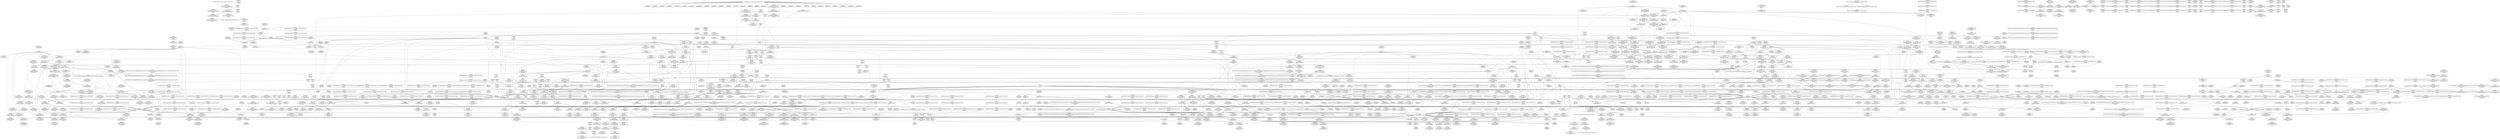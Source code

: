 digraph {
	CE0x3cb6280 [shape=record,shape=Mrecord,label="{CE0x3cb6280|avc_has_perm:requested|Function::avc_has_perm&Arg::requested::|*SummSource*}"]
	CE0x3d31b70 [shape=record,shape=Mrecord,label="{CE0x3d31b70|rcu_read_unlock:call3|include/linux/rcupdate.h,933|*SummSink*}"]
	CE0x3c8c280 [shape=record,shape=Mrecord,label="{CE0x3c8c280|_ret_i32_%retval.0,_!dbg_!27722|security/selinux/hooks.c,3643}"]
	CE0x3cb4070 [shape=record,shape=Mrecord,label="{CE0x3cb4070|rcu_read_lock:tmp9|include/linux/rcupdate.h,882}"]
	CE0x3d01cb0 [shape=record,shape=Mrecord,label="{CE0x3d01cb0|i64*_getelementptr_inbounds_(_13_x_i64_,_13_x_i64_*___llvm_gcov_ctr126,_i64_0,_i64_0)|*Constant*|*SummSource*}"]
	CE0x3cd4fb0 [shape=record,shape=Mrecord,label="{CE0x3cd4fb0|current_sid:tobool|security/selinux/hooks.c,218|*SummSource*}"]
	CE0x3cdd5c0 [shape=record,shape=Mrecord,label="{CE0x3cdd5c0|_ret_void,_!dbg_!27735|include/linux/rcupdate.h,884}"]
	"CONST[source:1(input),value:2(dynamic)][purpose:{object}][SrcIdx:0]"
	CE0x3d3c5c0 [shape=record,shape=Mrecord,label="{CE0x3d3c5c0|get_current:tmp2|*SummSource*}"]
	CE0x3caafe0 [shape=record,shape=Mrecord,label="{CE0x3caafe0|i64_1|*Constant*|*SummSink*}"]
	CE0x3cc0a60 [shape=record,shape=Mrecord,label="{CE0x3cc0a60|current_sid:tmp20|security/selinux/hooks.c,218|*SummSink*}"]
	CE0x3d40050 [shape=record,shape=Mrecord,label="{CE0x3d40050|cred_sid:bb}"]
	CE0x3caecb0 [shape=record,shape=Mrecord,label="{CE0x3caecb0|GLOBAL:current_has_perm|*Constant*}"]
	CE0x3ca0b10 [shape=record,shape=Mrecord,label="{CE0x3ca0b10|i64*_getelementptr_inbounds_(_4_x_i64_,_4_x_i64_*___llvm_gcov_ctr134,_i64_0,_i64_0)|*Constant*}"]
	CE0x3cb8c90 [shape=record,shape=Mrecord,label="{CE0x3cb8c90|rcu_read_unlock:entry}"]
	CE0x3cb3340 [shape=record,shape=Mrecord,label="{CE0x3cb3340|current_sid:tmp18|security/selinux/hooks.c,218|*SummSink*}"]
	CE0x3c95fe0 [shape=record,shape=Mrecord,label="{CE0x3c95fe0|selinux_task_setscheduler:tmp8|security/selinux/hooks.c,3642}"]
	CE0x3cf9600 [shape=record,shape=Mrecord,label="{CE0x3cf9600|rcu_read_lock:tmp4|include/linux/rcupdate.h,882|*SummSource*}"]
	CE0x3d24d80 [shape=record,shape=Mrecord,label="{CE0x3d24d80|rcu_read_lock:tmp4|include/linux/rcupdate.h,882|*SummSink*}"]
	CE0x3c87820 [shape=record,shape=Mrecord,label="{CE0x3c87820|selinux_task_setscheduler:call1|security/selinux/hooks.c,3642}"]
	CE0x3d430a0 [shape=record,shape=Mrecord,label="{CE0x3d430a0|rcu_read_unlock:tmp8|include/linux/rcupdate.h,933|*SummSink*}"]
	CE0x3cffe50 [shape=record,shape=Mrecord,label="{CE0x3cffe50|rcu_read_lock:call|include/linux/rcupdate.h,882|*SummSink*}"]
	CE0x3d34590 [shape=record,shape=Mrecord,label="{CE0x3d34590|rcu_read_unlock:tmp8|include/linux/rcupdate.h,933}"]
	CE0x3d290d0 [shape=record,shape=Mrecord,label="{CE0x3d290d0|__preempt_count_sub:do.end|*SummSink*}"]
	CE0x3cdaa80 [shape=record,shape=Mrecord,label="{CE0x3cdaa80|current_sid:tmp6|security/selinux/hooks.c,218|*SummSink*}"]
	CE0x3d19370 [shape=record,shape=Mrecord,label="{CE0x3d19370|i64*_getelementptr_inbounds_(_4_x_i64_,_4_x_i64_*___llvm_gcov_ctr128,_i64_0,_i64_1)|*Constant*}"]
	CE0x3c84330 [shape=record,shape=Mrecord,label="{CE0x3c84330|GLOBAL:__llvm_gcov_ctr125|Global_var:__llvm_gcov_ctr125}"]
	CE0x3d4ca30 [shape=record,shape=Mrecord,label="{CE0x3d4ca30|GLOBAL:__llvm_gcov_ctr132|Global_var:__llvm_gcov_ctr132|*SummSink*}"]
	CE0x3d39520 [shape=record,shape=Mrecord,label="{CE0x3d39520|rcu_read_unlock:tmp7|include/linux/rcupdate.h,933}"]
	CE0x3cef420 [shape=record,shape=Mrecord,label="{CE0x3cef420|task_sid:tmp18|security/selinux/hooks.c,208}"]
	CE0x3d4cd40 [shape=record,shape=Mrecord,label="{CE0x3d4cd40|rcu_lock_release:tmp1}"]
	CE0x3cd4270 [shape=record,shape=Mrecord,label="{CE0x3cd4270|task_sid:if.then|*SummSource*}"]
	CE0x3cb28e0 [shape=record,shape=Mrecord,label="{CE0x3cb28e0|selinux_task_setscheduler:tmp7|security/selinux/hooks.c,3640|*SummSink*}"]
	CE0x3cb61a0 [shape=record,shape=Mrecord,label="{CE0x3cb61a0|avc_has_perm:requested|Function::avc_has_perm&Arg::requested::}"]
	CE0x3cd6fa0 [shape=record,shape=Mrecord,label="{CE0x3cd6fa0|current_sid:tmp14|security/selinux/hooks.c,218}"]
	CE0x3cd1760 [shape=record,shape=Mrecord,label="{CE0x3cd1760|current_sid:sid|security/selinux/hooks.c,220|*SummSource*}"]
	CE0x3d758e0 [shape=record,shape=Mrecord,label="{CE0x3d758e0|void_(i32*,_i32,_i32*)*_asm_addl_$1,_%gs:$0_,_*m,ri,*m,_dirflag_,_fpsr_,_flags_}"]
	CE0x3cba190 [shape=record,shape=Mrecord,label="{CE0x3cba190|i64_4|*Constant*|*SummSource*}"]
	CE0x3caae70 [shape=record,shape=Mrecord,label="{CE0x3caae70|rcu_lock_acquire:bb|*SummSink*}"]
	CE0x3caf7a0 [shape=record,shape=Mrecord,label="{CE0x3caf7a0|VOIDTB_TE:_CE_88,89_}"]
	CE0x3cd0090 [shape=record,shape=Mrecord,label="{CE0x3cd0090|COLLAPSED:_CMRE:_elem_0::|security/selinux/hooks.c,218}"]
	CE0x3ccf200 [shape=record,shape=Mrecord,label="{CE0x3ccf200|current_sid:cred|security/selinux/hooks.c,218}"]
	CE0x3ca1a90 [shape=record,shape=Mrecord,label="{CE0x3ca1a90|i8_1|*Constant*|*SummSource*}"]
	CE0x3dbeb80 [shape=record,shape=Mrecord,label="{CE0x3dbeb80|__preempt_count_sub:tmp3|*SummSink*}"]
	CE0x3cfb060 [shape=record,shape=Mrecord,label="{CE0x3cfb060|_call_void_mcount()_#3|*SummSource*}"]
	CE0x3cf8650 [shape=record,shape=Mrecord,label="{CE0x3cf8650|task_sid:call7|security/selinux/hooks.c,208}"]
	CE0x3d76890 [shape=record,shape=Mrecord,label="{CE0x3d76890|__rcu_read_lock:do.end|*SummSource*}"]
	CE0x3c8f7b0 [shape=record,shape=Mrecord,label="{CE0x3c8f7b0|task_sid:real_cred|security/selinux/hooks.c,208}"]
	CE0x3d05c70 [shape=record,shape=Mrecord,label="{CE0x3d05c70|rcu_read_lock:do.body|*SummSource*}"]
	CE0x3cec6a0 [shape=record,shape=Mrecord,label="{CE0x3cec6a0|cred_sid:tmp2}"]
	CE0x3c8f050 [shape=record,shape=Mrecord,label="{CE0x3c8f050|current_sid:tmp2|*SummSink*}"]
	CE0x3d7dab0 [shape=record,shape=Mrecord,label="{CE0x3d7dab0|_call_void_asm_addl_$1,_%gs:$0_,_*m,ri,*m,_dirflag_,_fpsr_,_flags_(i32*___preempt_count,_i32_%val,_i32*___preempt_count)_#3,_!dbg_!27714,_!srcloc_!27717|./arch/x86/include/asm/preempt.h,72|*SummSink*}"]
	CE0x3d44eb0 [shape=record,shape=Mrecord,label="{CE0x3d44eb0|rcu_read_lock:do.end}"]
	CE0x3d10330 [shape=record,shape=Mrecord,label="{CE0x3d10330|GLOBAL:__rcu_read_unlock|*Constant*|*SummSink*}"]
	CE0x3cec710 [shape=record,shape=Mrecord,label="{CE0x3cec710|cred_sid:tmp2|*SummSource*}"]
	CE0x3d44aa0 [shape=record,shape=Mrecord,label="{CE0x3d44aa0|GLOBAL:__preempt_count_add|*Constant*}"]
	CE0x3d3e9b0 [shape=record,shape=Mrecord,label="{CE0x3d3e9b0|i8*_getelementptr_inbounds_(_42_x_i8_,_42_x_i8_*_.str46,_i32_0,_i32_0)|*Constant*|*SummSink*}"]
	CE0x3d31a40 [shape=record,shape=Mrecord,label="{CE0x3d31a40|rcu_read_unlock:call3|include/linux/rcupdate.h,933|*SummSource*}"]
	CE0x3cdb7c0 [shape=record,shape=Mrecord,label="{CE0x3cdb7c0|task_sid:tmp11|security/selinux/hooks.c,208}"]
	CE0x3d45040 [shape=record,shape=Mrecord,label="{CE0x3d45040|rcu_read_lock:do.end|*SummSink*}"]
	CE0x3d8bc40 [shape=record,shape=Mrecord,label="{CE0x3d8bc40|rcu_lock_release:tmp5|include/linux/rcupdate.h,423|*SummSink*}"]
	CE0x3d12a50 [shape=record,shape=Mrecord,label="{CE0x3d12a50|rcu_lock_release:indirectgoto|*SummSink*}"]
	CE0x3d3c550 [shape=record,shape=Mrecord,label="{CE0x3d3c550|get_current:tmp2}"]
	CE0x3cf92a0 [shape=record,shape=Mrecord,label="{CE0x3cf92a0|rcu_read_lock:tmp4|include/linux/rcupdate.h,882}"]
	CE0x3cd9830 [shape=record,shape=Mrecord,label="{CE0x3cd9830|i64*_getelementptr_inbounds_(_13_x_i64_,_13_x_i64_*___llvm_gcov_ctr126,_i64_0,_i64_9)|*Constant*|*SummSource*}"]
	CE0x3d2f9b0 [shape=record,shape=Mrecord,label="{CE0x3d2f9b0|cred_sid:tmp6|security/selinux/hooks.c,197}"]
	CE0x3c8e170 [shape=record,shape=Mrecord,label="{CE0x3c8e170|i64*_getelementptr_inbounds_(_2_x_i64_,_2_x_i64_*___llvm_gcov_ctr136,_i64_0,_i64_1)|*Constant*|*SummSource*}"]
	CE0x3cac610 [shape=record,shape=Mrecord,label="{CE0x3cac610|selinux_task_setscheduler:if.then|*SummSource*}"]
	CE0x3ca7ae0 [shape=record,shape=Mrecord,label="{CE0x3ca7ae0|VOIDTB_TE:_CE_24,28_}"]
	CE0x3d96460 [shape=record,shape=Mrecord,label="{CE0x3d96460|i64_ptrtoint_(i8*_blockaddress(_rcu_lock_release,_%__here)_to_i64)|*Constant*|*SummSink*}"]
	CE0x3d34930 [shape=record,shape=Mrecord,label="{CE0x3d34930|_call_void_asm_sideeffect_,_memory_,_dirflag_,_fpsr_,_flags_()_#3,_!dbg_!27714,_!srcloc_!27715|include/linux/rcupdate.h,239|*SummSource*}"]
	CE0x3cba2c0 [shape=record,shape=Mrecord,label="{CE0x3cba2c0|i64_4|*Constant*|*SummSink*}"]
	CE0x3c9beb0 [shape=record,shape=Mrecord,label="{CE0x3c9beb0|selinux_task_setscheduler:tmp4|security/selinux/hooks.c,3639|*SummSource*}"]
	CE0x3d26f00 [shape=record,shape=Mrecord,label="{CE0x3d26f00|__preempt_count_sub:do.end}"]
	CE0x3d75be0 [shape=record,shape=Mrecord,label="{CE0x3d75be0|i64*_getelementptr_inbounds_(_4_x_i64_,_4_x_i64_*___llvm_gcov_ctr130,_i64_0,_i64_2)|*Constant*|*SummSink*}"]
	CE0x3ca06a0 [shape=record,shape=Mrecord,label="{CE0x3ca06a0|__rcu_read_unlock:do.body|*SummSource*}"]
	CE0x3cd0dc0 [shape=record,shape=Mrecord,label="{CE0x3cd0dc0|current_sid:tmp23|security/selinux/hooks.c,218|*SummSink*}"]
	CE0x3d05380 [shape=record,shape=Mrecord,label="{CE0x3d05380|GLOBAL:task_sid.__warned|Global_var:task_sid.__warned|*SummSink*}"]
	CE0x3cac030 [shape=record,shape=Mrecord,label="{CE0x3cac030|i64*_getelementptr_inbounds_(_11_x_i64_,_11_x_i64_*___llvm_gcov_ctr125,_i64_0,_i64_1)|*Constant*|*SummSource*}"]
	CE0x3d1c8c0 [shape=record,shape=Mrecord,label="{CE0x3d1c8c0|_ret_void,_!dbg_!27735|include/linux/rcupdate.h,938|*SummSource*}"]
	CE0x3c8def0 [shape=record,shape=Mrecord,label="{CE0x3c8def0|i64*_getelementptr_inbounds_(_2_x_i64_,_2_x_i64_*___llvm_gcov_ctr136,_i64_0,_i64_1)|*Constant*}"]
	CE0x3c96c20 [shape=record,shape=Mrecord,label="{CE0x3c96c20|current_has_perm:tsk|Function::current_has_perm&Arg::tsk::|*SummSource*}"]
	CE0x3ccfea0 [shape=record,shape=Mrecord,label="{CE0x3ccfea0|i32_22|*Constant*|*SummSink*}"]
	CE0x3cea8d0 [shape=record,shape=Mrecord,label="{CE0x3cea8d0|rcu_read_lock:tmp2}"]
	CE0x3d37170 [shape=record,shape=Mrecord,label="{CE0x3d37170|GLOBAL:rcu_read_unlock.__warned|Global_var:rcu_read_unlock.__warned}"]
	CE0x3d46240 [shape=record,shape=Mrecord,label="{CE0x3d46240|rcu_lock_acquire:map|Function::rcu_lock_acquire&Arg::map::|*SummSink*}"]
	CE0x3d7c260 [shape=record,shape=Mrecord,label="{CE0x3d7c260|i64*_getelementptr_inbounds_(_4_x_i64_,_4_x_i64_*___llvm_gcov_ctr135,_i64_0,_i64_2)|*Constant*|*SummSink*}"]
	CE0x3cd2210 [shape=record,shape=Mrecord,label="{CE0x3cd2210|GLOBAL:__llvm_gcov_ctr127|Global_var:__llvm_gcov_ctr127|*SummSink*}"]
	CE0x3d7ae00 [shape=record,shape=Mrecord,label="{CE0x3d7ae00|i64*_getelementptr_inbounds_(_4_x_i64_,_4_x_i64_*___llvm_gcov_ctr130,_i64_0,_i64_0)|*Constant*|*SummSink*}"]
	CE0x3db4710 [shape=record,shape=Mrecord,label="{CE0x3db4710|_call_void___preempt_count_sub(i32_1)_#10,_!dbg_!27715|include/linux/rcupdate.h,244}"]
	CE0x3c9ee50 [shape=record,shape=Mrecord,label="{CE0x3c9ee50|i64*_getelementptr_inbounds_(_6_x_i64_,_6_x_i64_*___llvm_gcov_ctr287,_i64_0,_i64_0)|*Constant*|*SummSink*}"]
	CE0x3d0fce0 [shape=record,shape=Mrecord,label="{CE0x3d0fce0|_ret_void,_!dbg_!27717|include/linux/rcupdate.h,424|*SummSink*}"]
	CE0x3cf8080 [shape=record,shape=Mrecord,label="{CE0x3cf8080|i64*_getelementptr_inbounds_(_4_x_i64_,_4_x_i64_*___llvm_gcov_ctr129,_i64_0,_i64_1)|*Constant*|*SummSink*}"]
	CE0x3d8dea0 [shape=record,shape=Mrecord,label="{CE0x3d8dea0|i64*_getelementptr_inbounds_(_4_x_i64_,_4_x_i64_*___llvm_gcov_ctr130,_i64_0,_i64_3)|*Constant*}"]
	CE0x3d2eb30 [shape=record,shape=Mrecord,label="{CE0x3d2eb30|cred_sid:sid|security/selinux/hooks.c,197|*SummSource*}"]
	CE0x3c84590 [shape=record,shape=Mrecord,label="{CE0x3c84590|GLOBAL:__llvm_gcov_ctr125|Global_var:__llvm_gcov_ctr125|*SummSource*}"]
	CE0x3d393b0 [shape=record,shape=Mrecord,label="{CE0x3d393b0|rcu_read_unlock:tmp6|include/linux/rcupdate.h,933|*SummSink*}"]
	CE0x3db6460 [shape=record,shape=Mrecord,label="{CE0x3db6460|__preempt_count_sub:tmp4|./arch/x86/include/asm/preempt.h,77|*SummSink*}"]
	CE0x3c88570 [shape=record,shape=Mrecord,label="{CE0x3c88570|VOIDTB_TE:_CE_36,40_}"]
	CE0x3ca4af0 [shape=record,shape=Mrecord,label="{CE0x3ca4af0|i32_(i32,_i32,_i16,_i32,_%struct.common_audit_data*)*_bitcast_(i32_(i32,_i32,_i16,_i32,_%struct.common_audit_data.495*)*_avc_has_perm_to_i32_(i32,_i32,_i16,_i32,_%struct.common_audit_data*)*)|*Constant*}"]
	CE0x3d0b810 [shape=record,shape=Mrecord,label="{CE0x3d0b810|task_sid:tmp24|security/selinux/hooks.c,208|*SummSink*}"]
	CE0x3d3ad90 [shape=record,shape=Mrecord,label="{CE0x3d3ad90|rcu_read_unlock:tmp12|include/linux/rcupdate.h,933|*SummSource*}"]
	CE0x3cde930 [shape=record,shape=Mrecord,label="{CE0x3cde930|i64*_getelementptr_inbounds_(_11_x_i64_,_11_x_i64_*___llvm_gcov_ctr125,_i64_0,_i64_8)|*Constant*}"]
	CE0x3dbb9b0 [shape=record,shape=Mrecord,label="{CE0x3dbb9b0|__preempt_count_sub:tmp2|*SummSink*}"]
	CE0x3ca9020 [shape=record,shape=Mrecord,label="{CE0x3ca9020|i64_0|*Constant*|*SummSink*}"]
	CE0x3c94a30 [shape=record,shape=Mrecord,label="{CE0x3c94a30|current_sid:tmp3}"]
	CE0x3c9c1f0 [shape=record,shape=Mrecord,label="{CE0x3c9c1f0|selinux_task_setscheduler:tmp5|security/selinux/hooks.c,3639|*SummSource*}"]
	CE0x3d4be90 [shape=record,shape=Mrecord,label="{CE0x3d4be90|__preempt_count_add:entry|*SummSink*}"]
	CE0x3d02780 [shape=record,shape=Mrecord,label="{CE0x3d02780|_call_void___rcu_read_lock()_#10,_!dbg_!27710|include/linux/rcupdate.h,879|*SummSource*}"]
	CE0x3db7b60 [shape=record,shape=Mrecord,label="{CE0x3db7b60|__preempt_count_sub:tmp3}"]
	CE0x3d11da0 [shape=record,shape=Mrecord,label="{CE0x3d11da0|_call_void_mcount()_#3}"]
	CE0x3c960c0 [shape=record,shape=Mrecord,label="{CE0x3c960c0|selinux_task_setscheduler:tmp8|security/selinux/hooks.c,3642|*SummSink*}"]
	CE0x3ca8170 [shape=record,shape=Mrecord,label="{CE0x3ca8170|i64_2|*Constant*|*SummSink*}"]
	CE0x3ceefa0 [shape=record,shape=Mrecord,label="{CE0x3ceefa0|rcu_read_lock:tmp1|*SummSource*}"]
	CE0x3ca0c10 [shape=record,shape=Mrecord,label="{CE0x3ca0c10|__preempt_count_add:tmp}"]
	CE0x3cf6270 [shape=record,shape=Mrecord,label="{CE0x3cf6270|__rcu_read_unlock:tmp2|*SummSource*}"]
	CE0x3cf6740 [shape=record,shape=Mrecord,label="{CE0x3cf6740|GLOBAL:__preempt_count|Global_var:__preempt_count}"]
	CE0x3ccf270 [shape=record,shape=Mrecord,label="{CE0x3ccf270|COLLAPSED:_GCMRE_current_task_external_global_%struct.task_struct*:_elem_0::|security/selinux/hooks.c,218}"]
	CE0x3cb7010 [shape=record,shape=Mrecord,label="{CE0x3cb7010|current_sid:land.lhs.true2|*SummSink*}"]
	CE0x3cb8400 [shape=record,shape=Mrecord,label="{CE0x3cb8400|current_sid:tmp10|security/selinux/hooks.c,218|*SummSink*}"]
	CE0x3cf0f30 [shape=record,shape=Mrecord,label="{CE0x3cf0f30|task_sid:tmp26|security/selinux/hooks.c,208}"]
	CE0x481c8f0 [shape=record,shape=Mrecord,label="{CE0x481c8f0|selinux_task_setscheduler:tmp3|security/selinux/hooks.c,3639|*SummSink*}"]
	CE0x3cb56c0 [shape=record,shape=Mrecord,label="{CE0x3cb56c0|get_current:entry|*SummSource*}"]
	CE0x3cddd30 [shape=record,shape=Mrecord,label="{CE0x3cddd30|_ret_void,_!dbg_!27717|include/linux/rcupdate.h,419|*SummSink*}"]
	CE0x3d910d0 [shape=record,shape=Mrecord,label="{CE0x3d910d0|__rcu_read_lock:do.end|*SummSink*}"]
	CE0x3ca5000 [shape=record,shape=Mrecord,label="{CE0x3ca5000|i32_(i32,_i32,_i16,_i32,_%struct.common_audit_data*)*_bitcast_(i32_(i32,_i32,_i16,_i32,_%struct.common_audit_data.495*)*_avc_has_perm_to_i32_(i32,_i32,_i16,_i32,_%struct.common_audit_data*)*)|*Constant*|*SummSource*}"]
	CE0x3cbae00 [shape=record,shape=Mrecord,label="{CE0x3cbae00|current_sid:land.lhs.true|*SummSource*}"]
	CE0x3d1ba90 [shape=record,shape=Mrecord,label="{CE0x3d1ba90|__preempt_count_sub:do.body}"]
	CE0x3d0f730 [shape=record,shape=Mrecord,label="{CE0x3d0f730|rcu_lock_release:map|Function::rcu_lock_release&Arg::map::|*SummSink*}"]
	CE0x3d0e400 [shape=record,shape=Mrecord,label="{CE0x3d0e400|rcu_read_unlock:tmp22|include/linux/rcupdate.h,935|*SummSink*}"]
	CE0x3c98660 [shape=record,shape=Mrecord,label="{CE0x3c98660|VOIDTB_TE:_CE_8,16_}"]
	CE0x3cb13a0 [shape=record,shape=Mrecord,label="{CE0x3cb13a0|cred_sid:entry|*SummSource*}"]
	CE0x3cd0200 [shape=record,shape=Mrecord,label="{CE0x3cd0200|current_sid:security|security/selinux/hooks.c,218}"]
	CE0x3d26c00 [shape=record,shape=Mrecord,label="{CE0x3d26c00|__preempt_count_sub:do.body|*SummSink*}"]
	CE0x3cb9350 [shape=record,shape=Mrecord,label="{CE0x3cb9350|_ret_void,_!dbg_!27735|include/linux/rcupdate.h,938}"]
	CE0x481c880 [shape=record,shape=Mrecord,label="{CE0x481c880|selinux_task_setscheduler:tmp3|security/selinux/hooks.c,3639|*SummSource*}"]
	CE0x3d46ae0 [shape=record,shape=Mrecord,label="{CE0x3d46ae0|rcu_lock_release:tmp}"]
	CE0x3d40e40 [shape=record,shape=Mrecord,label="{CE0x3d40e40|i64*_getelementptr_inbounds_(_11_x_i64_,_11_x_i64_*___llvm_gcov_ctr127,_i64_0,_i64_9)|*Constant*|*SummSource*}"]
	CE0x3cd0920 [shape=record,shape=Mrecord,label="{CE0x3cd0920|current_sid:tmp23|security/selinux/hooks.c,218}"]
	CE0x3d46420 [shape=record,shape=Mrecord,label="{CE0x3d46420|rcu_read_unlock:tmp|*SummSource*}"]
	CE0x3d1f760 [shape=record,shape=Mrecord,label="{CE0x3d1f760|rcu_read_unlock:tmp14|include/linux/rcupdate.h,933|*SummSource*}"]
	CE0x3c99b40 [shape=record,shape=Mrecord,label="{CE0x3c99b40|selinux_task_setscheduler:tmp10|security/selinux/hooks.c,3643|*SummSource*}"]
	CE0x3d12960 [shape=record,shape=Mrecord,label="{CE0x3d12960|rcu_lock_release:indirectgoto|*SummSource*}"]
	CE0x3cb2220 [shape=record,shape=Mrecord,label="{CE0x3cb2220|GLOBAL:current_sid|*Constant*}"]
	CE0x3ceed80 [shape=record,shape=Mrecord,label="{CE0x3ceed80|task_sid:bb}"]
	CE0x3d7c000 [shape=record,shape=Mrecord,label="{CE0x3d7c000|_call_void_mcount()_#3|*SummSink*}"]
	CE0x3c965f0 [shape=record,shape=Mrecord,label="{CE0x3c965f0|selinux_task_setscheduler:tmp1|*SummSink*}"]
	CE0x3cb17f0 [shape=record,shape=Mrecord,label="{CE0x3cb17f0|cred_sid:cred|Function::cred_sid&Arg::cred::|*SummSource*}"]
	CE0x3db4c60 [shape=record,shape=Mrecord,label="{CE0x3db4c60|__rcu_read_unlock:tmp5|include/linux/rcupdate.h,244|*SummSink*}"]
	CE0x3cda560 [shape=record,shape=Mrecord,label="{CE0x3cda560|current_sid:tmp6|security/selinux/hooks.c,218}"]
	CE0x3d323f0 [shape=record,shape=Mrecord,label="{CE0x3d323f0|rcu_read_unlock:tmp2|*SummSource*}"]
	CE0x3d09180 [shape=record,shape=Mrecord,label="{CE0x3d09180|i64*_getelementptr_inbounds_(_11_x_i64_,_11_x_i64_*___llvm_gcov_ctr132,_i64_0,_i64_9)|*Constant*|*SummSink*}"]
	CE0x3d3dd40 [shape=record,shape=Mrecord,label="{CE0x3d3dd40|GLOBAL:lockdep_rcu_suspicious|*Constant*}"]
	CE0x3d4a830 [shape=record,shape=Mrecord,label="{CE0x3d4a830|rcu_read_unlock:tmp13|include/linux/rcupdate.h,933|*SummSink*}"]
	CE0x3cdd100 [shape=record,shape=Mrecord,label="{CE0x3cdd100|current_sid:call|security/selinux/hooks.c,218|*SummSink*}"]
	CE0x3ca41f0 [shape=record,shape=Mrecord,label="{CE0x3ca41f0|task_sid:task|Function::task_sid&Arg::task::}"]
	CE0x3cf90d0 [shape=record,shape=Mrecord,label="{CE0x3cf90d0|i64*_getelementptr_inbounds_(_13_x_i64_,_13_x_i64_*___llvm_gcov_ctr126,_i64_0,_i64_1)|*Constant*|*SummSource*}"]
	CE0x3caeb30 [shape=record,shape=Mrecord,label="{CE0x3caeb30|selinux_task_setscheduler:call1|security/selinux/hooks.c,3642|*SummSink*}"]
	CE0x3cf10d0 [shape=record,shape=Mrecord,label="{CE0x3cf10d0|task_sid:tmp25|security/selinux/hooks.c,208|*SummSource*}"]
	CE0x3d04f90 [shape=record,shape=Mrecord,label="{CE0x3d04f90|128:_i8*,_:_CRE_128,136_|*MultipleSource*|Function::cred_sid&Arg::cred::|*LoadInst*|security/selinux/hooks.c,208|security/selinux/hooks.c,196}"]
	CE0x3cba680 [shape=record,shape=Mrecord,label="{CE0x3cba680|current_sid:tmp9|security/selinux/hooks.c,218}"]
	CE0x3cabea0 [shape=record,shape=Mrecord,label="{CE0x3cabea0|GLOBAL:__llvm_gcov_ctr287|Global_var:__llvm_gcov_ctr287|*SummSink*}"]
	CE0x3d191c0 [shape=record,shape=Mrecord,label="{CE0x3d191c0|rcu_lock_release:__here}"]
	CE0x3dcaf60 [shape=record,shape=Mrecord,label="{CE0x3dcaf60|i64*_getelementptr_inbounds_(_4_x_i64_,_4_x_i64_*___llvm_gcov_ctr135,_i64_0,_i64_0)|*Constant*|*SummSink*}"]
	CE0x3c8b8a0 [shape=record,shape=Mrecord,label="{CE0x3c8b8a0|0:_i32,_4:_i32,_8:_i32,_12:_i32,_:_CMRE_4,8_|*MultipleSource*|security/selinux/hooks.c,218|security/selinux/hooks.c,218|security/selinux/hooks.c,220}"]
	CE0x3d3e940 [shape=record,shape=Mrecord,label="{CE0x3d3e940|i8*_getelementptr_inbounds_(_42_x_i8_,_42_x_i8_*_.str46,_i32_0,_i32_0)|*Constant*|*SummSource*}"]
	CE0x3d4c0c0 [shape=record,shape=Mrecord,label="{CE0x3d4c0c0|rcu_read_unlock:land.lhs.true2}"]
	CE0x3cfe3d0 [shape=record,shape=Mrecord,label="{CE0x3cfe3d0|rcu_read_unlock:if.then|*SummSource*}"]
	CE0x3d4fcd0 [shape=record,shape=Mrecord,label="{CE0x3d4fcd0|rcu_read_unlock:tmp17|include/linux/rcupdate.h,933}"]
	CE0x3d96d40 [shape=record,shape=Mrecord,label="{CE0x3d96d40|rcu_lock_release:tmp6|*SummSink*}"]
	CE0x3d221b0 [shape=record,shape=Mrecord,label="{CE0x3d221b0|i8_1|*Constant*}"]
	CE0x3d111c0 [shape=record,shape=Mrecord,label="{CE0x3d111c0|__rcu_read_lock:do.body}"]
	CE0x3d03320 [shape=record,shape=Mrecord,label="{CE0x3d03320|task_sid:tmp18|security/selinux/hooks.c,208|*SummSink*}"]
	CE0x3d7bf90 [shape=record,shape=Mrecord,label="{CE0x3d7bf90|_call_void_mcount()_#3|*SummSource*}"]
	CE0x3c9a980 [shape=record,shape=Mrecord,label="{CE0x3c9a980|selinux_task_setscheduler:tmp7|security/selinux/hooks.c,3640|*SummSource*}"]
	CE0x3d2cdf0 [shape=record,shape=Mrecord,label="{CE0x3d2cdf0|i64*_getelementptr_inbounds_(_4_x_i64_,_4_x_i64_*___llvm_gcov_ctr135,_i64_0,_i64_1)|*Constant*}"]
	CE0x3cbaf90 [shape=record,shape=Mrecord,label="{CE0x3cbaf90|current_sid:if.then}"]
	CE0x3cdc950 [shape=record,shape=Mrecord,label="{CE0x3cdc950|i64_3|*Constant*|*SummSource*}"]
	CE0x3d157a0 [shape=record,shape=Mrecord,label="{CE0x3d157a0|__preempt_count_add:tmp6|./arch/x86/include/asm/preempt.h,73|*SummSource*}"]
	CE0x3c99ad0 [shape=record,shape=Mrecord,label="{CE0x3c99ad0|selinux_task_setscheduler:tmp10|security/selinux/hooks.c,3643}"]
	CE0x3cbdeb0 [shape=record,shape=Mrecord,label="{CE0x3cbdeb0|rcu_read_lock:tmp11|include/linux/rcupdate.h,882|*SummSink*}"]
	CE0x3dcce70 [shape=record,shape=Mrecord,label="{CE0x3dcce70|i64_1|*Constant*}"]
	CE0x3cf0db0 [shape=record,shape=Mrecord,label="{CE0x3cf0db0|task_sid:do.end6|*SummSink*}"]
	CE0x3cf6200 [shape=record,shape=Mrecord,label="{CE0x3cf6200|_call_void_asm_addl_$1,_%gs:$0_,_*m,ri,*m,_dirflag_,_fpsr_,_flags_(i32*___preempt_count,_i32_%val,_i32*___preempt_count)_#3,_!dbg_!27714,_!srcloc_!27717|./arch/x86/include/asm/preempt.h,72}"]
	CE0x3d8b490 [shape=record,shape=Mrecord,label="{CE0x3d8b490|rcu_lock_release:tmp4|include/linux/rcupdate.h,423|*SummSink*}"]
	CE0x3ca7b50 [shape=record,shape=Mrecord,label="{CE0x3ca7b50|VOIDTB_TE:_CE_28,32_}"]
	CE0x3cc1000 [shape=record,shape=Mrecord,label="{CE0x3cc1000|i64_1|*Constant*}"]
	CE0x3d15f90 [shape=record,shape=Mrecord,label="{CE0x3d15f90|i64*_getelementptr_inbounds_(_4_x_i64_,_4_x_i64_*___llvm_gcov_ctr134,_i64_0,_i64_2)|*Constant*}"]
	CE0x3cfa3a0 [shape=record,shape=Mrecord,label="{CE0x3cfa3a0|task_sid:tmp1|*SummSink*}"]
	CE0x3d06830 [shape=record,shape=Mrecord,label="{CE0x3d06830|cred_sid:tmp}"]
	CE0x3d42570 [shape=record,shape=Mrecord,label="{CE0x3d42570|rcu_lock_acquire:tmp|*SummSource*}"]
	CE0x3d41600 [shape=record,shape=Mrecord,label="{CE0x3d41600|rcu_read_lock:tmp19|include/linux/rcupdate.h,882|*SummSource*}"]
	CE0x3cf1350 [shape=record,shape=Mrecord,label="{CE0x3cf1350|task_sid:tmp25|security/selinux/hooks.c,208|*SummSink*}"]
	CE0x3caf5b0 [shape=record,shape=Mrecord,label="{CE0x3caf5b0|VOIDTB_TE:_CE_56,64_}"]
	CE0x3cafc10 [shape=record,shape=Mrecord,label="{CE0x3cafc10|selinux_task_setscheduler:tmp6|security/selinux/hooks.c,3640|*SummSource*}"]
	CE0x3d3ebe0 [shape=record,shape=Mrecord,label="{CE0x3d3ebe0|rcu_read_lock:tmp21|include/linux/rcupdate.h,884}"]
	CE0x3d39920 [shape=record,shape=Mrecord,label="{CE0x3d39920|__preempt_count_add:entry|*SummSource*}"]
	CE0x3d1c160 [shape=record,shape=Mrecord,label="{CE0x3d1c160|__preempt_count_add:tmp4|./arch/x86/include/asm/preempt.h,72|*SummSource*}"]
	CE0x3d1ea80 [shape=record,shape=Mrecord,label="{CE0x3d1ea80|rcu_read_lock:tmp5|include/linux/rcupdate.h,882|*SummSink*}"]
	CE0x3ced730 [shape=record,shape=Mrecord,label="{CE0x3ced730|i64_6|*Constant*|*SummSource*}"]
	CE0x3cbe7d0 [shape=record,shape=Mrecord,label="{CE0x3cbe7d0|rcu_read_lock:call3|include/linux/rcupdate.h,882|*SummSource*}"]
	CE0x3cb9540 [shape=record,shape=Mrecord,label="{CE0x3cb9540|current_sid:tmp11|security/selinux/hooks.c,218}"]
	CE0x5021960 [shape=record,shape=Mrecord,label="{CE0x5021960|selinux_task_setscheduler:tmp}"]
	CE0x3cecc40 [shape=record,shape=Mrecord,label="{CE0x3cecc40|task_sid:tobool|security/selinux/hooks.c,208}"]
	CE0x3d1e030 [shape=record,shape=Mrecord,label="{CE0x3d1e030|rcu_read_lock:land.lhs.true}"]
	CE0x3cfda30 [shape=record,shape=Mrecord,label="{CE0x3cfda30|rcu_read_unlock:tmp9|include/linux/rcupdate.h,933|*SummSource*}"]
	CE0x3cfb390 [shape=record,shape=Mrecord,label="{CE0x3cfb390|_call_void_rcu_read_lock()_#10,_!dbg_!27712|security/selinux/hooks.c,207}"]
	CE0x3d451b0 [shape=record,shape=Mrecord,label="{CE0x3d451b0|rcu_read_unlock:tobool|include/linux/rcupdate.h,933}"]
	CE0x3cbfeb0 [shape=record,shape=Mrecord,label="{CE0x3cbfeb0|current_sid:tmp17|security/selinux/hooks.c,218|*SummSource*}"]
	CE0x3cf0230 [shape=record,shape=Mrecord,label="{CE0x3cf0230|task_sid:tmp17|security/selinux/hooks.c,208}"]
	CE0x3cad670 [shape=record,shape=Mrecord,label="{CE0x3cad670|current_sid:do.end|*SummSink*}"]
	CE0x3ca5780 [shape=record,shape=Mrecord,label="{CE0x3ca5780|current_sid:entry|*SummSink*}"]
	CE0x3d41670 [shape=record,shape=Mrecord,label="{CE0x3d41670|rcu_read_lock:tmp19|include/linux/rcupdate.h,882|*SummSink*}"]
	CE0x3d22460 [shape=record,shape=Mrecord,label="{CE0x3d22460|_call_void_lockdep_rcu_suspicious(i8*_getelementptr_inbounds_(_25_x_i8_,_25_x_i8_*_.str45,_i32_0,_i32_0),_i32_883,_i8*_getelementptr_inbounds_(_42_x_i8_,_42_x_i8_*_.str46,_i32_0,_i32_0))_#10,_!dbg_!27728|include/linux/rcupdate.h,882}"]
	CE0x3c97c70 [shape=record,shape=Mrecord,label="{CE0x3c97c70|i64*_getelementptr_inbounds_(_2_x_i64_,_2_x_i64_*___llvm_gcov_ctr98,_i64_0,_i64_1)|*Constant*|*SummSink*}"]
	CE0x3d4c7d0 [shape=record,shape=Mrecord,label="{CE0x3d4c7d0|__preempt_count_sub:val|Function::__preempt_count_sub&Arg::val::}"]
	CE0x3d45fa0 [shape=record,shape=Mrecord,label="{CE0x3d45fa0|rcu_lock_acquire:map|Function::rcu_lock_acquire&Arg::map::}"]
	CE0x3c8ae50 [shape=record,shape=Mrecord,label="{CE0x3c8ae50|avc_has_perm:tsid|Function::avc_has_perm&Arg::tsid::|*SummSource*}"]
	CE0x3d34420 [shape=record,shape=Mrecord,label="{CE0x3d34420|GLOBAL:rcu_read_unlock.__warned|Global_var:rcu_read_unlock.__warned|*SummSink*}"]
	CE0x3cb59f0 [shape=record,shape=Mrecord,label="{CE0x3cb59f0|i16_2|*Constant*|*SummSource*}"]
	CE0x3d028d0 [shape=record,shape=Mrecord,label="{CE0x3d028d0|_call_void___rcu_read_lock()_#10,_!dbg_!27710|include/linux/rcupdate.h,879|*SummSink*}"]
	CE0x3ca6280 [shape=record,shape=Mrecord,label="{CE0x3ca6280|current_sid:call|security/selinux/hooks.c,218}"]
	CE0x3d10720 [shape=record,shape=Mrecord,label="{CE0x3d10720|__rcu_read_unlock:entry|*SummSink*}"]
	CE0x3d32380 [shape=record,shape=Mrecord,label="{CE0x3d32380|rcu_read_unlock:tmp2}"]
	CE0x3cfc930 [shape=record,shape=Mrecord,label="{CE0x3cfc930|rcu_read_lock:tmp3|*SummSource*}"]
	CE0x3d104e0 [shape=record,shape=Mrecord,label="{CE0x3d104e0|GLOBAL:__rcu_read_unlock|*Constant*|*SummSource*}"]
	CE0x3d96cd0 [shape=record,shape=Mrecord,label="{CE0x3d96cd0|rcu_lock_release:tmp6|*SummSource*}"]
	CE0x3d460c0 [shape=record,shape=Mrecord,label="{CE0x3d460c0|rcu_lock_acquire:map|Function::rcu_lock_acquire&Arg::map::|*SummSource*}"]
	CE0x3d35be0 [shape=record,shape=Mrecord,label="{CE0x3d35be0|GLOBAL:lock_acquire|*Constant*|*SummSource*}"]
	CE0x3d0e840 [shape=record,shape=Mrecord,label="{CE0x3d0e840|_call_void_rcu_lock_release(%struct.lockdep_map*_rcu_lock_map)_#10,_!dbg_!27733|include/linux/rcupdate.h,935|*SummSource*}"]
	CE0x3d09c50 [shape=record,shape=Mrecord,label="{CE0x3d09c50|task_sid:tmp20|security/selinux/hooks.c,208|*SummSink*}"]
	CE0x3d48640 [shape=record,shape=Mrecord,label="{CE0x3d48640|i64_ptrtoint_(i8*_blockaddress(_rcu_lock_acquire,_%__here)_to_i64)|*Constant*}"]
	CE0x3ca61f0 [shape=record,shape=Mrecord,label="{CE0x3ca61f0|task_sid:land.lhs.true|*SummSink*}"]
	CE0x3d36880 [shape=record,shape=Mrecord,label="{CE0x3d36880|rcu_read_unlock:do.body}"]
	CE0x3cd3b10 [shape=record,shape=Mrecord,label="{CE0x3cd3b10|GLOBAL:rcu_read_lock|*Constant*}"]
	CE0x3cb4f30 [shape=record,shape=Mrecord,label="{CE0x3cb4f30|current_sid:call4|security/selinux/hooks.c,218|*SummSink*}"]
	CE0x3db4880 [shape=record,shape=Mrecord,label="{CE0x3db4880|_call_void___preempt_count_sub(i32_1)_#10,_!dbg_!27715|include/linux/rcupdate.h,244|*SummSource*}"]
	CE0x3c84670 [shape=record,shape=Mrecord,label="{CE0x3c84670|current_sid:tmp5|security/selinux/hooks.c,218|*SummSource*}"]
	CE0x3d3def0 [shape=record,shape=Mrecord,label="{CE0x3d3def0|i32_883|*Constant*}"]
	CE0x3cbf040 [shape=record,shape=Mrecord,label="{CE0x3cbf040|rcu_read_lock:bb|*SummSink*}"]
	CE0x3cdd210 [shape=record,shape=Mrecord,label="{CE0x3cdd210|i32_0|*Constant*}"]
	CE0x3cbf3e0 [shape=record,shape=Mrecord,label="{CE0x3cbf3e0|i8*_getelementptr_inbounds_(_45_x_i8_,_45_x_i8_*_.str12,_i32_0,_i32_0)|*Constant*|*SummSource*}"]
	CE0x3cdae70 [shape=record,shape=Mrecord,label="{CE0x3cdae70|_call_void_mcount()_#3|*SummSink*}"]
	CE0x3d47680 [shape=record,shape=Mrecord,label="{CE0x3d47680|__preempt_count_add:val|Function::__preempt_count_add&Arg::val::|*SummSink*}"]
	CE0x3cd1690 [shape=record,shape=Mrecord,label="{CE0x3cd1690|current_sid:sid|security/selinux/hooks.c,220}"]
	CE0x3d457b0 [shape=record,shape=Mrecord,label="{CE0x3d457b0|__rcu_read_lock:tmp3|*SummSink*}"]
	CE0x3cd95e0 [shape=record,shape=Mrecord,label="{CE0x3cd95e0|i8*_getelementptr_inbounds_(_41_x_i8_,_41_x_i8_*_.str44,_i32_0,_i32_0)|*Constant*|*SummSource*}"]
	CE0x3d3bb00 [shape=record,shape=Mrecord,label="{CE0x3d3bb00|__rcu_read_lock:entry|*SummSink*}"]
	CE0x3ceecc0 [shape=record,shape=Mrecord,label="{CE0x3ceecc0|task_sid:land.lhs.true2|*SummSink*}"]
	CE0x3d417c0 [shape=record,shape=Mrecord,label="{CE0x3d417c0|rcu_read_lock:tmp20|include/linux/rcupdate.h,882}"]
	CE0x3d15730 [shape=record,shape=Mrecord,label="{CE0x3d15730|__preempt_count_add:tmp6|./arch/x86/include/asm/preempt.h,73}"]
	CE0x3c8b600 [shape=record,shape=Mrecord,label="{CE0x3c8b600|current_sid:sid|security/selinux/hooks.c,220|*SummSink*}"]
	CE0x3d8bfb0 [shape=record,shape=Mrecord,label="{CE0x3d8bfb0|_call_void_lock_release(%struct.lockdep_map*_%map,_i32_1,_i64_ptrtoint_(i8*_blockaddress(_rcu_lock_release,_%__here)_to_i64))_#10,_!dbg_!27716|include/linux/rcupdate.h,423}"]
	CE0x3cf7690 [shape=record,shape=Mrecord,label="{CE0x3cf7690|i64*_getelementptr_inbounds_(_4_x_i64_,_4_x_i64_*___llvm_gcov_ctr129,_i64_0,_i64_1)|*Constant*|*SummSource*}"]
	CE0x3d329f0 [shape=record,shape=Mrecord,label="{CE0x3d329f0|i64*_getelementptr_inbounds_(_11_x_i64_,_11_x_i64_*___llvm_gcov_ctr132,_i64_0,_i64_8)|*Constant*}"]
	CE0x3cd07b0 [shape=record,shape=Mrecord,label="{CE0x3cd07b0|current_sid:tmp22|security/selinux/hooks.c,218|*SummSource*}"]
	CE0x3d49680 [shape=record,shape=Mrecord,label="{CE0x3d49680|rcu_read_unlock:tobool1|include/linux/rcupdate.h,933|*SummSink*}"]
	CE0x3cebe60 [shape=record,shape=Mrecord,label="{CE0x3cebe60|i64*_getelementptr_inbounds_(_2_x_i64_,_2_x_i64_*___llvm_gcov_ctr131,_i64_0,_i64_1)|*Constant*}"]
	CE0x3d1fc30 [shape=record,shape=Mrecord,label="{CE0x3d1fc30|rcu_read_lock:tmp13|include/linux/rcupdate.h,882}"]
	CE0x3cb4360 [shape=record,shape=Mrecord,label="{CE0x3cb4360|rcu_read_lock:tmp9|include/linux/rcupdate.h,882|*SummSource*}"]
	CE0x3cfeec0 [shape=record,shape=Mrecord,label="{CE0x3cfeec0|task_sid:tmp12|security/selinux/hooks.c,208}"]
	CE0x3cab5d0 [shape=record,shape=Mrecord,label="{CE0x3cab5d0|VOIDTB_TE:_CE_104,112_}"]
	CE0x3d3b400 [shape=record,shape=Mrecord,label="{CE0x3d3b400|rcu_read_lock:tmp|*SummSource*}"]
	CE0x3ced810 [shape=record,shape=Mrecord,label="{CE0x3ced810|task_sid:tmp14|security/selinux/hooks.c,208}"]
	CE0x3d162e0 [shape=record,shape=Mrecord,label="{CE0x3d162e0|__preempt_count_add:tmp2|*SummSink*}"]
	CE0x3d117b0 [shape=record,shape=Mrecord,label="{CE0x3d117b0|i64*_getelementptr_inbounds_(_4_x_i64_,_4_x_i64_*___llvm_gcov_ctr130,_i64_0,_i64_1)|*Constant*}"]
	CE0x3cbd940 [shape=record,shape=Mrecord,label="{CE0x3cbd940|rcu_read_lock:tmp10|include/linux/rcupdate.h,882|*SummSink*}"]
	CE0x3d1d020 [shape=record,shape=Mrecord,label="{CE0x3d1d020|i64*_getelementptr_inbounds_(_11_x_i64_,_11_x_i64_*___llvm_gcov_ctr127,_i64_0,_i64_0)|*Constant*|*SummSource*}"]
	CE0x3cbdab0 [shape=record,shape=Mrecord,label="{CE0x3cbdab0|rcu_read_lock:tmp11|include/linux/rcupdate.h,882}"]
	CE0x3ca9d00 [shape=record,shape=Mrecord,label="{CE0x3ca9d00|current_sid:tmp12|security/selinux/hooks.c,218|*SummSource*}"]
	CE0x3d90e20 [shape=record,shape=Mrecord,label="{CE0x3d90e20|__rcu_read_unlock:do.body}"]
	CE0x3ce98b0 [shape=record,shape=Mrecord,label="{CE0x3ce98b0|_call_void_rcu_lock_acquire(%struct.lockdep_map*_rcu_lock_map)_#10,_!dbg_!27711|include/linux/rcupdate.h,881|*SummSource*}"]
	CE0x3d23df0 [shape=record,shape=Mrecord,label="{CE0x3d23df0|_ret_void,_!dbg_!27717|include/linux/rcupdate.h,419}"]
	CE0x3cb0920 [shape=record,shape=Mrecord,label="{CE0x3cb0920|_call_void_mcount()_#3|*SummSink*}"]
	CE0x3d10ca0 [shape=record,shape=Mrecord,label="{CE0x3d10ca0|_ret_void,_!dbg_!27717|include/linux/rcupdate.h,245|*SummSource*}"]
	CE0x3cf66d0 [shape=record,shape=Mrecord,label="{CE0x3cf66d0|GLOBAL:__preempt_count|Global_var:__preempt_count|*SummSource*}"]
	CE0x3d1fda0 [shape=record,shape=Mrecord,label="{CE0x3d1fda0|rcu_read_lock:tmp14|include/linux/rcupdate.h,882}"]
	CE0x3d3d980 [shape=record,shape=Mrecord,label="{CE0x3d3d980|i8*_getelementptr_inbounds_(_25_x_i8_,_25_x_i8_*_.str45,_i32_0,_i32_0)|*Constant*|*SummSink*}"]
	CE0x3cb20e0 [shape=record,shape=Mrecord,label="{CE0x3cb20e0|current_has_perm:call|security/selinux/hooks.c,1542|*SummSource*}"]
	CE0x3cd2900 [shape=record,shape=Mrecord,label="{CE0x3cd2900|current_sid:tmp24|security/selinux/hooks.c,220}"]
	CE0x3d0f840 [shape=record,shape=Mrecord,label="{CE0x3d0f840|GLOBAL:__rcu_read_unlock|*Constant*}"]
	CE0x3cd7910 [shape=record,shape=Mrecord,label="{CE0x3cd7910|current_sid:bb}"]
	CE0x3d8e5c0 [shape=record,shape=Mrecord,label="{CE0x3d8e5c0|__rcu_read_unlock:tmp2}"]
	CE0x3ceda10 [shape=record,shape=Mrecord,label="{CE0x3ceda10|task_sid:tmp14|security/selinux/hooks.c,208|*SummSource*}"]
	CE0x3d219e0 [shape=record,shape=Mrecord,label="{CE0x3d219e0|rcu_read_lock:tmp17|include/linux/rcupdate.h,882|*SummSink*}"]
	CE0x3dba560 [shape=record,shape=Mrecord,label="{CE0x3dba560|__rcu_read_unlock:tmp7|include/linux/rcupdate.h,245|*SummSource*}"]
	CE0x3d365e0 [shape=record,shape=Mrecord,label="{CE0x3d365e0|rcu_lock_acquire:tmp2|*SummSource*}"]
	CE0x3cef340 [shape=record,shape=Mrecord,label="{CE0x3cef340|i64*_getelementptr_inbounds_(_13_x_i64_,_13_x_i64_*___llvm_gcov_ctr126,_i64_0,_i64_8)|*Constant*|*SummSink*}"]
	CE0x3cb8990 [shape=record,shape=Mrecord,label="{CE0x3cb8990|_call_void_rcu_read_unlock()_#10,_!dbg_!27748|security/selinux/hooks.c,209|*SummSource*}"]
	CE0x3d4fdb0 [shape=record,shape=Mrecord,label="{CE0x3d4fdb0|rcu_read_unlock:tmp17|include/linux/rcupdate.h,933|*SummSink*}"]
	CE0x3cec5f0 [shape=record,shape=Mrecord,label="{CE0x3cec5f0|_call_void_mcount()_#3|*SummSource*}"]
	CE0x3cc0c00 [shape=record,shape=Mrecord,label="{CE0x3cc0c00|i64*_getelementptr_inbounds_(_2_x_i64_,_2_x_i64_*___llvm_gcov_ctr136,_i64_0,_i64_0)|*Constant*}"]
	CE0x3cb1930 [shape=record,shape=Mrecord,label="{CE0x3cb1930|_ret_i32_%tmp6,_!dbg_!27716|security/selinux/hooks.c,197}"]
	CE0x3caa5d0 [shape=record,shape=Mrecord,label="{CE0x3caa5d0|rcu_lock_release:bb|*SummSource*}"]
	CE0x3d01840 [shape=record,shape=Mrecord,label="{CE0x3d01840|cred_sid:tmp|*SummSink*}"]
	CE0x3cc06d0 [shape=record,shape=Mrecord,label="{CE0x3cc06d0|current_sid:tmp19|security/selinux/hooks.c,218|*SummSink*}"]
	CE0x3d7d330 [shape=record,shape=Mrecord,label="{CE0x3d7d330|i64*_getelementptr_inbounds_(_4_x_i64_,_4_x_i64_*___llvm_gcov_ctr134,_i64_0,_i64_2)|*Constant*|*SummSink*}"]
	CE0x3cb9dd0 [shape=record,shape=Mrecord,label="{CE0x3cb9dd0|current_sid:tobool1|security/selinux/hooks.c,218|*SummSink*}"]
	CE0x3d4d030 [shape=record,shape=Mrecord,label="{CE0x3d4d030|i64*_getelementptr_inbounds_(_4_x_i64_,_4_x_i64_*___llvm_gcov_ctr133,_i64_0,_i64_1)|*Constant*}"]
	CE0x3cbf450 [shape=record,shape=Mrecord,label="{CE0x3cbf450|i8*_getelementptr_inbounds_(_45_x_i8_,_45_x_i8_*_.str12,_i32_0,_i32_0)|*Constant*|*SummSink*}"]
	CE0x3cafc80 [shape=record,shape=Mrecord,label="{CE0x3cafc80|selinux_task_setscheduler:tmp6|security/selinux/hooks.c,3640|*SummSink*}"]
	CE0x3d09a60 [shape=record,shape=Mrecord,label="{CE0x3d09a60|task_sid:tmp20|security/selinux/hooks.c,208|*SummSource*}"]
	CE0x3cbf1f0 [shape=record,shape=Mrecord,label="{CE0x3cbf1f0|i32_218|*Constant*|*SummSink*}"]
	CE0x3d078b0 [shape=record,shape=Mrecord,label="{CE0x3d078b0|_call_void_lockdep_rcu_suspicious(i8*_getelementptr_inbounds_(_25_x_i8_,_25_x_i8_*_.str45,_i32_0,_i32_0),_i32_934,_i8*_getelementptr_inbounds_(_44_x_i8_,_44_x_i8_*_.str47,_i32_0,_i32_0))_#10,_!dbg_!27726|include/linux/rcupdate.h,933|*SummSink*}"]
	CE0x3cb2180 [shape=record,shape=Mrecord,label="{CE0x3cb2180|current_has_perm:call|security/selinux/hooks.c,1542|*SummSink*}"]
	CE0x3d8a980 [shape=record,shape=Mrecord,label="{CE0x3d8a980|__rcu_read_unlock:tmp4|include/linux/rcupdate.h,244|*SummSource*}"]
	CE0x3ccebf0 [shape=record,shape=Mrecord,label="{CE0x3ccebf0|_ret_%struct.task_struct*_%tmp4,_!dbg_!27714|./arch/x86/include/asm/current.h,14}"]
	CE0x3d0cd20 [shape=record,shape=Mrecord,label="{CE0x3d0cd20|rcu_read_unlock:tmp20|include/linux/rcupdate.h,933}"]
	CE0x3d20280 [shape=record,shape=Mrecord,label="{CE0x3d20280|rcu_read_lock:tmp14|include/linux/rcupdate.h,882|*SummSource*}"]
	CE0x3cd6030 [shape=record,shape=Mrecord,label="{CE0x3cd6030|i64*_getelementptr_inbounds_(_11_x_i64_,_11_x_i64_*___llvm_gcov_ctr125,_i64_0,_i64_6)|*Constant*|*SummSink*}"]
	CE0x3d971e0 [shape=record,shape=Mrecord,label="{CE0x3d971e0|rcu_lock_release:tmp7|*SummSource*}"]
	CE0x3cdca30 [shape=record,shape=Mrecord,label="{CE0x3cdca30|i64_0|*Constant*}"]
	CE0x3c90150 [shape=record,shape=Mrecord,label="{CE0x3c90150|selinux_task_setscheduler:entry|*SummSource*}"]
	CE0x3c93650 [shape=record,shape=Mrecord,label="{CE0x3c93650|current_has_perm:entry|*SummSource*}"]
	CE0x3c934f0 [shape=record,shape=Mrecord,label="{CE0x3c934f0|current_has_perm:entry}"]
	CE0x3d763c0 [shape=record,shape=Mrecord,label="{CE0x3d763c0|rcu_lock_acquire:tmp|*SummSink*}"]
	CE0x3d406f0 [shape=record,shape=Mrecord,label="{CE0x3d406f0|cred_sid:tmp4|*LoadInst*|security/selinux/hooks.c,196|*SummSource*}"]
	CE0x3d1c9d0 [shape=record,shape=Mrecord,label="{CE0x3d1c9d0|_ret_void,_!dbg_!27735|include/linux/rcupdate.h,938|*SummSink*}"]
	CE0x3d0c240 [shape=record,shape=Mrecord,label="{CE0x3d0c240|i8*_getelementptr_inbounds_(_41_x_i8_,_41_x_i8_*_.str44,_i32_0,_i32_0)|*Constant*}"]
	CE0x3cada80 [shape=record,shape=Mrecord,label="{CE0x3cada80|COLLAPSED:_GCMRE___llvm_gcov_ctr136_internal_global_2_x_i64_zeroinitializer:_elem_0:default:}"]
	CE0x3c8dbe0 [shape=record,shape=Mrecord,label="{CE0x3c8dbe0|current_has_perm:tmp|*SummSink*}"]
	CE0x3d2ed00 [shape=record,shape=Mrecord,label="{CE0x3d2ed00|cred_sid:sid|security/selinux/hooks.c,197|*SummSink*}"]
	CE0x3d76430 [shape=record,shape=Mrecord,label="{CE0x3d76430|rcu_lock_acquire:tmp1}"]
	CE0x3cf7580 [shape=record,shape=Mrecord,label="{CE0x3cf7580|__preempt_count_add:tmp1|*SummSink*}"]
	CE0x3cd4af0 [shape=record,shape=Mrecord,label="{CE0x3cd4af0|rcu_read_lock:if.end}"]
	CE0x3d16c40 [shape=record,shape=Mrecord,label="{CE0x3d16c40|__preempt_count_add:do.end}"]
	CE0x3d2cd20 [shape=record,shape=Mrecord,label="{CE0x3d2cd20|__preempt_count_add:do.body|*SummSink*}"]
	CE0x3d7da40 [shape=record,shape=Mrecord,label="{CE0x3d7da40|_call_void_asm_addl_$1,_%gs:$0_,_*m,ri,*m,_dirflag_,_fpsr_,_flags_(i32*___preempt_count,_i32_%val,_i32*___preempt_count)_#3,_!dbg_!27714,_!srcloc_!27717|./arch/x86/include/asm/preempt.h,72|*SummSource*}"]
	CE0x3d3f820 [shape=record,shape=Mrecord,label="{CE0x3d3f820|rcu_read_lock:tmp22|include/linux/rcupdate.h,884|*SummSource*}"]
	CE0x3c96050 [shape=record,shape=Mrecord,label="{CE0x3c96050|selinux_task_setscheduler:tmp8|security/selinux/hooks.c,3642|*SummSource*}"]
	CE0x3ce94f0 [shape=record,shape=Mrecord,label="{CE0x3ce94f0|cred_sid:security|security/selinux/hooks.c,196}"]
	CE0x3d11fd0 [shape=record,shape=Mrecord,label="{CE0x3d11fd0|rcu_lock_acquire:tmp5|include/linux/rcupdate.h,418|*SummSource*}"]
	CE0x3c96580 [shape=record,shape=Mrecord,label="{CE0x3c96580|selinux_task_setscheduler:tmp1}"]
	CE0x3d0fa80 [shape=record,shape=Mrecord,label="{CE0x3d0fa80|_ret_void,_!dbg_!27717|include/linux/rcupdate.h,424}"]
	CE0x3cba510 [shape=record,shape=Mrecord,label="{CE0x3cba510|i64_5|*Constant*|*SummSource*}"]
	CE0x3d036a0 [shape=record,shape=Mrecord,label="{CE0x3d036a0|task_sid:tmp19|security/selinux/hooks.c,208|*SummSink*}"]
	CE0x3d00b50 [shape=record,shape=Mrecord,label="{CE0x3d00b50|rcu_read_unlock:tmp3|*SummSink*}"]
	CE0x3d3b390 [shape=record,shape=Mrecord,label="{CE0x3d3b390|COLLAPSED:_GCMRE___llvm_gcov_ctr127_internal_global_11_x_i64_zeroinitializer:_elem_0:default:}"]
	CE0x3cb12a0 [shape=record,shape=Mrecord,label="{CE0x3cb12a0|GLOBAL:cred_sid|*Constant*|*SummSink*}"]
	CE0x3d0dab0 [shape=record,shape=Mrecord,label="{CE0x3d0dab0|i64*_getelementptr_inbounds_(_11_x_i64_,_11_x_i64_*___llvm_gcov_ctr132,_i64_0,_i64_10)|*Constant*|*SummSource*}"]
	CE0x3cd4ee0 [shape=record,shape=Mrecord,label="{CE0x3cd4ee0|current_sid:tobool|security/selinux/hooks.c,218|*SummSink*}"]
	CE0x3d3ca50 [shape=record,shape=Mrecord,label="{CE0x3d3ca50|GLOBAL:rcu_read_lock.__warned|Global_var:rcu_read_lock.__warned}"]
	CE0x3ca54f0 [shape=record,shape=Mrecord,label="{CE0x3ca54f0|selinux_task_setscheduler:call|security/selinux/hooks.c,3638|*SummSink*}"]
	CE0x3d110c0 [shape=record,shape=Mrecord,label="{CE0x3d110c0|_ret_void,_!dbg_!27717|include/linux/rcupdate.h,245|*SummSink*}"]
	CE0x3d12fd0 [shape=record,shape=Mrecord,label="{CE0x3d12fd0|__rcu_read_lock:tmp1}"]
	CE0x3d419d0 [shape=record,shape=Mrecord,label="{CE0x3d419d0|rcu_read_lock:tmp20|include/linux/rcupdate.h,882|*SummSource*}"]
	CE0x3cfd420 [shape=record,shape=Mrecord,label="{CE0x3cfd420|task_sid:tmp11|security/selinux/hooks.c,208|*SummSource*}"]
	CE0x3d0d080 [shape=record,shape=Mrecord,label="{CE0x3d0d080|rcu_read_unlock:tmp20|include/linux/rcupdate.h,933|*SummSink*}"]
	CE0x3c9b0f0 [shape=record,shape=Mrecord,label="{CE0x3c9b0f0|i64*_getelementptr_inbounds_(_6_x_i64_,_6_x_i64_*___llvm_gcov_ctr287,_i64_0,_i64_4)|*Constant*|*SummSink*}"]
	CE0x3d45740 [shape=record,shape=Mrecord,label="{CE0x3d45740|__rcu_read_lock:tmp3|*SummSource*}"]
	CE0x3c886c0 [shape=record,shape=Mrecord,label="{CE0x3c886c0|VOIDTB_TE:_CE_48,52_}"]
	CE0x3ca4ea0 [shape=record,shape=Mrecord,label="{CE0x3ca4ea0|current_has_perm:call2|security/selinux/hooks.c,1544|*SummSource*}"]
	CE0x3d3c070 [shape=record,shape=Mrecord,label="{CE0x3d3c070|rcu_read_unlock:tmp5|include/linux/rcupdate.h,933}"]
	CE0x3ca9e80 [shape=record,shape=Mrecord,label="{CE0x3ca9e80|current_sid:tmp12|security/selinux/hooks.c,218|*SummSink*}"]
	CE0x3cba430 [shape=record,shape=Mrecord,label="{CE0x3cba430|current_sid:tmp10|security/selinux/hooks.c,218}"]
	CE0x5a8e9a0 [shape=record,shape=Mrecord,label="{CE0x5a8e9a0|selinux_task_setscheduler:p|Function::selinux_task_setscheduler&Arg::p::|*SummSink*}"]
	CE0x3d36eb0 [shape=record,shape=Mrecord,label="{CE0x3d36eb0|__preempt_count_sub:sub|./arch/x86/include/asm/preempt.h,77|*SummSink*}"]
	CE0x3ccf900 [shape=record,shape=Mrecord,label="{CE0x3ccf900|current_sid:tmp21|security/selinux/hooks.c,218|*SummSource*}"]
	CE0x3ce9780 [shape=record,shape=Mrecord,label="{CE0x3ce9780|cred_sid:security|security/selinux/hooks.c,196|*SummSink*}"]
	CE0x3ca0df0 [shape=record,shape=Mrecord,label="{CE0x3ca0df0|COLLAPSED:_GCMRE___llvm_gcov_ctr129_internal_global_4_x_i64_zeroinitializer:_elem_0:default:}"]
	CE0x3d3efb0 [shape=record,shape=Mrecord,label="{CE0x3d3efb0|i64*_getelementptr_inbounds_(_11_x_i64_,_11_x_i64_*___llvm_gcov_ctr127,_i64_0,_i64_10)|*Constant*}"]
	CE0x3d05130 [shape=record,shape=Mrecord,label="{CE0x3d05130|GLOBAL:task_sid.__warned|Global_var:task_sid.__warned}"]
	"CONST[source:0(mediator),value:2(dynamic)][purpose:{object}]"
	CE0x3d8bad0 [shape=record,shape=Mrecord,label="{CE0x3d8bad0|rcu_lock_release:tmp5|include/linux/rcupdate.h,423|*SummSource*}"]
	"CONST[source:0(mediator),value:2(dynamic)][purpose:{subject}]"
	CE0x3cd4090 [shape=record,shape=Mrecord,label="{CE0x3cd4090|get_current:tmp|*SummSink*}"]
	CE0x3cb7b20 [shape=record,shape=Mrecord,label="{CE0x3cb7b20|current_sid:tobool1|security/selinux/hooks.c,218}"]
	CE0x3cfa840 [shape=record,shape=Mrecord,label="{CE0x3cfa840|cred_sid:tmp|*SummSource*}"]
	CE0x3cc08c0 [shape=record,shape=Mrecord,label="{CE0x3cc08c0|current_sid:tmp20|security/selinux/hooks.c,218|*SummSource*}"]
	CE0x3cbb7e0 [shape=record,shape=Mrecord,label="{CE0x3cbb7e0|i64*_getelementptr_inbounds_(_4_x_i64_,_4_x_i64_*___llvm_gcov_ctr128,_i64_0,_i64_3)|*Constant*|*SummSink*}"]
	CE0x3cef880 [shape=record,shape=Mrecord,label="{CE0x3cef880|task_sid:tmp18|security/selinux/hooks.c,208|*SummSource*}"]
	CE0x3d3ba90 [shape=record,shape=Mrecord,label="{CE0x3d3ba90|__rcu_read_lock:entry|*SummSource*}"]
	CE0x3d47dc0 [shape=record,shape=Mrecord,label="{CE0x3d47dc0|rcu_lock_acquire:tmp3}"]
	CE0x3d8f4c0 [shape=record,shape=Mrecord,label="{CE0x3d8f4c0|__preempt_count_sub:bb|*SummSink*}"]
	CE0x3d3a610 [shape=record,shape=Mrecord,label="{CE0x3d3a610|void_(i32*,_i32,_i32*)*_asm_addl_$1,_%gs:$0_,_*m,ri,*m,_dirflag_,_fpsr_,_flags_|*SummSink*}"]
	CE0x3c8df90 [shape=record,shape=Mrecord,label="{CE0x3c8df90|current_has_perm:tmp1|*SummSink*}"]
	CE0x3d37560 [shape=record,shape=Mrecord,label="{CE0x3d37560|__rcu_read_lock:tmp7|include/linux/rcupdate.h,240}"]
	CE0x3cb7410 [shape=record,shape=Mrecord,label="{CE0x3cb7410|current_sid:tmp8|security/selinux/hooks.c,218}"]
	CE0x3c8c670 [shape=record,shape=Mrecord,label="{CE0x3c8c670|current_has_perm:bb|*SummSource*}"]
	CE0x3c8e2a0 [shape=record,shape=Mrecord,label="{CE0x3c8e2a0|i64*_getelementptr_inbounds_(_2_x_i64_,_2_x_i64_*___llvm_gcov_ctr136,_i64_0,_i64_1)|*Constant*|*SummSink*}"]
	CE0x3ccf370 [shape=record,shape=Mrecord,label="{CE0x3ccf370|current_sid:cred|security/selinux/hooks.c,218|*SummSource*}"]
	CE0x3ceb470 [shape=record,shape=Mrecord,label="{CE0x3ceb470|get_current:tmp3|*SummSource*}"]
	CE0x3d42cd0 [shape=record,shape=Mrecord,label="{CE0x3d42cd0|rcu_read_unlock:do.body|*SummSink*}"]
	CE0x3ced940 [shape=record,shape=Mrecord,label="{CE0x3ced940|task_sid:tmp15|security/selinux/hooks.c,208}"]
	CE0x3d79070 [shape=record,shape=Mrecord,label="{CE0x3d79070|i64*_getelementptr_inbounds_(_4_x_i64_,_4_x_i64_*___llvm_gcov_ctr135,_i64_0,_i64_0)|*Constant*}"]
	CE0x3d387f0 [shape=record,shape=Mrecord,label="{CE0x3d387f0|_ret_void,_!dbg_!27719|./arch/x86/include/asm/preempt.h,73|*SummSink*}"]
	CE0x3ca9130 [shape=record,shape=Mrecord,label="{CE0x3ca9130|selinux_task_setscheduler:tmp4|security/selinux/hooks.c,3639}"]
	CE0x3cfe8e0 [shape=record,shape=Mrecord,label="{CE0x3cfe8e0|GLOBAL:rcu_lock_map|Global_var:rcu_lock_map|*SummSink*}"]
	CE0x3d78790 [shape=record,shape=Mrecord,label="{CE0x3d78790|__preempt_count_sub:tmp|*SummSource*}"]
	CE0x3d266d0 [shape=record,shape=Mrecord,label="{CE0x3d266d0|0:_i8,_:_GCMR_rcu_read_lock.__warned_internal_global_i8_0,_section_.data.unlikely_,_align_1:_elem_0:default:}"]
	CE0x3cb3ef0 [shape=record,shape=Mrecord,label="{CE0x3cb3ef0|i64_5|*Constant*}"]
	CE0x3d0ae70 [shape=record,shape=Mrecord,label="{CE0x3d0ae70|task_sid:tmp23|security/selinux/hooks.c,208|*SummSink*}"]
	CE0x3cc1070 [shape=record,shape=Mrecord,label="{CE0x3cc1070|current_sid:tmp1}"]
	CE0x3cb57b0 [shape=record,shape=Mrecord,label="{CE0x3cb57b0|get_current:entry|*SummSink*}"]
	CE0x3d32d90 [shape=record,shape=Mrecord,label="{CE0x3d32d90|i64*_getelementptr_inbounds_(_11_x_i64_,_11_x_i64_*___llvm_gcov_ctr132,_i64_0,_i64_8)|*Constant*|*SummSource*}"]
	CE0x3cb2cc0 [shape=record,shape=Mrecord,label="{CE0x3cb2cc0|i64*_getelementptr_inbounds_(_6_x_i64_,_6_x_i64_*___llvm_gcov_ctr287,_i64_0,_i64_4)|*Constant*|*SummSource*}"]
	CE0x3cb4db0 [shape=record,shape=Mrecord,label="{CE0x3cb4db0|current_sid:call4|security/selinux/hooks.c,218|*SummSource*}"]
	CE0x3caab00 [shape=record,shape=Mrecord,label="{CE0x3caab00|GLOBAL:__preempt_count_sub|*Constant*}"]
	CE0x3d324f0 [shape=record,shape=Mrecord,label="{CE0x3d324f0|_call_void_asm_sideeffect_,_memory_,_dirflag_,_fpsr_,_flags_()_#3,_!dbg_!27714,_!srcloc_!27715|include/linux/rcupdate.h,239|*SummSink*}"]
	CE0x3d01330 [shape=record,shape=Mrecord,label="{CE0x3d01330|task_sid:tmp6|security/selinux/hooks.c,208|*SummSource*}"]
	CE0x3cb08b0 [shape=record,shape=Mrecord,label="{CE0x3cb08b0|_call_void_mcount()_#3|*SummSource*}"]
	CE0x3ca48c0 [shape=record,shape=Mrecord,label="{CE0x3ca48c0|_ret_i32_%call7,_!dbg_!27749|security/selinux/hooks.c,210|*SummSink*}"]
	CE0x3cd4cd0 [shape=record,shape=Mrecord,label="{CE0x3cd4cd0|rcu_read_lock:if.end|*SummSink*}"]
	CE0x3c88650 [shape=record,shape=Mrecord,label="{CE0x3c88650|VOIDTB_TE:_CE_44,48_}"]
	CE0x3d04250 [shape=record,shape=Mrecord,label="{CE0x3d04250|task_sid:tmp8|security/selinux/hooks.c,208|*SummSink*}"]
	CE0x3d10be0 [shape=record,shape=Mrecord,label="{CE0x3d10be0|_ret_void,_!dbg_!27717|include/linux/rcupdate.h,245}"]
	CE0x3cbee30 [shape=record,shape=Mrecord,label="{CE0x3cbee30|rcu_read_lock:bb}"]
	CE0x3dcd150 [shape=record,shape=Mrecord,label="{CE0x3dcd150|i64*_getelementptr_inbounds_(_4_x_i64_,_4_x_i64_*___llvm_gcov_ctr135,_i64_0,_i64_1)|*Constant*|*SummSource*}"]
	CE0x3cec390 [shape=record,shape=Mrecord,label="{CE0x3cec390|_call_void_mcount()_#3}"]
	CE0x3d1d290 [shape=record,shape=Mrecord,label="{CE0x3d1d290|i64*_getelementptr_inbounds_(_11_x_i64_,_11_x_i64_*___llvm_gcov_ctr127,_i64_0,_i64_0)|*Constant*|*SummSink*}"]
	CE0x3d21ec0 [shape=record,shape=Mrecord,label="{CE0x3d21ec0|rcu_read_lock:tmp18|include/linux/rcupdate.h,882|*SummSource*}"]
	CE0x3db6b20 [shape=record,shape=Mrecord,label="{CE0x3db6b20|__preempt_count_sub:tmp7|./arch/x86/include/asm/preempt.h,78}"]
	CE0x3d95740 [shape=record,shape=Mrecord,label="{CE0x3d95740|GLOBAL:lock_release|*Constant*}"]
	CE0x3d8cef0 [shape=record,shape=Mrecord,label="{CE0x3d8cef0|i64*_getelementptr_inbounds_(_4_x_i64_,_4_x_i64_*___llvm_gcov_ctr128,_i64_0,_i64_2)|*Constant*|*SummSource*}"]
	CE0x3db52f0 [shape=record,shape=Mrecord,label="{CE0x3db52f0|i64*_getelementptr_inbounds_(_4_x_i64_,_4_x_i64_*___llvm_gcov_ctr134,_i64_0,_i64_3)|*Constant*|*SummSink*}"]
	CE0x3cd4160 [shape=record,shape=Mrecord,label="{CE0x3cd4160|COLLAPSED:_GCMRE___llvm_gcov_ctr128_internal_global_4_x_i64_zeroinitializer:_elem_0:default:}"]
	CE0x3c9f2a0 [shape=record,shape=Mrecord,label="{CE0x3c9f2a0|task_sid:tmp27|security/selinux/hooks.c,208}"]
	CE0x3d10550 [shape=record,shape=Mrecord,label="{CE0x3d10550|__rcu_read_unlock:entry}"]
	CE0x3ca7250 [shape=record,shape=Mrecord,label="{CE0x3ca7250|current_has_perm:call1|security/selinux/hooks.c,1543|*SummSink*}"]
	CE0x3d08090 [shape=record,shape=Mrecord,label="{CE0x3d08090|i32_934|*Constant*}"]
	CE0x3ceb910 [shape=record,shape=Mrecord,label="{CE0x3ceb910|_call_void_mcount()_#3}"]
	CE0x3cba780 [shape=record,shape=Mrecord,label="{CE0x3cba780|current_sid:tmp9|security/selinux/hooks.c,218|*SummSource*}"]
	CE0x3d0ddc0 [shape=record,shape=Mrecord,label="{CE0x3d0ddc0|rcu_read_unlock:tmp22|include/linux/rcupdate.h,935}"]
	CE0x3cb1f20 [shape=record,shape=Mrecord,label="{CE0x3cb1f20|current_sid:tmp11|security/selinux/hooks.c,218|*SummSink*}"]
	CE0x3d113b0 [shape=record,shape=Mrecord,label="{CE0x3d113b0|__rcu_read_lock:do.body|*SummSink*}"]
	CE0x3d4d570 [shape=record,shape=Mrecord,label="{CE0x3d4d570|i64*_getelementptr_inbounds_(_4_x_i64_,_4_x_i64_*___llvm_gcov_ctr130,_i64_0,_i64_1)|*Constant*|*SummSource*}"]
	CE0x3cb8ea0 [shape=record,shape=Mrecord,label="{CE0x3cb8ea0|GLOBAL:rcu_read_unlock|*Constant*|*SummSink*}"]
	CE0x3cd5220 [shape=record,shape=Mrecord,label="{CE0x3cd5220|i64_3|*Constant*}"]
	CE0x3cfe820 [shape=record,shape=Mrecord,label="{CE0x3cfe820|GLOBAL:rcu_lock_map|Global_var:rcu_lock_map|*SummSource*}"]
	CE0x3cb0ec0 [shape=record,shape=Mrecord,label="{CE0x3cb0ec0|GLOBAL:cred_sid|*Constant*|*SummSource*}"]
	CE0x3d33130 [shape=record,shape=Mrecord,label="{CE0x3d33130|rcu_lock_acquire:tmp4|include/linux/rcupdate.h,418|*SummSource*}"]
	CE0x3c98a20 [shape=record,shape=Mrecord,label="{CE0x3c98a20|i64*_getelementptr_inbounds_(_6_x_i64_,_6_x_i64_*___llvm_gcov_ctr287,_i64_0,_i64_0)|*Constant*|*SummSource*}"]
	"CONST[source:0(mediator),value:2(dynamic)][purpose:{subject}][SrcIdx:3]"
	CE0x3cd4c30 [shape=record,shape=Mrecord,label="{CE0x3cd4c30|rcu_read_lock:if.end|*SummSource*}"]
	CE0x3cff9e0 [shape=record,shape=Mrecord,label="{CE0x3cff9e0|task_sid:tmp13|security/selinux/hooks.c,208|*SummSink*}"]
	CE0x3d235b0 [shape=record,shape=Mrecord,label="{CE0x3d235b0|i64*_getelementptr_inbounds_(_4_x_i64_,_4_x_i64_*___llvm_gcov_ctr130,_i64_0,_i64_2)|*Constant*|*SummSource*}"]
	CE0x3c9a280 [shape=record,shape=Mrecord,label="{CE0x3c9a280|selinux_task_setscheduler:tmp11|security/selinux/hooks.c,3643|*SummSource*}"]
	CE0x3c85510 [shape=record,shape=Mrecord,label="{CE0x3c85510|current_has_perm:perms|Function::current_has_perm&Arg::perms::|*SummSource*}"]
	CE0x3d42a40 [shape=record,shape=Mrecord,label="{CE0x3d42a40|i64*_getelementptr_inbounds_(_4_x_i64_,_4_x_i64_*___llvm_gcov_ctr130,_i64_0,_i64_2)|*Constant*}"]
	CE0x3ca5d40 [shape=record,shape=Mrecord,label="{CE0x3ca5d40|selinux_task_setscheduler:bb}"]
	CE0x3d11c90 [shape=record,shape=Mrecord,label="{CE0x3d11c90|__rcu_read_unlock:tmp3|*SummSink*}"]
	CE0x3d0d1f0 [shape=record,shape=Mrecord,label="{CE0x3d0d1f0|rcu_read_unlock:tmp21|include/linux/rcupdate.h,935}"]
	CE0x3ccdd70 [shape=record,shape=Mrecord,label="{CE0x3ccdd70|__rcu_read_lock:tmp1|*SummSink*}"]
	CE0x3d1c1d0 [shape=record,shape=Mrecord,label="{CE0x3d1c1d0|__preempt_count_add:tmp4|./arch/x86/include/asm/preempt.h,72|*SummSink*}"]
	CE0x3cd0c40 [shape=record,shape=Mrecord,label="{CE0x3cd0c40|current_sid:tmp23|security/selinux/hooks.c,218|*SummSource*}"]
	CE0x3d422b0 [shape=record,shape=Mrecord,label="{CE0x3d422b0|GLOBAL:__rcu_read_lock|*Constant*|*SummSource*}"]
	CE0x3cbe020 [shape=record,shape=Mrecord,label="{CE0x3cbe020|rcu_read_lock:tmp12|include/linux/rcupdate.h,882}"]
	CE0x3d26140 [shape=record,shape=Mrecord,label="{CE0x3d26140|GLOBAL:rcu_read_lock.__warned|Global_var:rcu_read_lock.__warned|*SummSink*}"]
	CE0x3cafba0 [shape=record,shape=Mrecord,label="{CE0x3cafba0|selinux_task_setscheduler:tmp6|security/selinux/hooks.c,3640}"]
	CE0x58525d0 [shape=record,shape=Mrecord,label="{CE0x58525d0|VOIDTB_TE:_CE_0,4_}"]
	CE0x3d09fa0 [shape=record,shape=Mrecord,label="{CE0x3d09fa0|task_sid:tmp21|security/selinux/hooks.c,208|*SummSink*}"]
	CE0x3d21580 [shape=record,shape=Mrecord,label="{CE0x3d21580|i64*_getelementptr_inbounds_(_11_x_i64_,_11_x_i64_*___llvm_gcov_ctr127,_i64_0,_i64_8)|*Constant*|*SummSink*}"]
	CE0x3c87930 [shape=record,shape=Mrecord,label="{CE0x3c87930|_call_void_mcount()_#3|*SummSink*}"]
	CE0x3d48120 [shape=record,shape=Mrecord,label="{CE0x3d48120|rcu_read_unlock:tmp8|include/linux/rcupdate.h,933|*SummSource*}"]
	CE0x3db63f0 [shape=record,shape=Mrecord,label="{CE0x3db63f0|__preempt_count_sub:tmp4|./arch/x86/include/asm/preempt.h,77|*SummSource*}"]
	CE0x3d96900 [shape=record,shape=Mrecord,label="{CE0x3d96900|i64*_getelementptr_inbounds_(_4_x_i64_,_4_x_i64_*___llvm_gcov_ctr133,_i64_0,_i64_3)|*Constant*|*SummSource*}"]
	CE0x3cde9a0 [shape=record,shape=Mrecord,label="{CE0x3cde9a0|i64*_getelementptr_inbounds_(_11_x_i64_,_11_x_i64_*___llvm_gcov_ctr125,_i64_0,_i64_8)|*Constant*|*SummSource*}"]
	CE0x3d8a9f0 [shape=record,shape=Mrecord,label="{CE0x3d8a9f0|__rcu_read_unlock:tmp4|include/linux/rcupdate.h,244|*SummSink*}"]
	CE0x3d96a20 [shape=record,shape=Mrecord,label="{CE0x3d96a20|rcu_lock_release:tmp6}"]
	CE0x3cdc000 [shape=record,shape=Mrecord,label="{CE0x3cdc000|rcu_read_lock:if.then}"]
	CE0x3ceeec0 [shape=record,shape=Mrecord,label="{CE0x3ceeec0|i64_1|*Constant*}"]
	CE0x3d3afd0 [shape=record,shape=Mrecord,label="{CE0x3d3afd0|%struct.task_struct*_(%struct.task_struct**)*_asm_movq_%gs:$_1:P_,$0_,_r,im,_dirflag_,_fpsr_,_flags_}"]
	CE0x3d8d860 [shape=record,shape=Mrecord,label="{CE0x3d8d860|__rcu_read_lock:tmp4|include/linux/rcupdate.h,239}"]
	CE0x3cf0020 [shape=record,shape=Mrecord,label="{CE0x3cf0020|task_sid:tmp16|security/selinux/hooks.c,208}"]
	CE0x3db4a90 [shape=record,shape=Mrecord,label="{CE0x3db4a90|__preempt_count_add:tmp2|*SummSource*}"]
	CE0x3d47af0 [shape=record,shape=Mrecord,label="{CE0x3d47af0|i64*_getelementptr_inbounds_(_11_x_i64_,_11_x_i64_*___llvm_gcov_ctr132,_i64_0,_i64_0)|*Constant*}"]
	CE0x3ca2a10 [shape=record,shape=Mrecord,label="{CE0x3ca2a10|i8*_getelementptr_inbounds_(_25_x_i8_,_25_x_i8_*_.str3,_i32_0,_i32_0)|*Constant*|*SummSink*}"]
	CE0x3cdc5e0 [shape=record,shape=Mrecord,label="{CE0x3cdc5e0|task_sid:tmp}"]
	CE0x3cd0a20 [shape=record,shape=Mrecord,label="{CE0x3cd0a20|current_sid:tmp22|security/selinux/hooks.c,218|*SummSink*}"]
	CE0x3ccfa30 [shape=record,shape=Mrecord,label="{CE0x3ccfa30|i32_22|*Constant*}"]
	CE0x3c967e0 [shape=record,shape=Mrecord,label="{CE0x3c967e0|i64_1|*Constant*|*SummSource*}"]
	CE0x3d099f0 [shape=record,shape=Mrecord,label="{CE0x3d099f0|task_sid:tmp21|security/selinux/hooks.c,208}"]
	CE0x3ceb830 [shape=record,shape=Mrecord,label="{CE0x3ceb830|task_sid:if.end}"]
	CE0x3d78900 [shape=record,shape=Mrecord,label="{CE0x3d78900|i64*_getelementptr_inbounds_(_4_x_i64_,_4_x_i64_*___llvm_gcov_ctr135,_i64_0,_i64_2)|*Constant*}"]
	CE0x3d3b170 [shape=record,shape=Mrecord,label="{CE0x3d3b170|%struct.task_struct*_(%struct.task_struct**)*_asm_movq_%gs:$_1:P_,$0_,_r,im,_dirflag_,_fpsr_,_flags_|*SummSource*}"]
	CE0x3d3cd00 [shape=record,shape=Mrecord,label="{CE0x3d3cd00|GLOBAL:rcu_read_lock.__warned|Global_var:rcu_read_lock.__warned|*SummSource*}"]
	CE0x3d16750 [shape=record,shape=Mrecord,label="{CE0x3d16750|__rcu_read_unlock:tmp5|include/linux/rcupdate.h,244|*SummSource*}"]
	CE0x3ce9b80 [shape=record,shape=Mrecord,label="{CE0x3ce9b80|GLOBAL:rcu_lock_acquire|*Constant*}"]
	CE0x3d1c0f0 [shape=record,shape=Mrecord,label="{CE0x3d1c0f0|__preempt_count_add:tmp4|./arch/x86/include/asm/preempt.h,72}"]
	CE0x3d370a0 [shape=record,shape=Mrecord,label="{CE0x3d370a0|_call_void_asm_addl_$1,_%gs:$0_,_*m,ri,*m,_dirflag_,_fpsr_,_flags_(i32*___preempt_count,_i32_%sub,_i32*___preempt_count)_#3,_!dbg_!27717,_!srcloc_!27718|./arch/x86/include/asm/preempt.h,77|*SummSource*}"]
	CE0x3d207f0 [shape=record,shape=Mrecord,label="{CE0x3d207f0|rcu_read_lock:tmp15|include/linux/rcupdate.h,882|*SummSource*}"]
	CE0x3d4ffc0 [shape=record,shape=Mrecord,label="{CE0x3d4ffc0|rcu_read_unlock:tmp18|include/linux/rcupdate.h,933}"]
	CE0x3ca9210 [shape=record,shape=Mrecord,label="{CE0x3ca9210|selinux_task_setscheduler:tmp3|security/selinux/hooks.c,3639}"]
	CE0x3ca3e50 [shape=record,shape=Mrecord,label="{CE0x3ca3e50|task_sid:entry}"]
	CE0x3cd7a70 [shape=record,shape=Mrecord,label="{CE0x3cd7a70|i64*_getelementptr_inbounds_(_11_x_i64_,_11_x_i64_*___llvm_gcov_ctr127,_i64_0,_i64_1)|*Constant*|*SummSink*}"]
	CE0x3d374d0 [shape=record,shape=Mrecord,label="{CE0x3d374d0|GLOBAL:rcu_read_unlock.__warned|Global_var:rcu_read_unlock.__warned|*SummSource*}"]
	CE0x3ca5810 [shape=record,shape=Mrecord,label="{CE0x3ca5810|_ret_i32_%tmp24,_!dbg_!27742|security/selinux/hooks.c,220}"]
	CE0x3d7b280 [shape=record,shape=Mrecord,label="{CE0x3d7b280|rcu_lock_release:__here|*SummSource*}"]
	CE0x3d4b3d0 [shape=record,shape=Mrecord,label="{CE0x3d4b3d0|__rcu_read_lock:tmp5|include/linux/rcupdate.h,239|*SummSink*}"]
	CE0x3d2a710 [shape=record,shape=Mrecord,label="{CE0x3d2a710|i64*_getelementptr_inbounds_(_4_x_i64_,_4_x_i64_*___llvm_gcov_ctr129,_i64_0,_i64_1)|*Constant*}"]
	CE0x3d08a20 [shape=record,shape=Mrecord,label="{CE0x3d08a20|i8*_getelementptr_inbounds_(_44_x_i8_,_44_x_i8_*_.str47,_i32_0,_i32_0)|*Constant*}"]
	CE0x3cacb60 [shape=record,shape=Mrecord,label="{CE0x3cacb60|selinux_task_setscheduler:entry}"]
	CE0x3cd89f0 [shape=record,shape=Mrecord,label="{CE0x3cd89f0|COLLAPSED:_GCMRE___llvm_gcov_ctr98_internal_global_2_x_i64_zeroinitializer:_elem_0:default:}"]
	CE0x3d177c0 [shape=record,shape=Mrecord,label="{CE0x3d177c0|i32_0|*Constant*}"]
	CE0x3c87510 [shape=record,shape=Mrecord,label="{CE0x3c87510|selinux_task_setscheduler:tmp9|security/selinux/hooks.c,3642|*SummSink*}"]
	CE0x3d17b90 [shape=record,shape=Mrecord,label="{CE0x3d17b90|i64*_getelementptr_inbounds_(_4_x_i64_,_4_x_i64_*___llvm_gcov_ctr128,_i64_0,_i64_1)|*Constant*|*SummSink*}"]
	CE0x3d347b0 [shape=record,shape=Mrecord,label="{CE0x3d347b0|_call_void_asm_sideeffect_,_memory_,_dirflag_,_fpsr_,_flags_()_#3,_!dbg_!27714,_!srcloc_!27715|include/linux/rcupdate.h,239}"]
	CE0x3cc15b0 [shape=record,shape=Mrecord,label="{CE0x3cc15b0|rcu_read_lock:do.body}"]
	CE0x3d262b0 [shape=record,shape=Mrecord,label="{CE0x3d262b0|rcu_read_lock:tmp8|include/linux/rcupdate.h,882}"]
	CE0x3dba390 [shape=record,shape=Mrecord,label="{CE0x3dba390|i64*_getelementptr_inbounds_(_4_x_i64_,_4_x_i64_*___llvm_gcov_ctr129,_i64_0,_i64_2)|*Constant*|*SummSink*}"]
	CE0x3d0c1d0 [shape=record,shape=Mrecord,label="{CE0x3d0c1d0|i32_208|*Constant*|*SummSink*}"]
	CE0x3c9a880 [shape=record,shape=Mrecord,label="{CE0x3c9a880|selinux_task_setscheduler:tmp7|security/selinux/hooks.c,3640}"]
	CE0x3d75380 [shape=record,shape=Mrecord,label="{CE0x3d75380|_ret_void,_!dbg_!27720|./arch/x86/include/asm/preempt.h,78|*SummSource*}"]
	CE0x3cdf2e0 [shape=record,shape=Mrecord,label="{CE0x3cdf2e0|current_sid:tmp16|security/selinux/hooks.c,218|*SummSource*}"]
	CE0x3d4b750 [shape=record,shape=Mrecord,label="{CE0x3d4b750|__rcu_read_lock:tmp5|include/linux/rcupdate.h,239|*SummSource*}"]
	CE0x3caa240 [shape=record,shape=Mrecord,label="{CE0x3caa240|i64*_getelementptr_inbounds_(_11_x_i64_,_11_x_i64_*___llvm_gcov_ctr125,_i64_0,_i64_6)|*Constant*|*SummSource*}"]
	CE0x3cf6890 [shape=record,shape=Mrecord,label="{CE0x3cf6890|i64*_getelementptr_inbounds_(_4_x_i64_,_4_x_i64_*___llvm_gcov_ctr134,_i64_0,_i64_3)|*Constant*|*SummSource*}"]
	CE0x3c992f0 [shape=record,shape=Mrecord,label="{CE0x3c992f0|selinux_task_setscheduler:retval.0|*SummSink*}"]
	CE0x3d3fd10 [shape=record,shape=Mrecord,label="{CE0x3d3fd10|rcu_read_lock:tmp22|include/linux/rcupdate.h,884|*SummSink*}"]
	CE0x3ca1560 [shape=record,shape=Mrecord,label="{CE0x3ca1560|i64*_getelementptr_inbounds_(_13_x_i64_,_13_x_i64_*___llvm_gcov_ctr126,_i64_0,_i64_12)|*Constant*|*SummSource*}"]
	CE0x3cecea0 [shape=record,shape=Mrecord,label="{CE0x3cecea0|cred_sid:tmp3}"]
	CE0x3d38190 [shape=record,shape=Mrecord,label="{CE0x3d38190|i64*_getelementptr_inbounds_(_11_x_i64_,_11_x_i64_*___llvm_gcov_ctr132,_i64_0,_i64_0)|*Constant*|*SummSource*}"]
	CE0x3c85740 [shape=record,shape=Mrecord,label="{CE0x3c85740|_ret_i32_%call2,_!dbg_!27718|security/selinux/hooks.c,1544|*SummSource*}"]
	CE0x3d26920 [shape=record,shape=Mrecord,label="{CE0x3d26920|rcu_read_lock:tmp8|include/linux/rcupdate.h,882|*SummSource*}"]
	CE0x3ccf440 [shape=record,shape=Mrecord,label="{CE0x3ccf440|current_sid:cred|security/selinux/hooks.c,218|*SummSink*}"]
	CE0x3d49040 [shape=record,shape=Mrecord,label="{CE0x3d49040|rcu_lock_acquire:tmp6}"]
	CE0x3c857b0 [shape=record,shape=Mrecord,label="{CE0x3c857b0|_ret_i32_%call2,_!dbg_!27718|security/selinux/hooks.c,1544|*SummSink*}"]
	CE0x3d30390 [shape=record,shape=Mrecord,label="{CE0x3d30390|rcu_read_unlock:bb}"]
	CE0x3db7390 [shape=record,shape=Mrecord,label="{CE0x3db7390|_call_void_mcount()_#3}"]
	CE0x3d01d80 [shape=record,shape=Mrecord,label="{CE0x3d01d80|i64*_getelementptr_inbounds_(_13_x_i64_,_13_x_i64_*___llvm_gcov_ctr126,_i64_0,_i64_0)|*Constant*|*SummSink*}"]
	CE0x3c8f650 [shape=record,shape=Mrecord,label="{CE0x3c8f650|task_sid:tmp4|*LoadInst*|security/selinux/hooks.c,208}"]
	CE0x3c94cb0 [shape=record,shape=Mrecord,label="{CE0x3c94cb0|current_sid:tmp3|*SummSink*}"]
	CE0x3ca7a00 [shape=record,shape=Mrecord,label="{CE0x3ca7a00|VOIDTB_TE:_CE_16,20_}"]
	CE0x3cdb370 [shape=record,shape=Mrecord,label="{CE0x3cdb370|current_sid:tmp}"]
	CE0x3d08a90 [shape=record,shape=Mrecord,label="{CE0x3d08a90|i8*_getelementptr_inbounds_(_44_x_i8_,_44_x_i8_*_.str47,_i32_0,_i32_0)|*Constant*|*SummSource*}"]
	CE0x3dccee0 [shape=record,shape=Mrecord,label="{CE0x3dccee0|__preempt_count_sub:tmp1}"]
	CE0x3d385e0 [shape=record,shape=Mrecord,label="{CE0x3d385e0|__preempt_count_add:val|Function::__preempt_count_add&Arg::val::|*SummSource*}"]
	CE0x3cb1ae0 [shape=record,shape=Mrecord,label="{CE0x3cb1ae0|_ret_i32_%tmp6,_!dbg_!27716|security/selinux/hooks.c,197|*SummSource*}"]
	CE0x3cea940 [shape=record,shape=Mrecord,label="{CE0x3cea940|rcu_read_lock:tmp2|*SummSource*}"]
	CE0x3caa6c0 [shape=record,shape=Mrecord,label="{CE0x3caa6c0|rcu_lock_release:bb|*SummSink*}"]
	CE0x3d1de30 [shape=record,shape=Mrecord,label="{CE0x3d1de30|_call_void_mcount()_#3|*SummSink*}"]
	CE0x3d052f0 [shape=record,shape=Mrecord,label="{CE0x3d052f0|GLOBAL:task_sid.__warned|Global_var:task_sid.__warned|*SummSource*}"]
	CE0x3ca6a30 [shape=record,shape=Mrecord,label="{CE0x3ca6a30|_call_void_mcount()_#3|*SummSource*}"]
	CE0x3cd8270 [shape=record,shape=Mrecord,label="{CE0x3cd8270|current_sid:tmp|*SummSource*}"]
	CE0x3cdb910 [shape=record,shape=Mrecord,label="{CE0x3cdb910|current_sid:bb|*SummSink*}"]
	CE0x3d16370 [shape=record,shape=Mrecord,label="{CE0x3d16370|__preempt_count_add:tmp3}"]
	CE0x3cd3f00 [shape=record,shape=Mrecord,label="{CE0x3cd3f00|_call_void_mcount()_#3}"]
	CE0x3c98040 [shape=record,shape=Mrecord,label="{CE0x3c98040|i64*_getelementptr_inbounds_(_6_x_i64_,_6_x_i64_*___llvm_gcov_ctr287,_i64_0,_i64_3)|*Constant*|*SummSink*}"]
	CE0x3c8a7e0 [shape=record,shape=Mrecord,label="{CE0x3c8a7e0|avc_has_perm:ssid|Function::avc_has_perm&Arg::ssid::}"]
	CE0x3cb8660 [shape=record,shape=Mrecord,label="{CE0x3cb8660|GLOBAL:rcu_read_unlock|*Constant*}"]
	CE0x3d75280 [shape=record,shape=Mrecord,label="{CE0x3d75280|_ret_void,_!dbg_!27720|./arch/x86/include/asm/preempt.h,78|*SummSink*}"]
	CE0x3cfc5c0 [shape=record,shape=Mrecord,label="{CE0x3cfc5c0|task_sid:tmp9|security/selinux/hooks.c,208|*SummSource*}"]
	CE0x3d3a8b0 [shape=record,shape=Mrecord,label="{CE0x3d3a8b0|rcu_read_unlock:tmp11|include/linux/rcupdate.h,933|*SummSource*}"]
	CE0x3d01ed0 [shape=record,shape=Mrecord,label="{CE0x3d01ed0|get_current:tmp}"]
	CE0x3cfd520 [shape=record,shape=Mrecord,label="{CE0x3cfd520|task_sid:tmp13|security/selinux/hooks.c,208}"]
	CE0x3d20f80 [shape=record,shape=Mrecord,label="{CE0x3d20f80|i64*_getelementptr_inbounds_(_11_x_i64_,_11_x_i64_*___llvm_gcov_ctr127,_i64_0,_i64_8)|*Constant*}"]
	CE0x3d4c8c0 [shape=record,shape=Mrecord,label="{CE0x3d4c8c0|GLOBAL:__llvm_gcov_ctr132|Global_var:__llvm_gcov_ctr132|*SummSource*}"]
	CE0x3d4d740 [shape=record,shape=Mrecord,label="{CE0x3d4d740|i64*_getelementptr_inbounds_(_4_x_i64_,_4_x_i64_*___llvm_gcov_ctr130,_i64_0,_i64_1)|*Constant*|*SummSink*}"]
	CE0x3d17650 [shape=record,shape=Mrecord,label="{CE0x3d17650|_call_void_lock_acquire(%struct.lockdep_map*_%map,_i32_0,_i32_0,_i32_2,_i32_0,_%struct.lockdep_map*_null,_i64_ptrtoint_(i8*_blockaddress(_rcu_lock_acquire,_%__here)_to_i64))_#10,_!dbg_!27716|include/linux/rcupdate.h,418|*SummSink*}"]
	CE0x3db9620 [shape=record,shape=Mrecord,label="{CE0x3db9620|_call_void_mcount()_#3}"]
	CE0x3cdcee0 [shape=record,shape=Mrecord,label="{CE0x3cdcee0|get_current:tmp4|./arch/x86/include/asm/current.h,14|*SummSink*}"]
	CE0x3cb3740 [shape=record,shape=Mrecord,label="{CE0x3cb3740|avc_has_perm:entry|*SummSource*}"]
	CE0x3cbab70 [shape=record,shape=Mrecord,label="{CE0x3cbab70|current_sid:tmp10|security/selinux/hooks.c,218|*SummSource*}"]
	CE0x3d3f370 [shape=record,shape=Mrecord,label="{CE0x3d3f370|i64*_getelementptr_inbounds_(_11_x_i64_,_11_x_i64_*___llvm_gcov_ctr127,_i64_0,_i64_10)|*Constant*|*SummSource*}"]
	CE0x3cb79b0 [shape=record,shape=Mrecord,label="{CE0x3cb79b0|current_sid:tmp8|security/selinux/hooks.c,218|*SummSource*}"]
	CE0x3ceb720 [shape=record,shape=Mrecord,label="{CE0x3ceb720|task_sid:do.body|*SummSink*}"]
	CE0x3cd5940 [shape=record,shape=Mrecord,label="{CE0x3cd5940|current_sid:do.body|*SummSink*}"]
	CE0x3d7dca0 [shape=record,shape=Mrecord,label="{CE0x3d7dca0|void_(i32*,_i32,_i32*)*_asm_addl_$1,_%gs:$0_,_*m,ri,*m,_dirflag_,_fpsr_,_flags_}"]
	CE0x3cfb7f0 [shape=record,shape=Mrecord,label="{CE0x3cfb7f0|cred_sid:tmp1|*SummSink*}"]
	CE0x3d39a80 [shape=record,shape=Mrecord,label="{CE0x3d39a80|rcu_read_unlock:land.lhs.true|*SummSink*}"]
	CE0x3ca5f60 [shape=record,shape=Mrecord,label="{CE0x3ca5f60|task_sid:bb|*SummSink*}"]
	CE0x3ca6560 [shape=record,shape=Mrecord,label="{CE0x3ca6560|current_sid:call|security/selinux/hooks.c,218|*SummSource*}"]
	CE0x3d43640 [shape=record,shape=Mrecord,label="{CE0x3d43640|cred_sid:tmp5|security/selinux/hooks.c,196|*SummSink*}"]
	CE0x3d7b6a0 [shape=record,shape=Mrecord,label="{CE0x3d7b6a0|rcu_lock_release:tmp1|*SummSink*}"]
	CE0x3d20570 [shape=record,shape=Mrecord,label="{CE0x3d20570|rcu_read_lock:tmp15|include/linux/rcupdate.h,882}"]
	CE0x3d082e0 [shape=record,shape=Mrecord,label="{CE0x3d082e0|i32_934|*Constant*|*SummSource*}"]
	CE0x3cdba20 [shape=record,shape=Mrecord,label="{CE0x3cdba20|current_sid:if.end}"]
	CE0x3ca4760 [shape=record,shape=Mrecord,label="{CE0x3ca4760|_ret_i32_%call7,_!dbg_!27749|security/selinux/hooks.c,210|*SummSource*}"]
	CE0x3d40fa0 [shape=record,shape=Mrecord,label="{CE0x3d40fa0|i64*_getelementptr_inbounds_(_11_x_i64_,_11_x_i64_*___llvm_gcov_ctr127,_i64_0,_i64_9)|*Constant*|*SummSink*}"]
	CE0x3cd51b0 [shape=record,shape=Mrecord,label="{CE0x3cd51b0|i64_2|*Constant*}"]
	CE0x3ca2480 [shape=record,shape=Mrecord,label="{CE0x3ca2480|i8*_getelementptr_inbounds_(_25_x_i8_,_25_x_i8_*_.str3,_i32_0,_i32_0)|*Constant*|*SummSource*}"]
	CE0x3c87b60 [shape=record,shape=Mrecord,label="{CE0x3c87b60|selinux_task_setscheduler:return}"]
	CE0x3d30db0 [shape=record,shape=Mrecord,label="{CE0x3d30db0|rcu_read_unlock:tmp2|*SummSink*}"]
	CE0x3d132b0 [shape=record,shape=Mrecord,label="{CE0x3d132b0|__rcu_read_lock:tmp|*SummSource*}"]
	CE0x3caa8f0 [shape=record,shape=Mrecord,label="{CE0x3caa8f0|i64*_getelementptr_inbounds_(_4_x_i64_,_4_x_i64_*___llvm_gcov_ctr133,_i64_0,_i64_0)|*Constant*|*SummSource*}"]
	CE0x3c85c30 [shape=record,shape=Mrecord,label="{CE0x3c85c30|selinux_task_setscheduler:tmp5|security/selinux/hooks.c,3639}"]
	CE0x3d89fa0 [shape=record,shape=Mrecord,label="{CE0x3d89fa0|i64*_getelementptr_inbounds_(_4_x_i64_,_4_x_i64_*___llvm_gcov_ctr134,_i64_0,_i64_1)|*Constant*}"]
	CE0x3c95960 [shape=record,shape=Mrecord,label="{CE0x3c95960|current_has_perm:bb|*SummSink*}"]
	CE0x3cc0c70 [shape=record,shape=Mrecord,label="{CE0x3cc0c70|i64*_getelementptr_inbounds_(_2_x_i64_,_2_x_i64_*___llvm_gcov_ctr136,_i64_0,_i64_0)|*Constant*|*SummSource*}"]
	CE0x3d30420 [shape=record,shape=Mrecord,label="{CE0x3d30420|rcu_read_unlock:bb|*SummSource*}"]
	CE0x3d316d0 [shape=record,shape=Mrecord,label="{CE0x3d316d0|rcu_read_unlock:call3|include/linux/rcupdate.h,933}"]
	CE0x3d0b730 [shape=record,shape=Mrecord,label="{CE0x3d0b730|i64*_getelementptr_inbounds_(_13_x_i64_,_13_x_i64_*___llvm_gcov_ctr126,_i64_0,_i64_11)|*Constant*|*SummSink*}"]
	CE0x3d0df60 [shape=record,shape=Mrecord,label="{CE0x3d0df60|rcu_read_unlock:tmp22|include/linux/rcupdate.h,935|*SummSource*}"]
	CE0x3d8e370 [shape=record,shape=Mrecord,label="{CE0x3d8e370|%struct.lockdep_map*_null|*Constant*}"]
	CE0x3ca2000 [shape=record,shape=Mrecord,label="{CE0x3ca2000|_call_void_lockdep_rcu_suspicious(i8*_getelementptr_inbounds_(_25_x_i8_,_25_x_i8_*_.str3,_i32_0,_i32_0),_i32_218,_i8*_getelementptr_inbounds_(_45_x_i8_,_45_x_i8_*_.str12,_i32_0,_i32_0))_#10,_!dbg_!27727|security/selinux/hooks.c,218}"]
	CE0x3cdaf30 [shape=record,shape=Mrecord,label="{CE0x3cdaf30|get_current:tmp4|./arch/x86/include/asm/current.h,14}"]
	CE0x3c93370 [shape=record,shape=Mrecord,label="{CE0x3c93370|GLOBAL:current_has_perm|*Constant*|*SummSource*}"]
	CE0x3dbb940 [shape=record,shape=Mrecord,label="{CE0x3dbb940|__preempt_count_sub:tmp2|*SummSource*}"]
	CE0x3cb9770 [shape=record,shape=Mrecord,label="{CE0x3cb9770|current_sid:land.lhs.true2}"]
	CE0x3cdcb40 [shape=record,shape=Mrecord,label="{CE0x3cdcb40|i64_3|*Constant*|*SummSink*}"]
	CE0x3cd4590 [shape=record,shape=Mrecord,label="{CE0x3cd4590|task_sid:do.body5|*SummSource*}"]
	CE0x3d33c50 [shape=record,shape=Mrecord,label="{CE0x3d33c50|rcu_read_unlock:tmp11|include/linux/rcupdate.h,933}"]
	CE0x3cdadc0 [shape=record,shape=Mrecord,label="{CE0x3cdadc0|task_sid:tmp|*SummSink*}"]
	CE0x3d3ab50 [shape=record,shape=Mrecord,label="{CE0x3d3ab50|rcu_read_unlock:tmp12|include/linux/rcupdate.h,933}"]
	CE0x3cd6750 [shape=record,shape=Mrecord,label="{CE0x3cd6750|task_sid:tobool4|security/selinux/hooks.c,208|*SummSource*}"]
	CE0x3cfdcd0 [shape=record,shape=Mrecord,label="{CE0x3cfdcd0|rcu_read_unlock:tmp10|include/linux/rcupdate.h,933|*SummSource*}"]
	CE0x3d0e970 [shape=record,shape=Mrecord,label="{CE0x3d0e970|_call_void_rcu_lock_release(%struct.lockdep_map*_rcu_lock_map)_#10,_!dbg_!27733|include/linux/rcupdate.h,935|*SummSink*}"]
	CE0x3d4cdb0 [shape=record,shape=Mrecord,label="{CE0x3d4cdb0|rcu_lock_release:tmp1|*SummSource*}"]
	CE0x3d4c1c0 [shape=record,shape=Mrecord,label="{CE0x3d4c1c0|rcu_read_unlock:land.lhs.true2|*SummSource*}"]
	CE0x3cf63d0 [shape=record,shape=Mrecord,label="{CE0x3cf63d0|__rcu_read_unlock:tmp3}"]
	CE0x3d03170 [shape=record,shape=Mrecord,label="{CE0x3d03170|0:_i8,_:_GCMR_rcu_read_unlock.__warned_internal_global_i8_0,_section_.data.unlikely_,_align_1:_elem_0:default:}"]
	CE0x3ce9480 [shape=record,shape=Mrecord,label="{CE0x3ce9480|i32_22|*Constant*}"]
	CE0x3d0b340 [shape=record,shape=Mrecord,label="{CE0x3d0b340|task_sid:tmp25|security/selinux/hooks.c,208}"]
	CE0x3d36570 [shape=record,shape=Mrecord,label="{CE0x3d36570|rcu_lock_acquire:tmp2}"]
	CE0x3cbb1a0 [shape=record,shape=Mrecord,label="{CE0x3cbb1a0|GLOBAL:__preempt_count_sub|*Constant*|*SummSink*}"]
	CE0x3c883b0 [shape=record,shape=Mrecord,label="{CE0x3c883b0|selinux_task_setscheduler:if.end|*SummSource*}"]
	CE0x3c93e80 [shape=record,shape=Mrecord,label="{CE0x3c93e80|current_sid:tmp7|security/selinux/hooks.c,218|*SummSource*}"]
	CE0x3d4bc90 [shape=record,shape=Mrecord,label="{CE0x3d4bc90|__preempt_count_add:entry}"]
	CE0x3cb5060 [shape=record,shape=Mrecord,label="{CE0x3cb5060|GLOBAL:get_current|*Constant*}"]
	CE0x3d1e1a0 [shape=record,shape=Mrecord,label="{CE0x3d1e1a0|rcu_read_lock:land.lhs.true|*SummSource*}"]
	CE0x3ccea00 [shape=record,shape=Mrecord,label="{CE0x3ccea00|_ret_%struct.task_struct*_%tmp4,_!dbg_!27714|./arch/x86/include/asm/current.h,14|*SummSource*}"]
	CE0x3cdd7a0 [shape=record,shape=Mrecord,label="{CE0x3cdd7a0|_ret_void,_!dbg_!27735|include/linux/rcupdate.h,884|*SummSink*}"]
	CE0x3ca9820 [shape=record,shape=Mrecord,label="{CE0x3ca9820|selinux_task_setscheduler:tmp2|security/selinux/hooks.c,3639|*SummSink*}"]
	CE0x3d95e50 [shape=record,shape=Mrecord,label="{CE0x3d95e50|i64_ptrtoint_(i8*_blockaddress(_rcu_lock_release,_%__here)_to_i64)|*Constant*}"]
	CE0x3cdc340 [shape=record,shape=Mrecord,label="{CE0x3cdc340|current_sid:tobool|security/selinux/hooks.c,218}"]
	CE0x3cd0270 [shape=record,shape=Mrecord,label="{CE0x3cd0270|current_sid:security|security/selinux/hooks.c,218|*SummSource*}"]
	CE0x3d33ae0 [shape=record,shape=Mrecord,label="{CE0x3d33ae0|rcu_read_unlock:tmp10|include/linux/rcupdate.h,933|*SummSink*}"]
	CE0x3db4a20 [shape=record,shape=Mrecord,label="{CE0x3db4a20|__preempt_count_add:tmp2}"]
	CE0x3ca51a0 [shape=record,shape=Mrecord,label="{CE0x3ca51a0|avc_has_perm:entry}"]
	CE0x3d34bc0 [shape=record,shape=Mrecord,label="{CE0x3d34bc0|rcu_read_unlock:tmp|*SummSink*}"]
	CE0x3c968c0 [shape=record,shape=Mrecord,label="{CE0x3c968c0|i64_1|*Constant*}"]
	"CONST[source:0(mediator),value:0(static)][purpose:{operation}][SrcIdx:1]"
	CE0x3db8d10 [shape=record,shape=Mrecord,label="{CE0x3db8d10|i64*_getelementptr_inbounds_(_4_x_i64_,_4_x_i64_*___llvm_gcov_ctr135,_i64_0,_i64_1)|*Constant*|*SummSink*}"]
	CE0x3cb66a0 [shape=record,shape=Mrecord,label="{CE0x3cb66a0|%struct.common_audit_data*_null|*Constant*|*SummSink*}"]
	CE0x3d50990 [shape=record,shape=Mrecord,label="{CE0x3d50990|GLOBAL:__preempt_count|Global_var:__preempt_count|*SummSink*}"]
	CE0x3cee100 [shape=record,shape=Mrecord,label="{CE0x3cee100|i64*_getelementptr_inbounds_(_4_x_i64_,_4_x_i64_*___llvm_gcov_ctr128,_i64_0,_i64_1)|*Constant*|*SummSource*}"]
	CE0x3d49520 [shape=record,shape=Mrecord,label="{CE0x3d49520|rcu_read_unlock:tobool1|include/linux/rcupdate.h,933|*SummSource*}"]
	CE0x3d3cdc0 [shape=record,shape=Mrecord,label="{CE0x3d3cdc0|GLOBAL:current_task|Global_var:current_task}"]
	CE0x3d0aba0 [shape=record,shape=Mrecord,label="{CE0x3d0aba0|task_sid:tmp23|security/selinux/hooks.c,208|*SummSource*}"]
	CE0x3cbf720 [shape=record,shape=Mrecord,label="{CE0x3cbf720|i64*_getelementptr_inbounds_(_11_x_i64_,_11_x_i64_*___llvm_gcov_ctr125,_i64_0,_i64_9)|*Constant*}"]
	CE0x3d42500 [shape=record,shape=Mrecord,label="{CE0x3d42500|COLLAPSED:_GCMRE___llvm_gcov_ctr130_internal_global_4_x_i64_zeroinitializer:_elem_0:default:}"]
	CE0x3d17520 [shape=record,shape=Mrecord,label="{CE0x3d17520|_call_void_lock_acquire(%struct.lockdep_map*_%map,_i32_0,_i32_0,_i32_2,_i32_0,_%struct.lockdep_map*_null,_i64_ptrtoint_(i8*_blockaddress(_rcu_lock_acquire,_%__here)_to_i64))_#10,_!dbg_!27716|include/linux/rcupdate.h,418|*SummSource*}"]
	CE0x3cfd490 [shape=record,shape=Mrecord,label="{CE0x3cfd490|task_sid:tmp11|security/selinux/hooks.c,208|*SummSink*}"]
	CE0x3d326a0 [shape=record,shape=Mrecord,label="{CE0x3d326a0|i64*_getelementptr_inbounds_(_4_x_i64_,_4_x_i64_*___llvm_gcov_ctr128,_i64_0,_i64_3)|*Constant*}"]
	CE0x3dbf1c0 [shape=record,shape=Mrecord,label="{CE0x3dbf1c0|__preempt_count_sub:tmp7|./arch/x86/include/asm/preempt.h,78|*SummSink*}"]
	CE0x3cdedc0 [shape=record,shape=Mrecord,label="{CE0x3cdedc0|current_sid:tmp15|security/selinux/hooks.c,218|*SummSource*}"]
	CE0x3cea020 [shape=record,shape=Mrecord,label="{CE0x3cea020|task_sid:tmp5|security/selinux/hooks.c,208|*SummSource*}"]
	CE0x3d1cde0 [shape=record,shape=Mrecord,label="{CE0x3d1cde0|i64*_getelementptr_inbounds_(_2_x_i64_,_2_x_i64_*___llvm_gcov_ctr98,_i64_0,_i64_0)|*Constant*|*SummSource*}"]
	CE0x3cb2fd0 [shape=record,shape=Mrecord,label="{CE0x3cb2fd0|current_sid:tmp18|security/selinux/hooks.c,218}"]
	CE0x3d428c0 [shape=record,shape=Mrecord,label="{CE0x3d428c0|_call_void_mcount()_#3|*SummSource*}"]
	CE0x3d26a80 [shape=record,shape=Mrecord,label="{CE0x3d26a80|__preempt_count_sub:do.end|*SummSource*}"]
	CE0x3cad780 [shape=record,shape=Mrecord,label="{CE0x3cad780|i64*_getelementptr_inbounds_(_11_x_i64_,_11_x_i64_*___llvm_gcov_ctr125,_i64_0,_i64_0)|*Constant*}"]
	CE0x3db4590 [shape=record,shape=Mrecord,label="{CE0x3db4590|_call_void_asm_sideeffect_,_memory_,_dirflag_,_fpsr_,_flags_()_#3,_!dbg_!27711,_!srcloc_!27714|include/linux/rcupdate.h,244|*SummSource*}"]
	CE0x3cf9140 [shape=record,shape=Mrecord,label="{CE0x3cf9140|i64*_getelementptr_inbounds_(_13_x_i64_,_13_x_i64_*___llvm_gcov_ctr126,_i64_0,_i64_1)|*Constant*|*SummSink*}"]
	CE0x3cd7850 [shape=record,shape=Mrecord,label="{CE0x3cd7850|current_sid:if.then|*SummSink*}"]
	CE0x3d158e0 [shape=record,shape=Mrecord,label="{CE0x3d158e0|i64_1|*Constant*}"]
	CE0x3cfeaa0 [shape=record,shape=Mrecord,label="{CE0x3cfeaa0|task_sid:tmp10|security/selinux/hooks.c,208|*SummSource*}"]
	CE0x3d4c3c0 [shape=record,shape=Mrecord,label="{CE0x3d4c3c0|rcu_read_unlock:do.end}"]
	CE0x3d27b50 [shape=record,shape=Mrecord,label="{CE0x3d27b50|__preempt_count_sub:tmp|*SummSink*}"]
	CE0x3d330c0 [shape=record,shape=Mrecord,label="{CE0x3d330c0|rcu_lock_acquire:tmp4|include/linux/rcupdate.h,418}"]
	CE0x3d3be60 [shape=record,shape=Mrecord,label="{CE0x3d3be60|rcu_read_unlock:tobool|include/linux/rcupdate.h,933|*SummSink*}"]
	CE0x3ca5e70 [shape=record,shape=Mrecord,label="{CE0x3ca5e70|task_sid:bb|*SummSource*}"]
	CE0x3d4dd80 [shape=record,shape=Mrecord,label="{CE0x3d4dd80|__rcu_read_lock:tmp6|include/linux/rcupdate.h,240|*SummSink*}"]
	CE0x3d33030 [shape=record,shape=Mrecord,label="{CE0x3d33030|i64*_getelementptr_inbounds_(_11_x_i64_,_11_x_i64_*___llvm_gcov_ctr132,_i64_0,_i64_8)|*Constant*|*SummSink*}"]
	CE0x3cf72a0 [shape=record,shape=Mrecord,label="{CE0x3cf72a0|__preempt_count_sub:sub|./arch/x86/include/asm/preempt.h,77|*SummSource*}"]
	CE0x3c8c4b0 [shape=record,shape=Mrecord,label="{CE0x3c8c4b0|_ret_i32_%retval.0,_!dbg_!27722|security/selinux/hooks.c,3643|*SummSink*}"]
	CE0x3cdb530 [shape=record,shape=Mrecord,label="{CE0x3cdb530|task_sid:tmp10|security/selinux/hooks.c,208}"]
	CE0x3ced160 [shape=record,shape=Mrecord,label="{CE0x3ced160|_call_void_mcount()_#3}"]
	CE0x3c85a80 [shape=record,shape=Mrecord,label="{CE0x3c85a80|selinux_task_setscheduler:retval.0}"]
	CE0x3cfc550 [shape=record,shape=Mrecord,label="{CE0x3cfc550|0:_i8,_:_GCMR_task_sid.__warned_internal_global_i8_0,_section_.data.unlikely_,_align_1:_elem_0:default:}"]
	CE0x3d04980 [shape=record,shape=Mrecord,label="{CE0x3d04980|task_sid:tobool1|security/selinux/hooks.c,208|*SummSource*}"]
	CE0x3d12df0 [shape=record,shape=Mrecord,label="{CE0x3d12df0|__rcu_read_lock:tmp3}"]
	CE0x3c8f920 [shape=record,shape=Mrecord,label="{CE0x3c8f920|task_sid:real_cred|security/selinux/hooks.c,208|*SummSink*}"]
	CE0x3dbaaf0 [shape=record,shape=Mrecord,label="{CE0x3dbaaf0|__preempt_count_add:do.body|*SummSource*}"]
	CE0x3cd6490 [shape=record,shape=Mrecord,label="{CE0x3cd6490|current_sid:tmp13|security/selinux/hooks.c,218|*SummSource*}"]
	CE0x3d90f90 [shape=record,shape=Mrecord,label="{CE0x3d90f90|__preempt_count_add:tmp|*SummSink*}"]
	CE0x3d1e850 [shape=record,shape=Mrecord,label="{CE0x3d1e850|rcu_read_lock:tmp5|include/linux/rcupdate.h,882|*SummSource*}"]
	CE0x3cf0130 [shape=record,shape=Mrecord,label="{CE0x3cf0130|task_sid:tmp15|security/selinux/hooks.c,208|*SummSource*}"]
	CE0x3cd7370 [shape=record,shape=Mrecord,label="{CE0x3cd7370|_call_void_rcu_read_lock()_#10,_!dbg_!27712|security/selinux/hooks.c,207|*SummSource*}"]
	CE0x3ca1cf0 [shape=record,shape=Mrecord,label="{CE0x3ca1cf0|GLOBAL:lockdep_rcu_suspicious|*Constant*}"]
	CE0x3d0a6a0 [shape=record,shape=Mrecord,label="{CE0x3d0a6a0|i64*_getelementptr_inbounds_(_13_x_i64_,_13_x_i64_*___llvm_gcov_ctr126,_i64_0,_i64_10)|*Constant*|*SummSource*}"]
	CE0x3cb3470 [shape=record,shape=Mrecord,label="{CE0x3cb3470|current_sid:tmp19|security/selinux/hooks.c,218}"]
	CE0x3d8d2c0 [shape=record,shape=Mrecord,label="{CE0x3d8d2c0|__rcu_read_unlock:tmp|*SummSource*}"]
	CE0x3d313e0 [shape=record,shape=Mrecord,label="{CE0x3d313e0|rcu_lock_acquire:indirectgoto|*SummSource*}"]
	CE0x3cc05b0 [shape=record,shape=Mrecord,label="{CE0x3cc05b0|i64*_getelementptr_inbounds_(_11_x_i64_,_11_x_i64_*___llvm_gcov_ctr125,_i64_0,_i64_10)|*Constant*|*SummSource*}"]
	CE0x3cb82a0 [shape=record,shape=Mrecord,label="{CE0x3cb82a0|task_sid:tmp4|*LoadInst*|security/selinux/hooks.c,208|*SummSink*}"]
	CE0x3c885e0 [shape=record,shape=Mrecord,label="{CE0x3c885e0|VOIDTB_TE:_CE_40,44_}"]
	CE0x3d3c3c0 [shape=record,shape=Mrecord,label="{CE0x3d3c3c0|rcu_read_lock:if.then|*SummSink*}"]
	CE0x3cbad90 [shape=record,shape=Mrecord,label="{CE0x3cbad90|current_sid:land.lhs.true}"]
	CE0x3cecdc0 [shape=record,shape=Mrecord,label="{CE0x3cecdc0|task_sid:tobool|security/selinux/hooks.c,208|*SummSource*}"]
	CE0x3d12140 [shape=record,shape=Mrecord,label="{CE0x3d12140|rcu_lock_acquire:tmp5|include/linux/rcupdate.h,418|*SummSink*}"]
	CE0x3d36810 [shape=record,shape=Mrecord,label="{CE0x3d36810|rcu_read_unlock:bb|*SummSink*}"]
	CE0x3cec0f0 [shape=record,shape=Mrecord,label="{CE0x3cec0f0|i64*_getelementptr_inbounds_(_2_x_i64_,_2_x_i64_*___llvm_gcov_ctr131,_i64_0,_i64_1)|*Constant*|*SummSource*}"]
	CE0x3c995c0 [shape=record,shape=Mrecord,label="{CE0x3c995c0|i64*_getelementptr_inbounds_(_6_x_i64_,_6_x_i64_*___llvm_gcov_ctr287,_i64_0,_i64_5)|*Constant*|*SummSource*}"]
	CE0x3d31d50 [shape=record,shape=Mrecord,label="{CE0x3d31d50|rcu_lock_release:tmp2|*SummSource*}"]
	CE0x3cebba0 [shape=record,shape=Mrecord,label="{CE0x3cebba0|_call_void_mcount()_#3|*SummSource*}"]
	CE0x3d4b520 [shape=record,shape=Mrecord,label="{CE0x3d4b520|_call_void___preempt_count_add(i32_1)_#10,_!dbg_!27711|include/linux/rcupdate.h,239}"]
	CE0x3d39750 [shape=record,shape=Mrecord,label="{CE0x3d39750|GLOBAL:__preempt_count_add|*Constant*|*SummSink*}"]
	CE0x3d4c2b0 [shape=record,shape=Mrecord,label="{CE0x3d4c2b0|rcu_read_unlock:land.lhs.true2|*SummSink*}"]
	CE0x3d38510 [shape=record,shape=Mrecord,label="{CE0x3d38510|rcu_read_unlock:tmp}"]
	CE0x3d75f50 [shape=record,shape=Mrecord,label="{CE0x3d75f50|rcu_lock_release:tmp3}"]
	CE0x3d911a0 [shape=record,shape=Mrecord,label="{CE0x3d911a0|__rcu_read_unlock:tmp1}"]
	CE0x3d232f0 [shape=record,shape=Mrecord,label="{CE0x3d232f0|rcu_read_lock:land.lhs.true2|*SummSource*}"]
	CE0x3c96930 [shape=record,shape=Mrecord,label="{CE0x3c96930|current_has_perm:tsk|Function::current_has_perm&Arg::tsk::}"]
	CE0x3d75770 [shape=record,shape=Mrecord,label="{CE0x3d75770|_call_void_asm_addl_$1,_%gs:$0_,_*m,ri,*m,_dirflag_,_fpsr_,_flags_(i32*___preempt_count,_i32_%sub,_i32*___preempt_count)_#3,_!dbg_!27717,_!srcloc_!27718|./arch/x86/include/asm/preempt.h,77|*SummSink*}"]
	CE0x3dccb40 [shape=record,shape=Mrecord,label="{CE0x3dccb40|__preempt_count_sub:tmp5|./arch/x86/include/asm/preempt.h,77|*SummSource*}"]
	CE0x3d3aec0 [shape=record,shape=Mrecord,label="{CE0x3d3aec0|rcu_read_unlock:tmp12|include/linux/rcupdate.h,933|*SummSink*}"]
	CE0x3c889e0 [shape=record,shape=Mrecord,label="{CE0x3c889e0|selinux_task_setscheduler:if.end}"]
	CE0x3cec2c0 [shape=record,shape=Mrecord,label="{CE0x3cec2c0|task_sid:tmp3|*SummSink*}"]
	CE0x3cef1e0 [shape=record,shape=Mrecord,label="{CE0x3cef1e0|i64*_getelementptr_inbounds_(_11_x_i64_,_11_x_i64_*___llvm_gcov_ctr127,_i64_0,_i64_1)|*Constant*}"]
	CE0x3d8e180 [shape=record,shape=Mrecord,label="{CE0x3d8e180|i32_2|*Constant*|*SummSink*}"]
	CE0x3cfc9d0 [shape=record,shape=Mrecord,label="{CE0x3cfc9d0|rcu_read_lock:tmp3|*SummSink*}"]
	CE0x3cb6bf0 [shape=record,shape=Mrecord,label="{CE0x3cb6bf0|avc_has_perm:auditdata|Function::avc_has_perm&Arg::auditdata::|*SummSource*}"]
	CE0x3c841b0 [shape=record,shape=Mrecord,label="{CE0x3c841b0|current_sid:tmp5|security/selinux/hooks.c,218}"]
	CE0x3d455d0 [shape=record,shape=Mrecord,label="{CE0x3d455d0|rcu_read_lock:do.body|*SummSink*}"]
	CE0x3cba4a0 [shape=record,shape=Mrecord,label="{CE0x3cba4a0|i64_5|*Constant*}"]
	CE0x3d03b40 [shape=record,shape=Mrecord,label="{CE0x3d03b40|i32_208|*Constant*}"]
	CE0x3d764a0 [shape=record,shape=Mrecord,label="{CE0x3d764a0|rcu_lock_acquire:tmp1|*SummSource*}"]
	CE0x3d8b420 [shape=record,shape=Mrecord,label="{CE0x3d8b420|rcu_lock_release:tmp4|include/linux/rcupdate.h,423|*SummSource*}"]
	CE0x3d49360 [shape=record,shape=Mrecord,label="{CE0x3d49360|rcu_lock_acquire:tmp6|*SummSink*}"]
	CE0x3c954e0 [shape=record,shape=Mrecord,label="{CE0x3c954e0|task_sid:if.end|*SummSink*}"]
	CE0x3cb1860 [shape=record,shape=Mrecord,label="{CE0x3cb1860|cred_sid:cred|Function::cred_sid&Arg::cred::|*SummSink*}"]
	CE0x3d014b0 [shape=record,shape=Mrecord,label="{CE0x3d014b0|task_sid:tmp7|security/selinux/hooks.c,208}"]
	CE0x3d15950 [shape=record,shape=Mrecord,label="{CE0x3d15950|__preempt_count_add:tmp1}"]
	CE0x3c888f0 [shape=record,shape=Mrecord,label="{CE0x3c888f0|selinux_task_setscheduler:return|*SummSink*}"]
	CE0x3d50be0 [shape=record,shape=Mrecord,label="{CE0x3d50be0|i64*_getelementptr_inbounds_(_4_x_i64_,_4_x_i64_*___llvm_gcov_ctr129,_i64_0,_i64_3)|*Constant*|*SummSink*}"]
	CE0x3cab560 [shape=record,shape=Mrecord,label="{CE0x3cab560|VOIDTB_TE:_CE_112,120_}"]
	CE0x3cdb4a0 [shape=record,shape=Mrecord,label="{CE0x3cdb4a0|task_sid:tobool1|security/selinux/hooks.c,208|*SummSink*}"]
	CE0x3c8e660 [shape=record,shape=Mrecord,label="{CE0x3c8e660|current_has_perm:tmp2}"]
	CE0x3ca56f0 [shape=record,shape=Mrecord,label="{CE0x3ca56f0|current_sid:entry|*SummSource*}"]
	CE0x3c96850 [shape=record,shape=Mrecord,label="{CE0x3c96850|selinux_task_setscheduler:tmp|*SummSink*}"]
	CE0x3ca3cb0 [shape=record,shape=Mrecord,label="{CE0x3ca3cb0|GLOBAL:task_sid|*Constant*|*SummSource*}"]
	CE0x3d472a0 [shape=record,shape=Mrecord,label="{CE0x3d472a0|rcu_read_unlock:tmp16|include/linux/rcupdate.h,933|*SummSource*}"]
	CE0x3d41590 [shape=record,shape=Mrecord,label="{CE0x3d41590|rcu_read_lock:tmp19|include/linux/rcupdate.h,882}"]
	CE0x3c94000 [shape=record,shape=Mrecord,label="{CE0x3c94000|current_sid:tmp7|security/selinux/hooks.c,218|*SummSink*}"]
	CE0x3d3e070 [shape=record,shape=Mrecord,label="{CE0x3d3e070|i32_883|*Constant*|*SummSource*}"]
	CE0x3d010a0 [shape=record,shape=Mrecord,label="{CE0x3d010a0|i64*_getelementptr_inbounds_(_2_x_i64_,_2_x_i64_*___llvm_gcov_ctr98,_i64_0,_i64_1)|*Constant*}"]
	CE0x3cf7420 [shape=record,shape=Mrecord,label="{CE0x3cf7420|_call_void_asm_addl_$1,_%gs:$0_,_*m,ri,*m,_dirflag_,_fpsr_,_flags_(i32*___preempt_count,_i32_%sub,_i32*___preempt_count)_#3,_!dbg_!27717,_!srcloc_!27718|./arch/x86/include/asm/preempt.h,77}"]
	CE0x3cfd9c0 [shape=record,shape=Mrecord,label="{CE0x3cfd9c0|rcu_read_unlock:tmp9|include/linux/rcupdate.h,933|*SummSink*}"]
	CE0x3cd6650 [shape=record,shape=Mrecord,label="{CE0x3cd6650|task_sid:call3|security/selinux/hooks.c,208|*SummSource*}"]
	CE0x3d4af40 [shape=record,shape=Mrecord,label="{CE0x3d4af40|rcu_read_unlock:if.end|*SummSink*}"]
	CE0x3c8ab90 [shape=record,shape=Mrecord,label="{CE0x3c8ab90|avc_has_perm:ssid|Function::avc_has_perm&Arg::ssid::|*SummSink*}"]
	CE0x3cb5df0 [shape=record,shape=Mrecord,label="{CE0x3cb5df0|avc_has_perm:tclass|Function::avc_has_perm&Arg::tclass::}"]
	CE0x3ca5070 [shape=record,shape=Mrecord,label="{CE0x3ca5070|i32_(i32,_i32,_i16,_i32,_%struct.common_audit_data*)*_bitcast_(i32_(i32,_i32,_i16,_i32,_%struct.common_audit_data.495*)*_avc_has_perm_to_i32_(i32,_i32,_i16,_i32,_%struct.common_audit_data*)*)|*Constant*|*SummSink*}"]
	CE0x3cface0 [shape=record,shape=Mrecord,label="{CE0x3cface0|task_sid:tmp6|security/selinux/hooks.c,208}"]
	CE0x3c991c0 [shape=record,shape=Mrecord,label="{CE0x3c991c0|i64*_getelementptr_inbounds_(_6_x_i64_,_6_x_i64_*___llvm_gcov_ctr287,_i64_0,_i64_5)|*Constant*}"]
	CE0x3d48430 [shape=record,shape=Mrecord,label="{CE0x3d48430|%struct.lockdep_map*_null|*Constant*|*SummSink*}"]
	CE0x340c080 [shape=record,shape=Mrecord,label="{CE0x340c080|GLOBAL:cap_task_setscheduler|*Constant*|*SummSource*}"]
	CE0x3d38340 [shape=record,shape=Mrecord,label="{CE0x3d38340|i64*_getelementptr_inbounds_(_11_x_i64_,_11_x_i64_*___llvm_gcov_ctr132,_i64_0,_i64_0)|*Constant*|*SummSink*}"]
	CE0x3d46dc0 [shape=record,shape=Mrecord,label="{CE0x3d46dc0|rcu_read_unlock:tmp15|include/linux/rcupdate.h,933|*SummSource*}"]
	CE0x3db7590 [shape=record,shape=Mrecord,label="{CE0x3db7590|_call_void_mcount()_#3|*SummSink*}"]
	CE0x3ce9d50 [shape=record,shape=Mrecord,label="{CE0x3ce9d50|task_sid:tobool|security/selinux/hooks.c,208|*SummSink*}"]
	CE0x3ca27c0 [shape=record,shape=Mrecord,label="{CE0x3ca27c0|i8*_getelementptr_inbounds_(_25_x_i8_,_25_x_i8_*_.str3,_i32_0,_i32_0)|*Constant*}"]
	CE0x3d09dd0 [shape=record,shape=Mrecord,label="{CE0x3d09dd0|task_sid:tmp22|security/selinux/hooks.c,208}"]
	CE0x3cb58e0 [shape=record,shape=Mrecord,label="{CE0x3cb58e0|avc_has_perm:tsid|Function::avc_has_perm&Arg::tsid::|*SummSink*}"]
	CE0x3c88ba0 [shape=record,shape=Mrecord,label="{CE0x3c88ba0|selinux_task_setscheduler:return|*SummSource*}"]
	CE0x3ca30b0 [shape=record,shape=Mrecord,label="{CE0x3ca30b0|i32_218|*Constant*|*SummSource*}"]
	CE0x3cfc170 [shape=record,shape=Mrecord,label="{CE0x3cfc170|GLOBAL:rcu_lock_acquire|*Constant*|*SummSink*}"]
	CE0x3d174b0 [shape=record,shape=Mrecord,label="{CE0x3d174b0|_call_void_lock_acquire(%struct.lockdep_map*_%map,_i32_0,_i32_0,_i32_2,_i32_0,_%struct.lockdep_map*_null,_i64_ptrtoint_(i8*_blockaddress(_rcu_lock_acquire,_%__here)_to_i64))_#10,_!dbg_!27716|include/linux/rcupdate.h,418}"]
	CE0x3ceef30 [shape=record,shape=Mrecord,label="{CE0x3ceef30|rcu_read_lock:tmp1}"]
	CE0x3cbe1d0 [shape=record,shape=Mrecord,label="{CE0x3cbe1d0|rcu_read_lock:tmp12|include/linux/rcupdate.h,882|*SummSource*}"]
	CE0x3ca7140 [shape=record,shape=Mrecord,label="{CE0x3ca7140|_ret_i32_%tmp24,_!dbg_!27742|security/selinux/hooks.c,220|*SummSink*}"]
	CE0x3cd5690 [shape=record,shape=Mrecord,label="{CE0x3cd5690|task_sid:tmp2|*SummSource*}"]
	CE0x3d47f70 [shape=record,shape=Mrecord,label="{CE0x3d47f70|rcu_lock_acquire:tmp3|*SummSource*}"]
	CE0x3ceadf0 [shape=record,shape=Mrecord,label="{CE0x3ceadf0|GLOBAL:rcu_read_lock|*Constant*|*SummSource*}"]
	CE0x3cf87f0 [shape=record,shape=Mrecord,label="{CE0x3cf87f0|task_sid:tmp27|security/selinux/hooks.c,208|*SummSource*}"]
	CE0x3cd23a0 [shape=record,shape=Mrecord,label="{CE0x3cd23a0|rcu_read_lock:tmp5|include/linux/rcupdate.h,882}"]
	CE0x3d165d0 [shape=record,shape=Mrecord,label="{CE0x3d165d0|__rcu_read_unlock:tmp5|include/linux/rcupdate.h,244}"]
	CE0x3cd6c50 [shape=record,shape=Mrecord,label="{CE0x3cd6c50|i64_7|*Constant*}"]
	CE0x3cea0d0 [shape=record,shape=Mrecord,label="{CE0x3cea0d0|%struct.task_struct*_(%struct.task_struct**)*_asm_movq_%gs:$_1:P_,$0_,_r,im,_dirflag_,_fpsr_,_flags_|*SummSink*}"]
	CE0x3c8ac50 [shape=record,shape=Mrecord,label="{CE0x3c8ac50|avc_has_perm:tsid|Function::avc_has_perm&Arg::tsid::}"]
	CE0x3ccec90 [shape=record,shape=Mrecord,label="{CE0x3ccec90|_ret_%struct.task_struct*_%tmp4,_!dbg_!27714|./arch/x86/include/asm/current.h,14|*SummSink*}"]
	CE0x3d16cb0 [shape=record,shape=Mrecord,label="{CE0x3d16cb0|__rcu_read_unlock:tmp7|include/linux/rcupdate.h,245}"]
	CE0x3d0c4a0 [shape=record,shape=Mrecord,label="{CE0x3d0c4a0|_call_void___preempt_count_add(i32_1)_#10,_!dbg_!27711|include/linux/rcupdate.h,239|*SummSource*}"]
	CE0x3cc0740 [shape=record,shape=Mrecord,label="{CE0x3cc0740|current_sid:tmp20|security/selinux/hooks.c,218}"]
	CE0x3d168a0 [shape=record,shape=Mrecord,label="{CE0x3d168a0|__rcu_read_unlock:tmp6|include/linux/rcupdate.h,245|*SummSource*}"]
	CE0x3d4b250 [shape=record,shape=Mrecord,label="{CE0x3d4b250|i64*_getelementptr_inbounds_(_4_x_i64_,_4_x_i64_*___llvm_gcov_ctr134,_i64_0,_i64_1)|*Constant*|*SummSource*}"]
	CE0x3cad5a0 [shape=record,shape=Mrecord,label="{CE0x3cad5a0|current_sid:do.end|*SummSource*}"]
	CE0x3cbb2a0 [shape=record,shape=Mrecord,label="{CE0x3cbb2a0|__preempt_count_sub:entry|*SummSource*}"]
	CE0x3cdb8a0 [shape=record,shape=Mrecord,label="{CE0x3cdb8a0|current_sid:bb|*SummSource*}"]
	CE0x3ca4d70 [shape=record,shape=Mrecord,label="{CE0x3ca4d70|current_has_perm:call2|security/selinux/hooks.c,1544}"]
	CE0x3cc01d0 [shape=record,shape=Mrecord,label="{CE0x3cc01d0|i64*_getelementptr_inbounds_(_11_x_i64_,_11_x_i64_*___llvm_gcov_ctr125,_i64_0,_i64_10)|*Constant*}"]
	CE0x3d1db00 [shape=record,shape=Mrecord,label="{CE0x3d1db00|_ret_void,_!dbg_!27717|include/linux/rcupdate.h,240|*SummSink*}"]
	CE0x3d23280 [shape=record,shape=Mrecord,label="{CE0x3d23280|rcu_read_lock:land.lhs.true2}"]
	CE0x3d44440 [shape=record,shape=Mrecord,label="{CE0x3d44440|rcu_read_unlock:tmp1|*SummSink*}"]
	CE0x3db4600 [shape=record,shape=Mrecord,label="{CE0x3db4600|_call_void_asm_sideeffect_,_memory_,_dirflag_,_fpsr_,_flags_()_#3,_!dbg_!27711,_!srcloc_!27714|include/linux/rcupdate.h,244|*SummSink*}"]
	CE0x3d21290 [shape=record,shape=Mrecord,label="{CE0x3d21290|i64*_getelementptr_inbounds_(_11_x_i64_,_11_x_i64_*___llvm_gcov_ctr127,_i64_0,_i64_8)|*Constant*|*SummSource*}"]
	CE0x3d75160 [shape=record,shape=Mrecord,label="{CE0x3d75160|rcu_lock_acquire:bb}"]
	CE0x3cac680 [shape=record,shape=Mrecord,label="{CE0x3cac680|selinux_task_setscheduler:if.then|*SummSink*}"]
	CE0x3cb05f0 [shape=record,shape=Mrecord,label="{CE0x3cb05f0|current_has_perm:tmp3|*SummSink*}"]
	CE0x3ce9920 [shape=record,shape=Mrecord,label="{CE0x3ce9920|_call_void_rcu_lock_acquire(%struct.lockdep_map*_rcu_lock_map)_#10,_!dbg_!27711|include/linux/rcupdate.h,881|*SummSink*}"]
	CE0x3cdcc20 [shape=record,shape=Mrecord,label="{CE0x3cdcc20|current_sid:tmp4|security/selinux/hooks.c,218|*SummSource*}"]
	CE0x3d01620 [shape=record,shape=Mrecord,label="{CE0x3d01620|task_sid:tmp7|security/selinux/hooks.c,208|*SummSource*}"]
	CE0x3d45890 [shape=record,shape=Mrecord,label="{CE0x3d45890|_call_void_mcount()_#3}"]
	CE0x3caa7e0 [shape=record,shape=Mrecord,label="{CE0x3caa7e0|i64*_getelementptr_inbounds_(_4_x_i64_,_4_x_i64_*___llvm_gcov_ctr133,_i64_0,_i64_0)|*Constant*}"]
	CE0x3c8eca0 [shape=record,shape=Mrecord,label="{CE0x3c8eca0|_call_void_mcount()_#3}"]
	CE0x4eeef50 [shape=record,shape=Mrecord,label="{CE0x4eeef50|selinux_task_setscheduler:p|Function::selinux_task_setscheduler&Arg::p::|*SummSource*}"]
	CE0x3c9f6f0 [shape=record,shape=Mrecord,label="{CE0x3c9f6f0|__rcu_read_unlock:bb}"]
	CE0x3cfa7d0 [shape=record,shape=Mrecord,label="{CE0x3cfa7d0|COLLAPSED:_GCMRE___llvm_gcov_ctr131_internal_global_2_x_i64_zeroinitializer:_elem_0:default:}"]
	CE0x3cbfa80 [shape=record,shape=Mrecord,label="{CE0x3cbfa80|i64*_getelementptr_inbounds_(_11_x_i64_,_11_x_i64_*___llvm_gcov_ctr125,_i64_0,_i64_9)|*Constant*|*SummSink*}"]
	CE0x3cd8800 [shape=record,shape=Mrecord,label="{CE0x3cd8800|get_current:tmp1|*SummSource*}"]
	CE0x3d2feb0 [shape=record,shape=Mrecord,label="{CE0x3d2feb0|rcu_read_unlock:land.lhs.true}"]
	CE0x3d18480 [shape=record,shape=Mrecord,label="{CE0x3d18480|i8*_undef|*Constant*|*SummSource*}"]
	CE0x3cd1450 [shape=record,shape=Mrecord,label="{CE0x3cd1450|i32_1|*Constant*|*SummSource*}"]
	CE0x3cc0660 [shape=record,shape=Mrecord,label="{CE0x3cc0660|i64*_getelementptr_inbounds_(_11_x_i64_,_11_x_i64_*___llvm_gcov_ctr125,_i64_0,_i64_10)|*Constant*|*SummSink*}"]
	CE0x3d488d0 [shape=record,shape=Mrecord,label="{CE0x3d488d0|i64_ptrtoint_(i8*_blockaddress(_rcu_lock_acquire,_%__here)_to_i64)|*Constant*|*SummSink*}"]
	CE0x3cb0dc0 [shape=record,shape=Mrecord,label="{CE0x3cb0dc0|task_sid:call7|security/selinux/hooks.c,208|*SummSource*}"]
	CE0x3d11490 [shape=record,shape=Mrecord,label="{CE0x3d11490|__rcu_read_lock:do.end}"]
	CE0x3d42490 [shape=record,shape=Mrecord,label="{CE0x3d42490|rcu_lock_acquire:tmp}"]
	CE0x3d0f130 [shape=record,shape=Mrecord,label="{CE0x3d0f130|GLOBAL:rcu_lock_release|*Constant*|*SummSource*}"]
	CE0x3ca2ce0 [shape=record,shape=Mrecord,label="{CE0x3ca2ce0|GLOBAL:lockdep_rcu_suspicious|*Constant*|*SummSink*}"]
	CE0x3d0a7a0 [shape=record,shape=Mrecord,label="{CE0x3d0a7a0|i64*_getelementptr_inbounds_(_13_x_i64_,_13_x_i64_*___llvm_gcov_ctr126,_i64_0,_i64_10)|*Constant*|*SummSink*}"]
	CE0x3cfc750 [shape=record,shape=Mrecord,label="{CE0x3cfc750|rcu_read_lock:tmp2|*SummSink*}"]
	CE0x3d15e10 [shape=record,shape=Mrecord,label="{CE0x3d15e10|_call_void_mcount()_#3|*SummSource*}"]
	CE0x3cbb4f0 [shape=record,shape=Mrecord,label="{CE0x3cbb4f0|i64*_getelementptr_inbounds_(_4_x_i64_,_4_x_i64_*___llvm_gcov_ctr128,_i64_0,_i64_3)|*Constant*|*SummSource*}"]
	CE0x3ce95f0 [shape=record,shape=Mrecord,label="{CE0x3ce95f0|cred_sid:security|security/selinux/hooks.c,196|*SummSource*}"]
	CE0x3c8e6d0 [shape=record,shape=Mrecord,label="{CE0x3c8e6d0|current_has_perm:tmp2|*SummSource*}"]
	CE0x3cab760 [shape=record,shape=Mrecord,label="{CE0x3cab760|VOIDTB_TE:_CE_128,136_}"]
	CE0x3d3f120 [shape=record,shape=Mrecord,label="{CE0x3d3f120|rcu_read_lock:tmp21|include/linux/rcupdate.h,884|*SummSource*}"]
	CE0x3ced060 [shape=record,shape=Mrecord,label="{CE0x3ced060|cred_sid:tmp3|*SummSink*}"]
	CE0x3d3e0e0 [shape=record,shape=Mrecord,label="{CE0x3d3e0e0|i32_883|*Constant*|*SummSink*}"]
	CE0x3d0a3b0 [shape=record,shape=Mrecord,label="{CE0x3d0a3b0|task_sid:tmp23|security/selinux/hooks.c,208}"]
	CE0x3cf8b50 [shape=record,shape=Mrecord,label="{CE0x3cf8b50|GLOBAL:cred_sid|*Constant*}"]
	CE0x3d0aa00 [shape=record,shape=Mrecord,label="{CE0x3d0aa00|task_sid:tmp24|security/selinux/hooks.c,208}"]
	CE0x3cdee30 [shape=record,shape=Mrecord,label="{CE0x3cdee30|current_sid:tmp15|security/selinux/hooks.c,218|*SummSink*}"]
	CE0x3d8b3b0 [shape=record,shape=Mrecord,label="{CE0x3d8b3b0|rcu_lock_release:tmp4|include/linux/rcupdate.h,423}"]
	CE0x3d00c70 [shape=record,shape=Mrecord,label="{CE0x3d00c70|_call_void_mcount()_#3}"]
	CE0x3cfd750 [shape=record,shape=Mrecord,label="{CE0x3cfd750|task_sid:tmp12|security/selinux/hooks.c,208|*SummSource*}"]
	CE0x3d1bcf0 [shape=record,shape=Mrecord,label="{CE0x3d1bcf0|_call_void_mcount()_#3|*SummSource*}"]
	CE0x3d4d900 [shape=record,shape=Mrecord,label="{CE0x3d4d900|rcu_read_unlock:tmp5|include/linux/rcupdate.h,933|*SummSink*}"]
	CE0x3d2fb50 [shape=record,shape=Mrecord,label="{CE0x3d2fb50|cred_sid:tmp6|security/selinux/hooks.c,197|*SummSource*}"]
	CE0x3d31ce0 [shape=record,shape=Mrecord,label="{CE0x3d31ce0|rcu_lock_release:tmp2}"]
	CE0x3cabb40 [shape=record,shape=Mrecord,label="{CE0x3cabb40|GLOBAL:__llvm_gcov_ctr287|Global_var:__llvm_gcov_ctr287}"]
	CE0x3cbefa0 [shape=record,shape=Mrecord,label="{CE0x3cbefa0|rcu_read_lock:bb|*SummSource*}"]
	CE0x3cbe950 [shape=record,shape=Mrecord,label="{CE0x3cbe950|rcu_read_lock:call3|include/linux/rcupdate.h,882|*SummSink*}"]
	CE0x3cd3390 [shape=record,shape=Mrecord,label="{CE0x3cd3390|i32_77|*Constant*|*SummSink*}"]
	CE0x3cd3e60 [shape=record,shape=Mrecord,label="{CE0x3cd3e60|get_current:tmp3|*SummSink*}"]
	CE0x3ca3d20 [shape=record,shape=Mrecord,label="{CE0x3ca3d20|GLOBAL:task_sid|*Constant*|*SummSink*}"]
	CE0x3d468b0 [shape=record,shape=Mrecord,label="{CE0x3d468b0|i64*_getelementptr_inbounds_(_4_x_i64_,_4_x_i64_*___llvm_gcov_ctr133,_i64_0,_i64_0)|*Constant*|*SummSink*}"]
	CE0x3cf5e60 [shape=record,shape=Mrecord,label="{CE0x3cf5e60|void_(i32*,_i32,_i32*)*_asm_addl_$1,_%gs:$0_,_*m,ri,*m,_dirflag_,_fpsr_,_flags_|*SummSource*}"]
	CE0x3cb9c50 [shape=record,shape=Mrecord,label="{CE0x3cb9c50|current_sid:tobool1|security/selinux/hooks.c,218|*SummSource*}"]
	CE0x3d3d6c0 [shape=record,shape=Mrecord,label="{CE0x3d3d6c0|i8*_getelementptr_inbounds_(_25_x_i8_,_25_x_i8_*_.str45,_i32_0,_i32_0)|*Constant*|*SummSource*}"]
	CE0x3ccfc90 [shape=record,shape=Mrecord,label="{CE0x3ccfc90|i32_22|*Constant*|*SummSource*}"]
	CE0x3cf0ce0 [shape=record,shape=Mrecord,label="{CE0x3cf0ce0|task_sid:do.end6|*SummSource*}"]
	CE0x3d21900 [shape=record,shape=Mrecord,label="{CE0x3d21900|rcu_read_lock:tmp17|include/linux/rcupdate.h,882}"]
	CE0x3cbb310 [shape=record,shape=Mrecord,label="{CE0x3cbb310|__preempt_count_sub:entry}"]
	CE0x3d12d00 [shape=record,shape=Mrecord,label="{CE0x3d12d00|__rcu_read_lock:tmp2|*SummSink*}"]
	CE0x3c8ef70 [shape=record,shape=Mrecord,label="{CE0x3c8ef70|current_sid:tmp2}"]
	CE0x3d1d9f0 [shape=record,shape=Mrecord,label="{CE0x3d1d9f0|_ret_void,_!dbg_!27717|include/linux/rcupdate.h,240|*SummSource*}"]
	CE0x3cfe500 [shape=record,shape=Mrecord,label="{CE0x3cfe500|rcu_read_unlock:if.then|*SummSink*}"]
	CE0x3cb7cc0 [shape=record,shape=Mrecord,label="{CE0x3cb7cc0|current_sid:tmp8|security/selinux/hooks.c,218|*SummSink*}"]
	CE0x3c8f850 [shape=record,shape=Mrecord,label="{CE0x3c8f850|task_sid:real_cred|security/selinux/hooks.c,208|*SummSource*}"]
	CE0x3d0cb30 [shape=record,shape=Mrecord,label="{CE0x3d0cb30|rcu_read_unlock:tmp19|include/linux/rcupdate.h,933|*SummSink*}"]
	CE0x3cb8120 [shape=record,shape=Mrecord,label="{CE0x3cb8120|task_sid:tmp4|*LoadInst*|security/selinux/hooks.c,208|*SummSource*}"]
	CE0x3ca2e60 [shape=record,shape=Mrecord,label="{CE0x3ca2e60|i32_218|*Constant*}"]
	CE0x3d1cd00 [shape=record,shape=Mrecord,label="{CE0x3d1cd00|i64*_getelementptr_inbounds_(_2_x_i64_,_2_x_i64_*___llvm_gcov_ctr98,_i64_0,_i64_0)|*Constant*}"]
	CE0x3dcd010 [shape=record,shape=Mrecord,label="{CE0x3dcd010|i64*_getelementptr_inbounds_(_4_x_i64_,_4_x_i64_*___llvm_gcov_ctr129,_i64_0,_i64_0)|*Constant*|*SummSource*}"]
	CE0x3d25030 [shape=record,shape=Mrecord,label="{CE0x3d25030|GLOBAL:__llvm_gcov_ctr127|Global_var:__llvm_gcov_ctr127}"]
	CE0x3d22040 [shape=record,shape=Mrecord,label="{CE0x3d22040|rcu_read_lock:tmp18|include/linux/rcupdate.h,882|*SummSink*}"]
	CE0x3d7bcf0 [shape=record,shape=Mrecord,label="{CE0x3d7bcf0|_call_void_mcount()_#3}"]
	CE0x3d34c30 [shape=record,shape=Mrecord,label="{CE0x3d34c30|rcu_read_unlock:tmp1}"]
	CE0x3ca2070 [shape=record,shape=Mrecord,label="{CE0x3ca2070|_call_void_lockdep_rcu_suspicious(i8*_getelementptr_inbounds_(_25_x_i8_,_25_x_i8_*_.str3,_i32_0,_i32_0),_i32_218,_i8*_getelementptr_inbounds_(_45_x_i8_,_45_x_i8_*_.str12,_i32_0,_i32_0))_#10,_!dbg_!27727|security/selinux/hooks.c,218|*SummSource*}"]
	CE0x3d013a0 [shape=record,shape=Mrecord,label="{CE0x3d013a0|task_sid:tmp6|security/selinux/hooks.c,208|*SummSink*}"]
	CE0x3d478a0 [shape=record,shape=Mrecord,label="{CE0x3d478a0|rcu_read_unlock:do.end|*SummSource*}"]
	CE0x3cc0e10 [shape=record,shape=Mrecord,label="{CE0x3cc0e10|i64*_getelementptr_inbounds_(_2_x_i64_,_2_x_i64_*___llvm_gcov_ctr136,_i64_0,_i64_0)|*Constant*|*SummSink*}"]
	CE0x3d26a10 [shape=record,shape=Mrecord,label="{CE0x3d26a10|__preempt_count_sub:do.body|*SummSource*}"]
	CE0x3d38dc0 [shape=record,shape=Mrecord,label="{CE0x3d38dc0|rcu_lock_acquire:tmp3|*SummSink*}"]
	CE0x3cfc270 [shape=record,shape=Mrecord,label="{CE0x3cfc270|rcu_lock_acquire:entry|*SummSink*}"]
	CE0x3d37a10 [shape=record,shape=Mrecord,label="{CE0x3d37a10|rcu_read_unlock:call|include/linux/rcupdate.h,933|*SummSink*}"]
	CE0x3d0b7a0 [shape=record,shape=Mrecord,label="{CE0x3d0b7a0|task_sid:tmp24|security/selinux/hooks.c,208|*SummSource*}"]
	CE0x3d8abc0 [shape=record,shape=Mrecord,label="{CE0x3d8abc0|i64*_getelementptr_inbounds_(_4_x_i64_,_4_x_i64_*___llvm_gcov_ctr133,_i64_0,_i64_2)|*Constant*}"]
	CE0x3d33780 [shape=record,shape=Mrecord,label="{CE0x3d33780|__rcu_read_lock:tmp|*SummSink*}"]
	CE0x3ca8fb0 [shape=record,shape=Mrecord,label="{CE0x3ca8fb0|i64_0|*Constant*|*SummSource*}"]
	CE0x3d50920 [shape=record,shape=Mrecord,label="{CE0x3d50920|i64*_getelementptr_inbounds_(_4_x_i64_,_4_x_i64_*___llvm_gcov_ctr129,_i64_0,_i64_3)|*Constant*}"]
	CE0x3c956f0 [shape=record,shape=Mrecord,label="{CE0x3c956f0|task_sid:do.end|*SummSource*}"]
	CE0x3dbba70 [shape=record,shape=Mrecord,label="{CE0x3dbba70|i64*_getelementptr_inbounds_(_4_x_i64_,_4_x_i64_*___llvm_gcov_ctr129,_i64_0,_i64_0)|*Constant*|*SummSink*}"]
	CE0x3cb2480 [shape=record,shape=Mrecord,label="{CE0x3cb2480|current_sid:entry}"]
	CE0x3c97350 [shape=record,shape=Mrecord,label="{CE0x3c97350|VOIDTB_TE:_CE_152,160_}"]
	CE0x3d1b750 [shape=record,shape=Mrecord,label="{CE0x3d1b750|__preempt_count_add:tmp7|./arch/x86/include/asm/preempt.h,73|*SummSink*}"]
	CE0x3cfebd0 [shape=record,shape=Mrecord,label="{CE0x3cfebd0|task_sid:tmp10|security/selinux/hooks.c,208|*SummSink*}"]
	CE0x3d00960 [shape=record,shape=Mrecord,label="{CE0x3d00960|i64_3|*Constant*}"]
	CE0x3cd5620 [shape=record,shape=Mrecord,label="{CE0x3cd5620|task_sid:tmp2}"]
	CE0x3c9c070 [shape=record,shape=Mrecord,label="{CE0x3c9c070|selinux_task_setscheduler:tmp4|security/selinux/hooks.c,3639|*SummSink*}"]
	CE0x3d3c2f0 [shape=record,shape=Mrecord,label="{CE0x3d3c2f0|rcu_read_lock:if.then|*SummSource*}"]
	CE0x3d31370 [shape=record,shape=Mrecord,label="{CE0x3d31370|rcu_lock_acquire:indirectgoto}"]
	CE0x3cff510 [shape=record,shape=Mrecord,label="{CE0x3cff510|rcu_read_lock:tmp|*SummSink*}"]
	CE0x3d1df40 [shape=record,shape=Mrecord,label="{CE0x3d1df40|i64*_getelementptr_inbounds_(_4_x_i64_,_4_x_i64_*___llvm_gcov_ctr128,_i64_0,_i64_2)|*Constant*}"]
	CE0x3d45290 [shape=record,shape=Mrecord,label="{CE0x3d45290|rcu_read_unlock:tobool|include/linux/rcupdate.h,933|*SummSource*}"]
	CE0x3cd2050 [shape=record,shape=Mrecord,label="{CE0x3cd2050|GLOBAL:__llvm_gcov_ctr127|Global_var:__llvm_gcov_ctr127|*SummSource*}"]
	CE0x3cdc6c0 [shape=record,shape=Mrecord,label="{CE0x3cdc6c0|task_sid:tmp|*SummSource*}"]
	CE0x3cf9a40 [shape=record,shape=Mrecord,label="{CE0x3cf9a40|task_sid:tmp17|security/selinux/hooks.c,208|*SummSink*}"]
	CE0x3cee7e0 [shape=record,shape=Mrecord,label="{CE0x3cee7e0|rcu_read_lock:tmp1|*SummSink*}"]
	CE0x3d507f0 [shape=record,shape=Mrecord,label="{CE0x3d507f0|_call_void_lockdep_rcu_suspicious(i8*_getelementptr_inbounds_(_25_x_i8_,_25_x_i8_*_.str45,_i32_0,_i32_0),_i32_934,_i8*_getelementptr_inbounds_(_44_x_i8_,_44_x_i8_*_.str47,_i32_0,_i32_0))_#10,_!dbg_!27726|include/linux/rcupdate.h,933|*SummSource*}"]
	CE0x3cb9070 [shape=record,shape=Mrecord,label="{CE0x3cb9070|rcu_read_unlock:entry|*SummSink*}"]
	CE0x3dbea80 [shape=record,shape=Mrecord,label="{CE0x3dbea80|__preempt_count_sub:tmp3|*SummSource*}"]
	CE0x3cada10 [shape=record,shape=Mrecord,label="{CE0x3cada10|current_has_perm:tmp}"]
	CE0x3cda6b0 [shape=record,shape=Mrecord,label="{CE0x3cda6b0|current_sid:tmp6|security/selinux/hooks.c,218|*SummSource*}"]
	CE0x3d13380 [shape=record,shape=Mrecord,label="{CE0x3d13380|i64*_getelementptr_inbounds_(_4_x_i64_,_4_x_i64_*___llvm_gcov_ctr128,_i64_0,_i64_0)|*Constant*|*SummSource*}"]
	CE0x3cdb140 [shape=record,shape=Mrecord,label="{CE0x3cdb140|i64*_getelementptr_inbounds_(_11_x_i64_,_11_x_i64_*___llvm_gcov_ctr125,_i64_0,_i64_0)|*Constant*|*SummSink*}"]
	CE0x3d4db80 [shape=record,shape=Mrecord,label="{CE0x3d4db80|rcu_read_unlock:tmp6|include/linux/rcupdate.h,933|*SummSource*}"]
	CE0x3cd2c20 [shape=record,shape=Mrecord,label="{CE0x3cd2c20|current_sid:tmp24|security/selinux/hooks.c,220|*SummSink*}"]
	CE0x3d0eed0 [shape=record,shape=Mrecord,label="{CE0x3d0eed0|GLOBAL:rcu_lock_release|*Constant*|*SummSink*}"]
	CE0x3cdf0c0 [shape=record,shape=Mrecord,label="{CE0x3cdf0c0|current_sid:tmp16|security/selinux/hooks.c,218}"]
	CE0x3d8a4f0 [shape=record,shape=Mrecord,label="{CE0x3d8a4f0|__preempt_count_sub:sub|./arch/x86/include/asm/preempt.h,77}"]
	CE0x3d3a240 [shape=record,shape=Mrecord,label="{CE0x3d3a240|rcu_read_unlock:tmp7|include/linux/rcupdate.h,933|*SummSource*}"]
	CE0x3c8e740 [shape=record,shape=Mrecord,label="{CE0x3c8e740|current_has_perm:tmp2|*SummSink*}"]
	CE0x3cda450 [shape=record,shape=Mrecord,label="{CE0x3cda450|current_sid:tmp5|security/selinux/hooks.c,218|*SummSink*}"]
	CE0x3d3a9e0 [shape=record,shape=Mrecord,label="{CE0x3d3a9e0|rcu_read_unlock:tmp11|include/linux/rcupdate.h,933|*SummSink*}"]
	CE0x3d44280 [shape=record,shape=Mrecord,label="{CE0x3d44280|rcu_read_unlock:tmp1|*SummSource*}"]
	CE0x3d0fe90 [shape=record,shape=Mrecord,label="{CE0x3d0fe90|_call_void___rcu_read_unlock()_#10,_!dbg_!27734|include/linux/rcupdate.h,937|*SummSource*}"]
	CE0x3c879a0 [shape=record,shape=Mrecord,label="{CE0x3c879a0|_call_void_mcount()_#3|*SummSource*}"]
	CE0x3d04760 [shape=record,shape=Mrecord,label="{CE0x3d04760|cred_sid:tmp4|*LoadInst*|security/selinux/hooks.c,196}"]
	CE0x3d35f80 [shape=record,shape=Mrecord,label="{CE0x3d35f80|i32_2|*Constant*}"]
	CE0x3d4dd10 [shape=record,shape=Mrecord,label="{CE0x3d4dd10|__rcu_read_lock:tmp6|include/linux/rcupdate.h,240|*SummSource*}"]
	CE0x3d8d200 [shape=record,shape=Mrecord,label="{CE0x3d8d200|__rcu_read_lock:bb|*SummSource*}"]
	CE0x3d4ccd0 [shape=record,shape=Mrecord,label="{CE0x3d4ccd0|i64_1|*Constant*}"]
	CE0x3d43580 [shape=record,shape=Mrecord,label="{CE0x3d43580|cred_sid:tmp5|security/selinux/hooks.c,196|*SummSource*}"]
	CE0x3db8390 [shape=record,shape=Mrecord,label="{CE0x3db8390|__preempt_count_add:bb}"]
	CE0x3d45af0 [shape=record,shape=Mrecord,label="{CE0x3d45af0|get_current:tmp1|*SummSink*}"]
	CE0x3d50340 [shape=record,shape=Mrecord,label="{CE0x3d50340|rcu_read_unlock:tmp18|include/linux/rcupdate.h,933|*SummSink*}"]
	CE0x3d21c70 [shape=record,shape=Mrecord,label="{CE0x3d21c70|rcu_read_lock:tmp18|include/linux/rcupdate.h,882}"]
	CE0x3cd15b0 [shape=record,shape=Mrecord,label="{CE0x3cd15b0|i32_1|*Constant*|*SummSink*}"]
	CE0x3cf01a0 [shape=record,shape=Mrecord,label="{CE0x3cf01a0|task_sid:tmp15|security/selinux/hooks.c,208|*SummSink*}"]
	CE0x3cd6500 [shape=record,shape=Mrecord,label="{CE0x3cd6500|current_sid:tmp13|security/selinux/hooks.c,218|*SummSink*}"]
	CE0x3cb9f00 [shape=record,shape=Mrecord,label="{CE0x3cb9f00|i64_4|*Constant*}"]
	CE0x3cf5800 [shape=record,shape=Mrecord,label="{CE0x3cf5800|__preempt_count_sub:tmp6|./arch/x86/include/asm/preempt.h,78}"]
	CE0x3d0c510 [shape=record,shape=Mrecord,label="{CE0x3d0c510|_call_void___preempt_count_add(i32_1)_#10,_!dbg_!27711|include/linux/rcupdate.h,239|*SummSink*}"]
	CE0x3c97240 [shape=record,shape=Mrecord,label="{CE0x3c97240|VOIDTB_TE:_CE_144,152_}"]
	CE0x3c8d110 [shape=record,shape=Mrecord,label="{CE0x3c8d110|current_has_perm:bb}"]
	CE0x3d19a60 [shape=record,shape=Mrecord,label="{CE0x3d19a60|i64*_getelementptr_inbounds_(_4_x_i64_,_4_x_i64_*___llvm_gcov_ctr130,_i64_0,_i64_0)|*Constant*|*SummSource*}"]
	CE0x3d3e880 [shape=record,shape=Mrecord,label="{CE0x3d3e880|i8*_getelementptr_inbounds_(_42_x_i8_,_42_x_i8_*_.str46,_i32_0,_i32_0)|*Constant*}"]
	CE0x3cea6c0 [shape=record,shape=Mrecord,label="{CE0x3cea6c0|task_sid:tmp9|security/selinux/hooks.c,208|*SummSink*}"]
	CE0x3c9f410 [shape=record,shape=Mrecord,label="{CE0x3c9f410|i8*_undef|*Constant*}"]
	CE0x3c9ad10 [shape=record,shape=Mrecord,label="{CE0x3c9ad10|selinux_task_setscheduler:entry|*SummSink*}"]
	CE0x3d44550 [shape=record,shape=Mrecord,label="{CE0x3d44550|i64*_getelementptr_inbounds_(_11_x_i64_,_11_x_i64_*___llvm_gcov_ctr132,_i64_0,_i64_1)|*Constant*}"]
	CE0x3dcccc0 [shape=record,shape=Mrecord,label="{CE0x3dcccc0|__preempt_count_sub:tmp5|./arch/x86/include/asm/preempt.h,77|*SummSink*}"]
	CE0x3ccf000 [shape=record,shape=Mrecord,label="{CE0x3ccf000|i32_78|*Constant*}"]
	CE0x3d0dbd0 [shape=record,shape=Mrecord,label="{CE0x3d0dbd0|rcu_read_unlock:tmp21|include/linux/rcupdate.h,935|*SummSink*}"]
	CE0x3cb5300 [shape=record,shape=Mrecord,label="{CE0x3cb5300|GLOBAL:get_current|*Constant*|*SummSource*}"]
	CE0x3db18c0 [shape=record,shape=Mrecord,label="{CE0x3db18c0|__preempt_count_sub:tmp6|./arch/x86/include/asm/preempt.h,78|*SummSource*}"]
	CE0x3cb3a40 [shape=record,shape=Mrecord,label="{CE0x3cb3a40|rcu_read_lock:tobool1|include/linux/rcupdate.h,882|*SummSource*}"]
	CE0x3cac440 [shape=record,shape=Mrecord,label="{CE0x3cac440|selinux_task_setscheduler:call|security/selinux/hooks.c,3638}"]
	CE0x3cddeb0 [shape=record,shape=Mrecord,label="{CE0x3cddeb0|rcu_read_lock:call|include/linux/rcupdate.h,882|*SummSource*}"]
	CE0x3caf620 [shape=record,shape=Mrecord,label="{CE0x3caf620|VOIDTB_TE:_CE_64,72_}"]
	CE0x3d08b40 [shape=record,shape=Mrecord,label="{CE0x3d08b40|i8*_getelementptr_inbounds_(_44_x_i8_,_44_x_i8_*_.str47,_i32_0,_i32_0)|*Constant*|*SummSink*}"]
	CE0x3d18150 [shape=record,shape=Mrecord,label="{CE0x3d18150|rcu_lock_acquire:tmp7|*SummSink*}"]
	CE0x3d13170 [shape=record,shape=Mrecord,label="{CE0x3d13170|i64*_getelementptr_inbounds_(_4_x_i64_,_4_x_i64_*___llvm_gcov_ctr128,_i64_0,_i64_0)|*Constant*|*SummSink*}"]
	CE0x3cde6f0 [shape=record,shape=Mrecord,label="{CE0x3cde6f0|i64*_getelementptr_inbounds_(_11_x_i64_,_11_x_i64_*___llvm_gcov_ctr125,_i64_0,_i64_8)|*Constant*|*SummSink*}"]
	CE0x3d8aaf0 [shape=record,shape=Mrecord,label="{CE0x3d8aaf0|i64*_getelementptr_inbounds_(_4_x_i64_,_4_x_i64_*___llvm_gcov_ctr134,_i64_0,_i64_2)|*Constant*|*SummSource*}"]
	CE0x3cd3230 [shape=record,shape=Mrecord,label="{CE0x3cd3230|i32_77|*Constant*|*SummSource*}"]
	CE0x3d18210 [shape=record,shape=Mrecord,label="{CE0x3d18210|i8*_undef|*Constant*}"]
	CE0x3d2fdf0 [shape=record,shape=Mrecord,label="{CE0x3d2fdf0|rcu_read_unlock:do.body|*SummSource*}"]
	CE0x3d042e0 [shape=record,shape=Mrecord,label="{CE0x3d042e0|task_sid:tmp9|security/selinux/hooks.c,208}"]
	CE0x3cbf8f0 [shape=record,shape=Mrecord,label="{CE0x3cbf8f0|i64*_getelementptr_inbounds_(_11_x_i64_,_11_x_i64_*___llvm_gcov_ctr125,_i64_0,_i64_9)|*Constant*|*SummSource*}"]
	CE0x3cbff20 [shape=record,shape=Mrecord,label="{CE0x3cbff20|current_sid:tmp17|security/selinux/hooks.c,218|*SummSink*}"]
	CE0x3c85260 [shape=record,shape=Mrecord,label="{CE0x3c85260|i64_2|*Constant*|*SummSource*}"]
	CE0x3d40240 [shape=record,shape=Mrecord,label="{CE0x3d40240|cred_sid:bb|*SummSink*}"]
	CE0x3cd7430 [shape=record,shape=Mrecord,label="{CE0x3cd7430|_call_void_rcu_read_lock()_#10,_!dbg_!27712|security/selinux/hooks.c,207|*SummSink*}"]
	CE0x3cd97c0 [shape=record,shape=Mrecord,label="{CE0x3cd97c0|i64*_getelementptr_inbounds_(_13_x_i64_,_13_x_i64_*___llvm_gcov_ctr126,_i64_0,_i64_9)|*Constant*}"]
	CE0x3cd6be0 [shape=record,shape=Mrecord,label="{CE0x3cd6be0|task_sid:tobool4|security/selinux/hooks.c,208|*SummSink*}"]
	CE0x3d0d660 [shape=record,shape=Mrecord,label="{CE0x3d0d660|i64*_getelementptr_inbounds_(_11_x_i64_,_11_x_i64_*___llvm_gcov_ctr132,_i64_0,_i64_10)|*Constant*}"]
	CE0x3cf0b30 [shape=record,shape=Mrecord,label="{CE0x3cf0b30|task_sid:do.body5|*SummSink*}"]
	CE0x3d96a90 [shape=record,shape=Mrecord,label="{CE0x3d96a90|i64*_getelementptr_inbounds_(_4_x_i64_,_4_x_i64_*___llvm_gcov_ctr133,_i64_0,_i64_3)|*Constant*|*SummSink*}"]
	CE0x3cdabb0 [shape=record,shape=Mrecord,label="{CE0x3cdabb0|current_sid:tmp7|security/selinux/hooks.c,218}"]
	CE0x3d06630 [shape=record,shape=Mrecord,label="{CE0x3d06630|i64*_getelementptr_inbounds_(_2_x_i64_,_2_x_i64_*___llvm_gcov_ctr131,_i64_0,_i64_0)|*Constant*|*SummSource*}"]
	CE0x3d47570 [shape=record,shape=Mrecord,label="{CE0x3d47570|__preempt_count_add:val|Function::__preempt_count_add&Arg::val::}"]
	CE0x3db7740 [shape=record,shape=Mrecord,label="{CE0x3db7740|__preempt_count_add:tmp5|./arch/x86/include/asm/preempt.h,72}"]
	CE0x3ca40e0 [shape=record,shape=Mrecord,label="{CE0x3ca40e0|task_sid:entry|*SummSink*}"]
	CE0x3d39b90 [shape=record,shape=Mrecord,label="{CE0x3d39b90|rcu_read_unlock:if.then}"]
	CE0x3d2eac0 [shape=record,shape=Mrecord,label="{CE0x3d2eac0|cred_sid:sid|security/selinux/hooks.c,197}"]
	CE0x3dba1d0 [shape=record,shape=Mrecord,label="{CE0x3dba1d0|i64*_getelementptr_inbounds_(_4_x_i64_,_4_x_i64_*___llvm_gcov_ctr129,_i64_0,_i64_2)|*Constant*|*SummSource*}"]
	CE0x3c99070 [shape=record,shape=Mrecord,label="{CE0x3c99070|selinux_task_setscheduler:bb|*SummSource*}"]
	CE0x3d8dd40 [shape=record,shape=Mrecord,label="{CE0x3d8dd40|i32_2|*Constant*|*SummSource*}"]
	CE0x3caf690 [shape=record,shape=Mrecord,label="{CE0x3caf690|VOIDTB_TE:_CE_72,80_}"]
	CE0x3ca9bc0 [shape=record,shape=Mrecord,label="{CE0x3ca9bc0|current_sid:tmp12|security/selinux/hooks.c,218}"]
	CE0x3d0fe20 [shape=record,shape=Mrecord,label="{CE0x3d0fe20|_call_void___rcu_read_unlock()_#10,_!dbg_!27734|include/linux/rcupdate.h,937}"]
	CE0x3cb77f0 [shape=record,shape=Mrecord,label="{CE0x3cb77f0|0:_i8,_:_GCMR_current_sid.__warned_internal_global_i8_0,_section_.data.unlikely_,_align_1:_elem_0:default:}"]
	CE0x3d761a0 [shape=record,shape=Mrecord,label="{CE0x3d761a0|rcu_lock_release:tmp3|*SummSink*}"]
	CE0x3d23410 [shape=record,shape=Mrecord,label="{CE0x3d23410|get_current:tmp|*SummSource*}"]
	CE0x3d96120 [shape=record,shape=Mrecord,label="{CE0x3d96120|i64*_getelementptr_inbounds_(_4_x_i64_,_4_x_i64_*___llvm_gcov_ctr133,_i64_0,_i64_3)|*Constant*}"]
	CE0x3ca7a70 [shape=record,shape=Mrecord,label="{CE0x3ca7a70|VOIDTB_TE:_CE_20,24_}"]
	CE0x3cb14f0 [shape=record,shape=Mrecord,label="{CE0x3cb14f0|cred_sid:entry|*SummSink*}"]
	CE0x3cb41e0 [shape=record,shape=Mrecord,label="{CE0x3cb41e0|rcu_read_lock:tmp10|include/linux/rcupdate.h,882}"]
	CE0x3d3f490 [shape=record,shape=Mrecord,label="{CE0x3d3f490|rcu_read_lock:tmp21|include/linux/rcupdate.h,884|*SummSink*}"]
	CE0x3cb2c50 [shape=record,shape=Mrecord,label="{CE0x3cb2c50|i64*_getelementptr_inbounds_(_6_x_i64_,_6_x_i64_*___llvm_gcov_ctr287,_i64_0,_i64_4)|*Constant*}"]
	CE0x3d337f0 [shape=record,shape=Mrecord,label="{CE0x3d337f0|i64_1|*Constant*}"]
	CE0x3ca20e0 [shape=record,shape=Mrecord,label="{CE0x3ca20e0|_call_void_lockdep_rcu_suspicious(i8*_getelementptr_inbounds_(_25_x_i8_,_25_x_i8_*_.str3,_i32_0,_i32_0),_i32_218,_i8*_getelementptr_inbounds_(_45_x_i8_,_45_x_i8_*_.str12,_i32_0,_i32_0))_#10,_!dbg_!27727|security/selinux/hooks.c,218|*SummSink*}"]
	CE0x3cded50 [shape=record,shape=Mrecord,label="{CE0x3cded50|current_sid:tmp15|security/selinux/hooks.c,218}"]
	CE0x3d48f20 [shape=record,shape=Mrecord,label="{CE0x3d48f20|i64*_getelementptr_inbounds_(_4_x_i64_,_4_x_i64_*___llvm_gcov_ctr130,_i64_0,_i64_3)|*Constant*|*SummSource*}"]
	CE0x3c8cc10 [shape=record,shape=Mrecord,label="{CE0x3c8cc10|i64*_getelementptr_inbounds_(_11_x_i64_,_11_x_i64_*___llvm_gcov_ctr125,_i64_0,_i64_1)|*Constant*}"]
	CE0x3d0ffc0 [shape=record,shape=Mrecord,label="{CE0x3d0ffc0|_call_void___rcu_read_unlock()_#10,_!dbg_!27734|include/linux/rcupdate.h,937|*SummSink*}"]
	CE0x3d18e50 [shape=record,shape=Mrecord,label="{CE0x3d18e50|rcu_lock_release:indirectgoto}"]
	CE0x3d0e7d0 [shape=record,shape=Mrecord,label="{CE0x3d0e7d0|_call_void_rcu_lock_release(%struct.lockdep_map*_rcu_lock_map)_#10,_!dbg_!27733|include/linux/rcupdate.h,935}"]
	CE0x3d241d0 [shape=record,shape=Mrecord,label="{CE0x3d241d0|i64*_getelementptr_inbounds_(_4_x_i64_,_4_x_i64_*___llvm_gcov_ctr133,_i64_0,_i64_1)|*Constant*|*SummSink*}"]
	CE0x3d4da10 [shape=record,shape=Mrecord,label="{CE0x3d4da10|rcu_read_unlock:tmp6|include/linux/rcupdate.h,933}"]
	CE0x3d3bcd0 [shape=record,shape=Mrecord,label="{CE0x3d3bcd0|_call_void_rcu_lock_acquire(%struct.lockdep_map*_rcu_lock_map)_#10,_!dbg_!27711|include/linux/rcupdate.h,881}"]
	CE0x3cbfaf0 [shape=record,shape=Mrecord,label="{CE0x3cbfaf0|current_sid:tmp17|security/selinux/hooks.c,218}"]
	CE0x3ca93d0 [shape=record,shape=Mrecord,label="{CE0x3ca93d0|i64*_getelementptr_inbounds_(_6_x_i64_,_6_x_i64_*___llvm_gcov_ctr287,_i64_0,_i64_3)|*Constant*}"]
	CE0x3d17010 [shape=record,shape=Mrecord,label="{CE0x3d17010|__rcu_read_unlock:do.end|*SummSource*}"]
	CE0x3c94130 [shape=record,shape=Mrecord,label="{CE0x3c94130|GLOBAL:current_sid.__warned|Global_var:current_sid.__warned}"]
	CE0x3d26dc0 [shape=record,shape=Mrecord,label="{CE0x3d26dc0|__preempt_count_sub:bb|*SummSource*}"]
	CE0x3cdbf60 [shape=record,shape=Mrecord,label="{CE0x3cdbf60|rcu_read_lock:land.lhs.true2|*SummSink*}"]
	CE0x3cfb780 [shape=record,shape=Mrecord,label="{CE0x3cfb780|cred_sid:tmp1|*SummSource*}"]
	CE0x3cdcbb0 [shape=record,shape=Mrecord,label="{CE0x3cdcbb0|current_sid:tmp4|security/selinux/hooks.c,218}"]
	CE0x3db1930 [shape=record,shape=Mrecord,label="{CE0x3db1930|__preempt_count_sub:tmp6|./arch/x86/include/asm/preempt.h,78|*SummSink*}"]
	CE0x3cb1da0 [shape=record,shape=Mrecord,label="{CE0x3cb1da0|current_sid:tmp11|security/selinux/hooks.c,218|*SummSource*}"]
	CE0x3d48770 [shape=record,shape=Mrecord,label="{CE0x3d48770|i64_ptrtoint_(i8*_blockaddress(_rcu_lock_acquire,_%__here)_to_i64)|*Constant*|*SummSource*}"]
	CE0x3d0a340 [shape=record,shape=Mrecord,label="{CE0x3d0a340|i64*_getelementptr_inbounds_(_13_x_i64_,_13_x_i64_*___llvm_gcov_ctr126,_i64_0,_i64_10)|*Constant*}"]
	CE0x3ca9fb0 [shape=record,shape=Mrecord,label="{CE0x3ca9fb0|i64*_getelementptr_inbounds_(_11_x_i64_,_11_x_i64_*___llvm_gcov_ctr125,_i64_0,_i64_6)|*Constant*}"]
	CE0x3d2a500 [shape=record,shape=Mrecord,label="{CE0x3d2a500|GLOBAL:__preempt_count|Global_var:__preempt_count}"]
	CE0x3c8a570 [shape=record,shape=Mrecord,label="{CE0x3c8a570|avc_has_perm:entry|*SummSink*}"]
	CE0x3cf0630 [shape=record,shape=Mrecord,label="{CE0x3cf0630|task_sid:tmp16|security/selinux/hooks.c,208|*SummSink*}"]
	CE0x3d959e0 [shape=record,shape=Mrecord,label="{CE0x3d959e0|GLOBAL:lock_release|*Constant*|*SummSource*}"]
	CE0x3dcd4c0 [shape=record,shape=Mrecord,label="{CE0x3dcd4c0|__preempt_count_sub:tmp1|*SummSink*}"]
	CE0x4eeee50 [shape=record,shape=Mrecord,label="{CE0x4eeee50|selinux_task_setscheduler:p|Function::selinux_task_setscheduler&Arg::p::}"]
	CE0x3d8d540 [shape=record,shape=Mrecord,label="{CE0x3d8d540|i64*_getelementptr_inbounds_(_4_x_i64_,_4_x_i64_*___llvm_gcov_ctr134,_i64_0,_i64_0)|*Constant*|*SummSink*}"]
	CE0x3c969a0 [shape=record,shape=Mrecord,label="{CE0x3c969a0|current_has_perm:entry|*SummSink*}"]
	CE0x3cf9720 [shape=record,shape=Mrecord,label="{CE0x3cf9720|i64*_getelementptr_inbounds_(_13_x_i64_,_13_x_i64_*___llvm_gcov_ctr126,_i64_0,_i64_8)|*Constant*}"]
	CE0x3ca44e0 [shape=record,shape=Mrecord,label="{CE0x3ca44e0|task_sid:task|Function::task_sid&Arg::task::|*SummSink*}"]
	CE0x3ca49f0 [shape=record,shape=Mrecord,label="{CE0x3ca49f0|current_has_perm:call2|security/selinux/hooks.c,1544|*SummSink*}"]
	CE0x3cb9000 [shape=record,shape=Mrecord,label="{CE0x3cb9000|rcu_read_unlock:entry|*SummSource*}"]
	CE0x3d74e60 [shape=record,shape=Mrecord,label="{CE0x3d74e60|__preempt_count_add:tmp5|./arch/x86/include/asm/preempt.h,72|*SummSink*}"]
	CE0x3cf0bc0 [shape=record,shape=Mrecord,label="{CE0x3cf0bc0|task_sid:do.end6}"]
	CE0x3cf5db0 [shape=record,shape=Mrecord,label="{CE0x3cf5db0|_call_void___preempt_count_sub(i32_1)_#10,_!dbg_!27715|include/linux/rcupdate.h,244|*SummSink*}"]
	CE0x3cec250 [shape=record,shape=Mrecord,label="{CE0x3cec250|task_sid:tmp3|*SummSource*}"]
	CE0x3d3b320 [shape=record,shape=Mrecord,label="{CE0x3d3b320|rcu_read_lock:tmp}"]
	CE0x3d492f0 [shape=record,shape=Mrecord,label="{CE0x3d492f0|rcu_lock_acquire:tmp6|*SummSource*}"]
	CE0x3c8ec30 [shape=record,shape=Mrecord,label="{CE0x3c8ec30|current_has_perm:tmp3|*SummSource*}"]
	CE0x3d008f0 [shape=record,shape=Mrecord,label="{CE0x3d008f0|i64_2|*Constant*}"]
	CE0x3d46ef0 [shape=record,shape=Mrecord,label="{CE0x3d46ef0|rcu_read_unlock:tmp15|include/linux/rcupdate.h,933|*SummSink*}"]
	CE0x3d1f3f0 [shape=record,shape=Mrecord,label="{CE0x3d1f3f0|rcu_read_unlock:tmp14|include/linux/rcupdate.h,933}"]
	CE0x3cc0300 [shape=record,shape=Mrecord,label="{CE0x3cc0300|current_sid:tmp19|security/selinux/hooks.c,218|*SummSource*}"]
	CE0x3cd0310 [shape=record,shape=Mrecord,label="{CE0x3cd0310|current_sid:security|security/selinux/hooks.c,218|*SummSink*}"]
	CE0x3d09f30 [shape=record,shape=Mrecord,label="{CE0x3d09f30|task_sid:tmp21|security/selinux/hooks.c,208|*SummSource*}"]
	CE0x3ca39f0 [shape=record,shape=Mrecord,label="{CE0x3ca39f0|current_has_perm:call1|security/selinux/hooks.c,1543}"]
	CE0x3d22a80 [shape=record,shape=Mrecord,label="{CE0x3d22a80|_call_void_lockdep_rcu_suspicious(i8*_getelementptr_inbounds_(_25_x_i8_,_25_x_i8_*_.str45,_i32_0,_i32_0),_i32_883,_i8*_getelementptr_inbounds_(_42_x_i8_,_42_x_i8_*_.str46,_i32_0,_i32_0))_#10,_!dbg_!27728|include/linux/rcupdate.h,882|*SummSink*}"]
	CE0x3cec780 [shape=record,shape=Mrecord,label="{CE0x3cec780|cred_sid:tmp2|*SummSink*}"]
	CE0x3cb3ad0 [shape=record,shape=Mrecord,label="{CE0x3cb3ad0|rcu_read_lock:tobool1|include/linux/rcupdate.h,882|*SummSink*}"]
	CE0x3cb6970 [shape=record,shape=Mrecord,label="{CE0x3cb6970|_ret_i32_%retval.0,_!dbg_!27728|security/selinux/avc.c,775}"]
	CE0x3cd4520 [shape=record,shape=Mrecord,label="{CE0x3cd4520|task_sid:do.body5}"]
	CE0x3cdd690 [shape=record,shape=Mrecord,label="{CE0x3cdd690|_ret_void,_!dbg_!27735|include/linux/rcupdate.h,884|*SummSource*}"]
	CE0x3c8c2f0 [shape=record,shape=Mrecord,label="{CE0x3c8c2f0|_ret_i32_%retval.0,_!dbg_!27722|security/selinux/hooks.c,3643|*SummSource*}"]
	CE0x3dbb760 [shape=record,shape=Mrecord,label="{CE0x3dbb760|__preempt_count_add:tmp7|./arch/x86/include/asm/preempt.h,73}"]
	CE0x3cefe90 [shape=record,shape=Mrecord,label="{CE0x3cefe90|i64*_getelementptr_inbounds_(_2_x_i64_,_2_x_i64_*___llvm_gcov_ctr98,_i64_0,_i64_0)|*Constant*|*SummSink*}"]
	CE0x3cfb0d0 [shape=record,shape=Mrecord,label="{CE0x3cfb0d0|_call_void_mcount()_#3|*SummSink*}"]
	CE0x3d06790 [shape=record,shape=Mrecord,label="{CE0x3d06790|i64*_getelementptr_inbounds_(_2_x_i64_,_2_x_i64_*___llvm_gcov_ctr131,_i64_0,_i64_0)|*Constant*|*SummSink*}"]
	CE0x3db6380 [shape=record,shape=Mrecord,label="{CE0x3db6380|__preempt_count_sub:tmp4|./arch/x86/include/asm/preempt.h,77}"]
	CE0x3cb1310 [shape=record,shape=Mrecord,label="{CE0x3cb1310|cred_sid:entry}"]
	CE0x3d48330 [shape=record,shape=Mrecord,label="{CE0x3d48330|rcu_read_unlock:tmp9|include/linux/rcupdate.h,933}"]
	CE0x3db7490 [shape=record,shape=Mrecord,label="{CE0x3db7490|_call_void_mcount()_#3|*SummSource*}"]
	CE0x3d8d730 [shape=record,shape=Mrecord,label="{CE0x3d8d730|__rcu_read_unlock:tmp}"]
	CE0x3d3c630 [shape=record,shape=Mrecord,label="{CE0x3d3c630|get_current:tmp2|*SummSink*}"]
	CE0x3d463b0 [shape=record,shape=Mrecord,label="{CE0x3d463b0|COLLAPSED:_GCMRE___llvm_gcov_ctr132_internal_global_11_x_i64_zeroinitializer:_elem_0:default:}"]
	CE0x3cb0e30 [shape=record,shape=Mrecord,label="{CE0x3cb0e30|task_sid:call7|security/selinux/hooks.c,208|*SummSink*}"]
	CE0x3c87390 [shape=record,shape=Mrecord,label="{CE0x3c87390|selinux_task_setscheduler:tmp9|security/selinux/hooks.c,3642|*SummSource*}"]
	CE0x3ccfb20 [shape=record,shape=Mrecord,label="{CE0x3ccfb20|current_sid:tmp21|security/selinux/hooks.c,218|*SummSink*}"]
	CE0x3cdcf80 [shape=record,shape=Mrecord,label="{CE0x3cdcf80|GLOBAL:current_task|Global_var:current_task|*SummSource*}"]
	CE0x3cab680 [shape=record,shape=Mrecord,label="{CE0x3cab680|VOIDTB_TE:_CE_120,128_}"]
	CE0x3d408f0 [shape=record,shape=Mrecord,label="{CE0x3d408f0|cred_sid:tmp4|*LoadInst*|security/selinux/hooks.c,196|*SummSink*}"]
	CE0x3d8a5c0 [shape=record,shape=Mrecord,label="{CE0x3d8a5c0|__rcu_read_unlock:do.end|*SummSink*}"]
	CE0x3d44810 [shape=record,shape=Mrecord,label="{CE0x3d44810|rcu_read_lock:tobool|include/linux/rcupdate.h,882}"]
	CE0x3cfce00 [shape=record,shape=Mrecord,label="{CE0x3cfce00|GLOBAL:__llvm_gcov_ctr126|Global_var:__llvm_gcov_ctr126|*SummSink*}"]
	CE0x3d1ff40 [shape=record,shape=Mrecord,label="{CE0x3d1ff40|rcu_read_lock:tmp13|include/linux/rcupdate.h,882|*SummSink*}"]
	CE0x3d3bed0 [shape=record,shape=Mrecord,label="{CE0x3d3bed0|rcu_read_unlock:tmp4|include/linux/rcupdate.h,933|*SummSource*}"]
	CE0x3d39cb0 [shape=record,shape=Mrecord,label="{CE0x3d39cb0|i64*_getelementptr_inbounds_(_4_x_i64_,_4_x_i64_*___llvm_gcov_ctr128,_i64_0,_i64_2)|*Constant*|*SummSink*}"]
	CE0x3cb8e30 [shape=record,shape=Mrecord,label="{CE0x3cb8e30|GLOBAL:rcu_read_unlock|*Constant*|*SummSource*}"]
	CE0x3d50b50 [shape=record,shape=Mrecord,label="{CE0x3d50b50|i64*_getelementptr_inbounds_(_4_x_i64_,_4_x_i64_*___llvm_gcov_ctr129,_i64_0,_i64_3)|*Constant*|*SummSource*}"]
	CE0x3d2fcf0 [shape=record,shape=Mrecord,label="{CE0x3d2fcf0|cred_sid:tmp6|security/selinux/hooks.c,197|*SummSink*}"]
	CE0x3dbe890 [shape=record,shape=Mrecord,label="{CE0x3dbe890|__preempt_count_add:tmp1|*SummSource*}"]
	CE0x3cfa2c0 [shape=record,shape=Mrecord,label="{CE0x3cfa2c0|task_sid:tmp1}"]
	CE0x3cf9460 [shape=record,shape=Mrecord,label="{CE0x3cf9460|i64_0|*Constant*}"]
	CE0x3cf62e0 [shape=record,shape=Mrecord,label="{CE0x3cf62e0|__rcu_read_unlock:tmp2|*SummSink*}"]
	"CONST[source:0(mediator),value:0(static)][purpose:{operation}]"
	CE0x3d02d80 [shape=record,shape=Mrecord,label="{CE0x3d02d80|task_sid:tmp7|security/selinux/hooks.c,208|*SummSink*}"]
	CE0x3ca18c0 [shape=record,shape=Mrecord,label="{CE0x3ca18c0|i8_1|*Constant*}"]
	CE0x3d4ae50 [shape=record,shape=Mrecord,label="{CE0x3d4ae50|rcu_read_unlock:if.end|*SummSource*}"]
	CE0x3d42190 [shape=record,shape=Mrecord,label="{CE0x3d42190|__rcu_read_lock:entry}"]
	CE0x3d3c760 [shape=record,shape=Mrecord,label="{CE0x3d3c760|rcu_read_lock:tmp7|include/linux/rcupdate.h,882|*SummSource*}"]
	CE0x3d1f890 [shape=record,shape=Mrecord,label="{CE0x3d1f890|rcu_read_unlock:tmp14|include/linux/rcupdate.h,933|*SummSink*}"]
	CE0x3dcc980 [shape=record,shape=Mrecord,label="{CE0x3dcc980|__preempt_count_sub:tmp5|./arch/x86/include/asm/preempt.h,77}"]
	CE0x3cabd00 [shape=record,shape=Mrecord,label="{CE0x3cabd00|GLOBAL:__llvm_gcov_ctr287|Global_var:__llvm_gcov_ctr287|*SummSource*}"]
	CE0x3d76510 [shape=record,shape=Mrecord,label="{CE0x3d76510|rcu_lock_acquire:tmp1|*SummSink*}"]
	CE0x3dbe570 [shape=record,shape=Mrecord,label="{CE0x3dbe570|_call_void_mcount()_#3|*SummSink*}"]
	CE0x3d03a40 [shape=record,shape=Mrecord,label="{CE0x3d03a40|_call_void_lockdep_rcu_suspicious(i8*_getelementptr_inbounds_(_25_x_i8_,_25_x_i8_*_.str3,_i32_0,_i32_0),_i32_208,_i8*_getelementptr_inbounds_(_41_x_i8_,_41_x_i8_*_.str44,_i32_0,_i32_0))_#10,_!dbg_!27732|security/selinux/hooks.c,208|*SummSink*}"]
	CE0x3c84460 [shape=record,shape=Mrecord,label="{CE0x3c84460|GLOBAL:__llvm_gcov_ctr125|Global_var:__llvm_gcov_ctr125|*SummSink*}"]
	CE0x3d7b0f0 [shape=record,shape=Mrecord,label="{CE0x3d7b0f0|i64*_getelementptr_inbounds_(_4_x_i64_,_4_x_i64_*___llvm_gcov_ctr134,_i64_0,_i64_1)|*Constant*|*SummSink*}"]
	CE0x3c97130 [shape=record,shape=Mrecord,label="{CE0x3c97130|VOIDTB_TE:_CE_136,144_}"]
	CE0x3d47410 [shape=record,shape=Mrecord,label="{CE0x3d47410|_ret_void,_!dbg_!27719|./arch/x86/include/asm/preempt.h,73}"]
	CE0x3c8dc50 [shape=record,shape=Mrecord,label="{CE0x3c8dc50|i64_1|*Constant*}"]
	CE0x3c8aaf0 [shape=record,shape=Mrecord,label="{CE0x3c8aaf0|avc_has_perm:ssid|Function::avc_has_perm&Arg::ssid::|*SummSource*}"]
	CE0x3d11e50 [shape=record,shape=Mrecord,label="{CE0x3d11e50|rcu_lock_acquire:tmp5|include/linux/rcupdate.h,418}"]
	CE0x3d0ca50 [shape=record,shape=Mrecord,label="{CE0x3d0ca50|rcu_read_unlock:tmp19|include/linux/rcupdate.h,933}"]
	CE0x3d3c8e0 [shape=record,shape=Mrecord,label="{CE0x3d3c8e0|rcu_read_lock:tmp7|include/linux/rcupdate.h,882|*SummSink*}"]
	CE0x3ca96f0 [shape=record,shape=Mrecord,label="{CE0x3ca96f0|i64*_getelementptr_inbounds_(_6_x_i64_,_6_x_i64_*___llvm_gcov_ctr287,_i64_0,_i64_3)|*Constant*|*SummSource*}"]
	CE0x3caf010 [shape=record,shape=Mrecord,label="{CE0x3caf010|_call_void_mcount()_#3}"]
	CE0x3cd5a50 [shape=record,shape=Mrecord,label="{CE0x3cd5a50|current_sid:do.end}"]
	CE0x3cd8790 [shape=record,shape=Mrecord,label="{CE0x3cd8790|get_current:tmp1}"]
	CE0x3cd5700 [shape=record,shape=Mrecord,label="{CE0x3cd5700|current_sid:do.body}"]
	CE0x3cd6420 [shape=record,shape=Mrecord,label="{CE0x3cd6420|current_sid:tmp13|security/selinux/hooks.c,218}"]
	CE0x3d1eee0 [shape=record,shape=Mrecord,label="{CE0x3d1eee0|i64_7|*Constant*}"]
	CE0x3d02710 [shape=record,shape=Mrecord,label="{CE0x3d02710|_call_void___rcu_read_lock()_#10,_!dbg_!27710|include/linux/rcupdate.h,879}"]
	CE0x3cd7f90 [shape=record,shape=Mrecord,label="{CE0x3cd7f90|task_sid:call|security/selinux/hooks.c,208}"]
	CE0x3d17f00 [shape=record,shape=Mrecord,label="{CE0x3d17f00|rcu_lock_acquire:tmp7}"]
	CE0x3ced7a0 [shape=record,shape=Mrecord,label="{CE0x3ced7a0|i64_6|*Constant*|*SummSink*}"]
	CE0x3dcb2c0 [shape=record,shape=Mrecord,label="{CE0x3dcb2c0|i64*_getelementptr_inbounds_(_4_x_i64_,_4_x_i64_*___llvm_gcov_ctr135,_i64_0,_i64_0)|*Constant*|*SummSource*}"]
	CE0x3c96660 [shape=record,shape=Mrecord,label="{CE0x3c96660|selinux_task_setscheduler:tmp1|*SummSource*}"]
	CE0x3cbf320 [shape=record,shape=Mrecord,label="{CE0x3cbf320|i8*_getelementptr_inbounds_(_45_x_i8_,_45_x_i8_*_.str12,_i32_0,_i32_0)|*Constant*}"]
	CE0x3ced630 [shape=record,shape=Mrecord,label="{CE0x3ced630|task_sid:tmp14|security/selinux/hooks.c,208|*SummSink*}"]
	CE0x3d7c100 [shape=record,shape=Mrecord,label="{CE0x3d7c100|i64*_getelementptr_inbounds_(_4_x_i64_,_4_x_i64_*___llvm_gcov_ctr135,_i64_0,_i64_2)|*Constant*|*SummSource*}"]
	CE0x3d20c90 [shape=record,shape=Mrecord,label="{CE0x3d20c90|rcu_read_lock:tmp16|include/linux/rcupdate.h,882|*SummSource*}"]
	CE0x3c9a400 [shape=record,shape=Mrecord,label="{CE0x3c9a400|selinux_task_setscheduler:tmp11|security/selinux/hooks.c,3643|*SummSink*}"]
	CE0x3cb88b0 [shape=record,shape=Mrecord,label="{CE0x3cb88b0|_call_void_rcu_read_unlock()_#10,_!dbg_!27748|security/selinux/hooks.c,209|*SummSink*}"]
	CE0x3d8c020 [shape=record,shape=Mrecord,label="{CE0x3d8c020|_call_void_lock_release(%struct.lockdep_map*_%map,_i32_1,_i64_ptrtoint_(i8*_blockaddress(_rcu_lock_release,_%__here)_to_i64))_#10,_!dbg_!27716|include/linux/rcupdate.h,423|*SummSource*}"]
	CE0x3ca5bc0 [shape=record,shape=Mrecord,label="{CE0x3ca5bc0|VOIDTB_TE:_CE_4,8_}"]
	CE0x3c98c80 [shape=record,shape=Mrecord,label="{CE0x3c98c80|selinux_task_setscheduler:bb|*SummSink*}"]
	CE0x3d4c5b0 [shape=record,shape=Mrecord,label="{CE0x3d4c5b0|__preempt_count_sub:entry|*SummSink*}"]
	CE0x3cac210 [shape=record,shape=Mrecord,label="{CE0x3cac210|i64*_getelementptr_inbounds_(_11_x_i64_,_11_x_i64_*___llvm_gcov_ctr125,_i64_0,_i64_1)|*Constant*|*SummSink*}"]
	CE0x3cde270 [shape=record,shape=Mrecord,label="{CE0x3cde270|i1_true|*Constant*}"]
	CE0x3cb1c40 [shape=record,shape=Mrecord,label="{CE0x3cb1c40|_ret_i32_%tmp6,_!dbg_!27716|security/selinux/hooks.c,197|*SummSink*}"]
	CE0x3c851f0 [shape=record,shape=Mrecord,label="{CE0x3c851f0|i64_2|*Constant*}"]
	CE0x3d192b0 [shape=record,shape=Mrecord,label="{CE0x3d192b0|__rcu_read_lock:tmp1|*SummSource*}"]
	CE0x3cdf460 [shape=record,shape=Mrecord,label="{CE0x3cdf460|current_sid:tmp16|security/selinux/hooks.c,218|*SummSink*}"]
	CE0x3d767e0 [shape=record,shape=Mrecord,label="{CE0x3d767e0|__rcu_read_lock:tmp}"]
	CE0x3d78bc0 [shape=record,shape=Mrecord,label="{CE0x3d78bc0|__preempt_count_sub:bb}"]
	CE0x3ced500 [shape=record,shape=Mrecord,label="{CE0x3ced500|i64_7|*Constant*|*SummSink*}"]
	CE0x3cfcd70 [shape=record,shape=Mrecord,label="{CE0x3cfcd70|GLOBAL:__llvm_gcov_ctr126|Global_var:__llvm_gcov_ctr126|*SummSource*}"]
	CE0x3d256d0 [shape=record,shape=Mrecord,label="{CE0x3d256d0|rcu_read_lock:tobool1|include/linux/rcupdate.h,882}"]
	CE0x3cedc10 [shape=record,shape=Mrecord,label="{CE0x3cedc10|GLOBAL:rcu_lock_acquire|*Constant*|*SummSource*}"]
	CE0x3d8c2c0 [shape=record,shape=Mrecord,label="{CE0x3d8c2c0|i32_1|*Constant*}"]
	CE0x3ca45b0 [shape=record,shape=Mrecord,label="{CE0x3ca45b0|_ret_i32_%call7,_!dbg_!27749|security/selinux/hooks.c,210}"]
	CE0x3d8a910 [shape=record,shape=Mrecord,label="{CE0x3d8a910|__rcu_read_unlock:tmp4|include/linux/rcupdate.h,244}"]
	CE0x3d462d0 [shape=record,shape=Mrecord,label="{CE0x3d462d0|rcu_read_lock:call|include/linux/rcupdate.h,882}"]
	CE0x3cf99d0 [shape=record,shape=Mrecord,label="{CE0x3cf99d0|task_sid:tmp17|security/selinux/hooks.c,208|*SummSource*}"]
	CE0x3d10f40 [shape=record,shape=Mrecord,label="{CE0x3d10f40|GLOBAL:rcu_lock_release|*Constant*}"]
	CE0x3d78410 [shape=record,shape=Mrecord,label="{CE0x3d78410|COLLAPSED:_GCMRE___llvm_gcov_ctr135_internal_global_4_x_i64_zeroinitializer:_elem_0:default:}"]
	CE0x340c150 [shape=record,shape=Mrecord,label="{CE0x340c150|GLOBAL:cap_task_setscheduler|*Constant*|*SummSink*}"]
	CE0x3c8efe0 [shape=record,shape=Mrecord,label="{CE0x3c8efe0|current_sid:tmp2|*SummSource*}"]
	CE0x3c94390 [shape=record,shape=Mrecord,label="{CE0x3c94390|GLOBAL:current_sid.__warned|Global_var:current_sid.__warned|*SummSource*}"]
	CE0x3d3cf40 [shape=record,shape=Mrecord,label="{CE0x3d3cf40|GLOBAL:current_task|Global_var:current_task|*SummSink*}"]
	CE0x3cbe350 [shape=record,shape=Mrecord,label="{CE0x3cbe350|rcu_read_lock:tmp12|include/linux/rcupdate.h,882|*SummSink*}"]
	CE0x3d8c150 [shape=record,shape=Mrecord,label="{CE0x3d8c150|_call_void_lock_release(%struct.lockdep_map*_%map,_i32_1,_i64_ptrtoint_(i8*_blockaddress(_rcu_lock_release,_%__here)_to_i64))_#10,_!dbg_!27716|include/linux/rcupdate.h,423|*SummSink*}"]
	CE0x3db55a0 [shape=record,shape=Mrecord,label="{CE0x3db55a0|__rcu_read_unlock:tmp6|include/linux/rcupdate.h,245}"]
	CE0x3cbb210 [shape=record,shape=Mrecord,label="{CE0x3cbb210|GLOBAL:__preempt_count_sub|*Constant*|*SummSource*}"]
	CE0x3c95a30 [shape=record,shape=Mrecord,label="{CE0x3c95a30|selinux_task_setscheduler:tmp|*SummSource*}"]
	CE0x3d01ac0 [shape=record,shape=Mrecord,label="{CE0x3d01ac0|task_sid:do.end|*SummSink*}"]
	CE0x3d91210 [shape=record,shape=Mrecord,label="{CE0x3d91210|__rcu_read_unlock:tmp1|*SummSource*}"]
	CE0x3d0cac0 [shape=record,shape=Mrecord,label="{CE0x3d0cac0|rcu_read_unlock:tmp19|include/linux/rcupdate.h,933|*SummSource*}"]
	CE0x3d0a810 [shape=record,shape=Mrecord,label="{CE0x3d0a810|task_sid:tmp22|security/selinux/hooks.c,208|*SummSource*}"]
	CE0x3ceb630 [shape=record,shape=Mrecord,label="{CE0x3ceb630|task_sid:do.body|*SummSource*}"]
	CE0x3ca2c70 [shape=record,shape=Mrecord,label="{CE0x3ca2c70|GLOBAL:lockdep_rcu_suspicious|*Constant*|*SummSource*}"]
	CE0x3d0d7d0 [shape=record,shape=Mrecord,label="{CE0x3d0d7d0|rcu_read_unlock:tmp21|include/linux/rcupdate.h,935|*SummSource*}"]
	CE0x3ca9890 [shape=record,shape=Mrecord,label="{CE0x3ca9890|selinux_task_setscheduler:tmp2|security/selinux/hooks.c,3639|*SummSource*}"]
	CE0x3cf5640 [shape=record,shape=Mrecord,label="{CE0x3cf5640|i64*_getelementptr_inbounds_(_4_x_i64_,_4_x_i64_*___llvm_gcov_ctr135,_i64_0,_i64_3)|*Constant*|*SummSink*}"]
	CE0x3ca16d0 [shape=record,shape=Mrecord,label="{CE0x3ca16d0|task_sid:tmp26|security/selinux/hooks.c,208|*SummSource*}"]
	CE0x3cba850 [shape=record,shape=Mrecord,label="{CE0x3cba850|current_sid:tmp9|security/selinux/hooks.c,218|*SummSink*}"]
	CE0x3d16460 [shape=record,shape=Mrecord,label="{CE0x3d16460|__preempt_count_add:tmp3|*SummSource*}"]
	CE0x3d1f2a0 [shape=record,shape=Mrecord,label="{CE0x3d1f2a0|i64_6|*Constant*}"]
	CE0x3d4cc00 [shape=record,shape=Mrecord,label="{CE0x3d4cc00|rcu_read_unlock:tmp5|include/linux/rcupdate.h,933|*SummSource*}"]
	CE0x3d399f0 [shape=record,shape=Mrecord,label="{CE0x3d399f0|rcu_read_unlock:land.lhs.true|*SummSource*}"]
	CE0x3d397c0 [shape=record,shape=Mrecord,label="{CE0x3d397c0|GLOBAL:__preempt_count_add|*Constant*|*SummSource*}"]
	CE0x3d8e3e0 [shape=record,shape=Mrecord,label="{CE0x3d8e3e0|%struct.lockdep_map*_null|*Constant*|*SummSource*}"]
	CE0x3d3c1e0 [shape=record,shape=Mrecord,label="{CE0x3d3c1e0|GLOBAL:__llvm_gcov_ctr132|Global_var:__llvm_gcov_ctr132}"]
	CE0x3c945c0 [shape=record,shape=Mrecord,label="{CE0x3c945c0|i32_0|*Constant*|*SummSource*}"]
	CE0x3cdc650 [shape=record,shape=Mrecord,label="{CE0x3cdc650|COLLAPSED:_GCMRE___llvm_gcov_ctr126_internal_global_13_x_i64_zeroinitializer:_elem_0:default:}"]
	CE0x3cbe4c0 [shape=record,shape=Mrecord,label="{CE0x3cbe4c0|rcu_read_lock:call3|include/linux/rcupdate.h,882}"]
	CE0x3d1fa00 [shape=record,shape=Mrecord,label="{CE0x3d1fa00|rcu_read_unlock:tmp15|include/linux/rcupdate.h,933}"]
	CE0x3d377b0 [shape=record,shape=Mrecord,label="{CE0x3d377b0|__rcu_read_lock:tmp7|include/linux/rcupdate.h,240|*SummSink*}"]
	CE0x3dccd70 [shape=record,shape=Mrecord,label="{CE0x3dccd70|__preempt_count_add:bb|*SummSource*}"]
	CE0x3d0a880 [shape=record,shape=Mrecord,label="{CE0x3d0a880|task_sid:tmp22|security/selinux/hooks.c,208|*SummSink*}"]
	CE0x3d49490 [shape=record,shape=Mrecord,label="{CE0x3d49490|rcu_read_unlock:tobool1|include/linux/rcupdate.h,933}"]
	CE0x3d31dc0 [shape=record,shape=Mrecord,label="{CE0x3d31dc0|rcu_lock_release:tmp2|*SummSink*}"]
	CE0x3d41b50 [shape=record,shape=Mrecord,label="{CE0x3d41b50|rcu_read_lock:tmp20|include/linux/rcupdate.h,882|*SummSink*}"]
	CE0x3dba7e0 [shape=record,shape=Mrecord,label="{CE0x3dba7e0|__preempt_count_add:do.end|*SummSource*}"]
	CE0x3cfb710 [shape=record,shape=Mrecord,label="{CE0x3cfb710|cred_sid:tmp1}"]
	CE0x3d4fd40 [shape=record,shape=Mrecord,label="{CE0x3d4fd40|rcu_read_unlock:tmp17|include/linux/rcupdate.h,933|*SummSource*}"]
	CE0x3d1b590 [shape=record,shape=Mrecord,label="{CE0x3d1b590|__preempt_count_add:tmp7|./arch/x86/include/asm/preempt.h,73|*SummSource*}"]
	CE0x3cf9ad0 [shape=record,shape=Mrecord,label="{CE0x3cf9ad0|i64*_getelementptr_inbounds_(_13_x_i64_,_13_x_i64_*___llvm_gcov_ctr126,_i64_0,_i64_8)|*Constant*|*SummSource*}"]
	CE0x3cd66c0 [shape=record,shape=Mrecord,label="{CE0x3cd66c0|task_sid:call3|security/selinux/hooks.c,208|*SummSink*}"]
	CE0x3cef810 [shape=record,shape=Mrecord,label="{CE0x3cef810|task_sid:tmp19|security/selinux/hooks.c,208}"]
	CE0x3caa3d0 [shape=record,shape=Mrecord,label="{CE0x3caa3d0|GLOBAL:current_sid|*Constant*|*SummSource*}"]
	CE0x3c94c10 [shape=record,shape=Mrecord,label="{CE0x3c94c10|current_sid:tmp3|*SummSource*}"]
	CE0x3ce9aa0 [shape=record,shape=Mrecord,label="{CE0x3ce9aa0|rcu_lock_acquire:entry}"]
	CE0x3cd2a90 [shape=record,shape=Mrecord,label="{CE0x3cd2a90|current_sid:tmp24|security/selinux/hooks.c,220|*SummSource*}"]
	CE0x3cfd850 [shape=record,shape=Mrecord,label="{CE0x3cfd850|task_sid:call3|security/selinux/hooks.c,208}"]
	CE0x3cff970 [shape=record,shape=Mrecord,label="{CE0x3cff970|task_sid:tmp13|security/selinux/hooks.c,208|*SummSource*}"]
	CE0x3ccf780 [shape=record,shape=Mrecord,label="{CE0x3ccf780|current_sid:tmp21|security/selinux/hooks.c,218}"]
	CE0x3cfbb20 [shape=record,shape=Mrecord,label="{CE0x3cfbb20|rcu_read_lock:entry|*SummSource*}"]
	CE0x3d8b1b0 [shape=record,shape=Mrecord,label="{CE0x3d8b1b0|i64*_getelementptr_inbounds_(_4_x_i64_,_4_x_i64_*___llvm_gcov_ctr133,_i64_0,_i64_2)|*Constant*|*SummSink*}"]
	CE0x3c955f0 [shape=record,shape=Mrecord,label="{CE0x3c955f0|task_sid:do.end}"]
	CE0x5a8ea60 [shape=record,shape=Mrecord,label="{CE0x5a8ea60|2472:_%struct.cred*,_:_CRE:_elem_0:default:}"]
	CE0x3d43830 [shape=record,shape=Mrecord,label="{CE0x3d43830|i32_1|*Constant*}"]
	CE0x3c9fb60 [shape=record,shape=Mrecord,label="{CE0x3c9fb60|__rcu_read_unlock:bb|*SummSource*}"]
	CE0x3cde5c0 [shape=record,shape=Mrecord,label="{CE0x3cde5c0|i1_true|*Constant*|*SummSink*}"]
	CE0x3cd9a20 [shape=record,shape=Mrecord,label="{CE0x3cd9a20|i64*_getelementptr_inbounds_(_13_x_i64_,_13_x_i64_*___llvm_gcov_ctr126,_i64_0,_i64_9)|*Constant*|*SummSink*}"]
	CE0x3d42320 [shape=record,shape=Mrecord,label="{CE0x3d42320|GLOBAL:__rcu_read_lock|*Constant*|*SummSink*}"]
	CE0x3c85d60 [shape=record,shape=Mrecord,label="{CE0x3c85d60|selinux_task_setscheduler:tmp5|security/selinux/hooks.c,3639|*SummSink*}"]
	CE0x3d36370 [shape=record,shape=Mrecord,label="{CE0x3d36370|__rcu_read_lock:tmp6|include/linux/rcupdate.h,240}"]
	CE0x3d38780 [shape=record,shape=Mrecord,label="{CE0x3d38780|_ret_void,_!dbg_!27719|./arch/x86/include/asm/preempt.h,73|*SummSource*}"]
	CE0x3d75210 [shape=record,shape=Mrecord,label="{CE0x3d75210|rcu_lock_acquire:bb|*SummSource*}"]
	CE0x3d11bd0 [shape=record,shape=Mrecord,label="{CE0x3d11bd0|__rcu_read_unlock:tmp3|*SummSource*}"]
	CE0x3d8b950 [shape=record,shape=Mrecord,label="{CE0x3d8b950|rcu_lock_release:tmp5|include/linux/rcupdate.h,423}"]
	CE0x3d03730 [shape=record,shape=Mrecord,label="{CE0x3d03730|_call_void_lockdep_rcu_suspicious(i8*_getelementptr_inbounds_(_25_x_i8_,_25_x_i8_*_.str3,_i32_0,_i32_0),_i32_208,_i8*_getelementptr_inbounds_(_41_x_i8_,_41_x_i8_*_.str44,_i32_0,_i32_0))_#10,_!dbg_!27732|security/selinux/hooks.c,208|*SummSource*}"]
	CE0x3d16560 [shape=record,shape=Mrecord,label="{CE0x3d16560|_call_void_asm_sideeffect_,_memory_,_dirflag_,_fpsr_,_flags_()_#3,_!dbg_!27711,_!srcloc_!27714|include/linux/rcupdate.h,244}"]
	CE0x3d225e0 [shape=record,shape=Mrecord,label="{CE0x3d225e0|_call_void_lockdep_rcu_suspicious(i8*_getelementptr_inbounds_(_25_x_i8_,_25_x_i8_*_.str45,_i32_0,_i32_0),_i32_883,_i8*_getelementptr_inbounds_(_42_x_i8_,_42_x_i8_*_.str46,_i32_0,_i32_0))_#10,_!dbg_!27728|include/linux/rcupdate.h,882|*SummSource*}"]
	CE0x3d01b90 [shape=record,shape=Mrecord,label="{CE0x3d01b90|i64*_getelementptr_inbounds_(_13_x_i64_,_13_x_i64_*___llvm_gcov_ctr126,_i64_0,_i64_0)|*Constant*}"]
	CE0x3d38ed0 [shape=record,shape=Mrecord,label="{CE0x3d38ed0|_call_void_mcount()_#3}"]
	CE0x3cd4200 [shape=record,shape=Mrecord,label="{CE0x3cd4200|i64*_getelementptr_inbounds_(_4_x_i64_,_4_x_i64_*___llvm_gcov_ctr128,_i64_0,_i64_0)|*Constant*}"]
	CE0x3d76130 [shape=record,shape=Mrecord,label="{CE0x3d76130|rcu_lock_release:tmp3|*SummSource*}"]
	CE0x3cf8ac0 [shape=record,shape=Mrecord,label="{CE0x3cf8ac0|task_sid:tmp27|security/selinux/hooks.c,208|*SummSink*}"]
	CE0x3ca67e0 [shape=record,shape=Mrecord,label="{CE0x3ca67e0|_call_void_mcount()_#3}"]
	CE0x3d11230 [shape=record,shape=Mrecord,label="{CE0x3d11230|__rcu_read_lock:do.body|*SummSource*}"]
	"CONST[source:2(external),value:2(dynamic)][purpose:{subject}][SrcIdx:2]"
	CE0x3c96cb0 [shape=record,shape=Mrecord,label="{CE0x3c96cb0|i32_512|*Constant*|*SummSource*}"]
	CE0x3c8dcc0 [shape=record,shape=Mrecord,label="{CE0x3c8dcc0|current_has_perm:tmp1}"]
	CE0x3cb5e60 [shape=record,shape=Mrecord,label="{CE0x3cb5e60|avc_has_perm:tclass|Function::avc_has_perm&Arg::tclass::|*SummSource*}"]
	CE0x3cb5f30 [shape=record,shape=Mrecord,label="{CE0x3cb5f30|avc_has_perm:tclass|Function::avc_has_perm&Arg::tclass::|*SummSink*}"]
	CE0x3cd3590 [shape=record,shape=Mrecord,label="{CE0x3cd3590|i32_77|*Constant*}"]
	CE0x3ca1740 [shape=record,shape=Mrecord,label="{CE0x3ca1740|task_sid:tmp26|security/selinux/hooks.c,208|*SummSink*}"]
	CE0x3cfff30 [shape=record,shape=Mrecord,label="{CE0x3cfff30|i32_0|*Constant*}"]
	CE0x3d328a0 [shape=record,shape=Mrecord,label="{CE0x3d328a0|rcu_read_unlock:tmp16|include/linux/rcupdate.h,933|*SummSink*}"]
	CE0x3d16a00 [shape=record,shape=Mrecord,label="{CE0x3d16a00|__rcu_read_unlock:tmp6|include/linux/rcupdate.h,245|*SummSink*}"]
	CE0x50219d0 [shape=record,shape=Mrecord,label="{CE0x50219d0|COLLAPSED:_GCMRE___llvm_gcov_ctr287_internal_global_6_x_i64_zeroinitializer:_elem_0:default:}"]
	CE0x3cb91f0 [shape=record,shape=Mrecord,label="{CE0x3cb91f0|get_current:bb}"]
	CE0x3d4a700 [shape=record,shape=Mrecord,label="{CE0x3d4a700|rcu_read_unlock:tmp13|include/linux/rcupdate.h,933|*SummSource*}"]
	CE0x3cbdd30 [shape=record,shape=Mrecord,label="{CE0x3cbdd30|rcu_read_lock:tmp11|include/linux/rcupdate.h,882|*SummSource*}"]
	CE0x3cb0480 [shape=record,shape=Mrecord,label="{CE0x3cb0480|i32_0|*Constant*}"]
	CE0x3c92c60 [shape=record,shape=Mrecord,label="{CE0x3c92c60|selinux_task_setscheduler:if.then}"]
	CE0x3d8ae90 [shape=record,shape=Mrecord,label="{CE0x3d8ae90|i64*_getelementptr_inbounds_(_4_x_i64_,_4_x_i64_*___llvm_gcov_ctr133,_i64_0,_i64_2)|*Constant*|*SummSource*}"]
	CE0x3c9f7f0 [shape=record,shape=Mrecord,label="{CE0x3c9f7f0|__rcu_read_unlock:bb|*SummSink*}"]
	CE0x3cee2d0 [shape=record,shape=Mrecord,label="{CE0x3cee2d0|task_sid:tmp2|*SummSink*}"]
	CE0x3cb15d0 [shape=record,shape=Mrecord,label="{CE0x3cb15d0|cred_sid:cred|Function::cred_sid&Arg::cred::}"]
	CE0x3d1cb80 [shape=record,shape=Mrecord,label="{CE0x3d1cb80|get_current:bb|*SummSink*}"]
	CE0x3d37970 [shape=record,shape=Mrecord,label="{CE0x3d37970|rcu_read_unlock:call|include/linux/rcupdate.h,933|*SummSource*}"]
	CE0x3d43be0 [shape=record,shape=Mrecord,label="{CE0x3d43be0|rcu_read_unlock:tmp4|include/linux/rcupdate.h,933}"]
	CE0x3cecff0 [shape=record,shape=Mrecord,label="{CE0x3cecff0|cred_sid:tmp3|*SummSource*}"]
	CE0x3ca5590 [shape=record,shape=Mrecord,label="{CE0x3ca5590|GLOBAL:cap_task_setscheduler|*Constant*}"]
	CE0x3d783a0 [shape=record,shape=Mrecord,label="{CE0x3d783a0|__preempt_count_sub:tmp}"]
	CE0x3d21970 [shape=record,shape=Mrecord,label="{CE0x3d21970|rcu_read_lock:tmp17|include/linux/rcupdate.h,882|*SummSource*}"]
	CE0x3d40dd0 [shape=record,shape=Mrecord,label="{CE0x3d40dd0|i64*_getelementptr_inbounds_(_11_x_i64_,_11_x_i64_*___llvm_gcov_ctr127,_i64_0,_i64_9)|*Constant*}"]
	CE0x3cae360 [shape=record,shape=Mrecord,label="{CE0x3cae360|current_has_perm:tsk|Function::current_has_perm&Arg::tsk::|*SummSink*}"]
	CE0x3d1cb10 [shape=record,shape=Mrecord,label="{CE0x3d1cb10|get_current:bb|*SummSource*}"]
	CE0x3c953c0 [shape=record,shape=Mrecord,label="{CE0x3c953c0|task_sid:if.end|*SummSource*}"]
	CE0x3d03630 [shape=record,shape=Mrecord,label="{CE0x3d03630|task_sid:tmp19|security/selinux/hooks.c,208|*SummSource*}"]
	CE0x3d37640 [shape=record,shape=Mrecord,label="{CE0x3d37640|__rcu_read_lock:tmp7|include/linux/rcupdate.h,240|*SummSource*}"]
	CE0x3d8d940 [shape=record,shape=Mrecord,label="{CE0x3d8d940|__rcu_read_lock:tmp4|include/linux/rcupdate.h,239|*SummSink*}"]
	CE0x3dccf80 [shape=record,shape=Mrecord,label="{CE0x3dccf80|__preempt_count_add:bb|*SummSink*}"]
	CE0x3cee960 [shape=record,shape=Mrecord,label="{CE0x3cee960|i64*_getelementptr_inbounds_(_11_x_i64_,_11_x_i64_*___llvm_gcov_ctr127,_i64_0,_i64_1)|*Constant*|*SummSource*}"]
	CE0x3d38c10 [shape=record,shape=Mrecord,label="{CE0x3d38c10|rcu_read_unlock:call|include/linux/rcupdate.h,933}"]
	CE0x3c964a0 [shape=record,shape=Mrecord,label="{CE0x3c964a0|selinux_task_setscheduler:tmp9|security/selinux/hooks.c,3642}"]
	CE0x3d20970 [shape=record,shape=Mrecord,label="{CE0x3d20970|rcu_read_lock:tmp15|include/linux/rcupdate.h,882|*SummSink*}"]
	CE0x3c97b50 [shape=record,shape=Mrecord,label="{CE0x3c97b50|selinux_task_setscheduler:if.end|*SummSink*}"]
	CE0x3d30720 [shape=record,shape=Mrecord,label="{CE0x3d30720|i64*_getelementptr_inbounds_(_11_x_i64_,_11_x_i64_*___llvm_gcov_ctr132,_i64_0,_i64_1)|*Constant*|*SummSource*}"]
	CE0x3c931b0 [shape=record,shape=Mrecord,label="{CE0x3c931b0|GLOBAL:current_has_perm|*Constant*|*SummSink*}"]
	CE0x3cb0a30 [shape=record,shape=Mrecord,label="{CE0x3cb0a30|current_has_perm:call|security/selinux/hooks.c,1542}"]
	CE0x3cb67f0 [shape=record,shape=Mrecord,label="{CE0x3cb67f0|avc_has_perm:auditdata|Function::avc_has_perm&Arg::auditdata::|*SummSink*}"]
	CE0x3c9a0f0 [shape=record,shape=Mrecord,label="{CE0x3c9a0f0|selinux_task_setscheduler:tmp11|security/selinux/hooks.c,3643}"]
	CE0x3cf8e70 [shape=record,shape=Mrecord,label="{CE0x3cf8e70|i64*_getelementptr_inbounds_(_13_x_i64_,_13_x_i64_*___llvm_gcov_ctr126,_i64_0,_i64_1)|*Constant*}"]
	CE0x3d0fb70 [shape=record,shape=Mrecord,label="{CE0x3d0fb70|_ret_void,_!dbg_!27717|include/linux/rcupdate.h,424|*SummSource*}"]
	CE0x3d15ed0 [shape=record,shape=Mrecord,label="{CE0x3d15ed0|_call_void_mcount()_#3|*SummSink*}"]
	CE0x3d2d2b0 [shape=record,shape=Mrecord,label="{CE0x3d2d2b0|__preempt_count_sub:tmp1|*SummSource*}"]
	CE0x3cb5480 [shape=record,shape=Mrecord,label="{CE0x3cb5480|GLOBAL:get_current|*Constant*|*SummSink*}"]
	CE0x3cb4430 [shape=record,shape=Mrecord,label="{CE0x3cb4430|rcu_read_lock:tmp9|include/linux/rcupdate.h,882|*SummSink*}"]
	CE0x3c9f230 [shape=record,shape=Mrecord,label="{CE0x3c9f230|i64*_getelementptr_inbounds_(_13_x_i64_,_13_x_i64_*___llvm_gcov_ctr126,_i64_0,_i64_12)|*Constant*}"]
	CE0x3d504b0 [shape=record,shape=Mrecord,label="{CE0x3d504b0|_call_void_lockdep_rcu_suspicious(i8*_getelementptr_inbounds_(_25_x_i8_,_25_x_i8_*_.str45,_i32_0,_i32_0),_i32_934,_i8*_getelementptr_inbounds_(_44_x_i8_,_44_x_i8_*_.str47,_i32_0,_i32_0))_#10,_!dbg_!27726|include/linux/rcupdate.h,933}"]
	CE0x3d754d0 [shape=record,shape=Mrecord,label="{CE0x3d754d0|i64*_getelementptr_inbounds_(_4_x_i64_,_4_x_i64_*___llvm_gcov_ctr134,_i64_0,_i64_3)|*Constant*}"]
	CE0x3d7de50 [shape=record,shape=Mrecord,label="{CE0x3d7de50|rcu_lock_acquire:__here|*SummSink*}"]
	CE0x3d44980 [shape=record,shape=Mrecord,label="{CE0x3d44980|rcu_read_lock:tobool|include/linux/rcupdate.h,882|*SummSink*}"]
	CE0x3c99860 [shape=record,shape=Mrecord,label="{CE0x3c99860|i64*_getelementptr_inbounds_(_6_x_i64_,_6_x_i64_*___llvm_gcov_ctr287,_i64_0,_i64_5)|*Constant*|*SummSink*}"]
	CE0x3d0eae0 [shape=record,shape=Mrecord,label="{CE0x3d0eae0|rcu_lock_release:entry}"]
	CE0x3dbe6c0 [shape=record,shape=Mrecord,label="{CE0x3dbe6c0|i64*_getelementptr_inbounds_(_4_x_i64_,_4_x_i64_*___llvm_gcov_ctr129,_i64_0,_i64_2)|*Constant*}"]
	CE0x3c9f310 [shape=record,shape=Mrecord,label="{CE0x3c9f310|rcu_lock_release:tmp7|*SummSink*}"]
	CE0x3c85440 [shape=record,shape=Mrecord,label="{CE0x3c85440|current_has_perm:perms|Function::current_has_perm&Arg::perms::}"]
	CE0x3c99bb0 [shape=record,shape=Mrecord,label="{CE0x3c99bb0|selinux_task_setscheduler:tmp10|security/selinux/hooks.c,3643|*SummSink*}"]
	CE0x3d16150 [shape=record,shape=Mrecord,label="{CE0x3d16150|__rcu_read_unlock:tmp1|*SummSink*}"]
	CE0x3d20ae0 [shape=record,shape=Mrecord,label="{CE0x3d20ae0|rcu_read_lock:tmp16|include/linux/rcupdate.h,882}"]
	CE0x3cad8f0 [shape=record,shape=Mrecord,label="{CE0x3cad8f0|i64*_getelementptr_inbounds_(_11_x_i64_,_11_x_i64_*___llvm_gcov_ctr125,_i64_0,_i64_0)|*Constant*|*SummSource*}"]
	CE0x3c94890 [shape=record,shape=Mrecord,label="{CE0x3c94890|selinux_task_setscheduler:tobool|security/selinux/hooks.c,3639}"]
	CE0x3d12c20 [shape=record,shape=Mrecord,label="{CE0x3d12c20|__rcu_read_lock:tmp2}"]
	CE0x3ca0cb0 [shape=record,shape=Mrecord,label="{CE0x3ca0cb0|i64*_getelementptr_inbounds_(_4_x_i64_,_4_x_i64_*___llvm_gcov_ctr129,_i64_0,_i64_0)|*Constant*}"]
	CE0x3d00ae0 [shape=record,shape=Mrecord,label="{CE0x3d00ae0|rcu_read_unlock:tmp3|*SummSource*}"]
	CE0x3c94820 [shape=record,shape=Mrecord,label="{CE0x3c94820|selinux_task_setscheduler:tobool|security/selinux/hooks.c,3639|*SummSource*}"]
	CE0x3cd7170 [shape=record,shape=Mrecord,label="{CE0x3cd7170|current_sid:tmp14|security/selinux/hooks.c,218|*SummSink*}"]
	CE0x3d4a270 [shape=record,shape=Mrecord,label="{CE0x3d4a270|rcu_read_unlock:tmp13|include/linux/rcupdate.h,933}"]
	CE0x3cee560 [shape=record,shape=Mrecord,label="{CE0x3cee560|task_sid:tmp3}"]
	CE0x3d490b0 [shape=record,shape=Mrecord,label="{CE0x3d490b0|i64*_getelementptr_inbounds_(_4_x_i64_,_4_x_i64_*___llvm_gcov_ctr130,_i64_0,_i64_3)|*Constant*|*SummSink*}"]
	CE0x3c8dd30 [shape=record,shape=Mrecord,label="{CE0x3c8dd30|current_has_perm:tmp1|*SummSource*}"]
	CE0x3d8a480 [shape=record,shape=Mrecord,label="{CE0x3d8a480|i32_0|*Constant*}"]
	CE0x3d4e650 [shape=record,shape=Mrecord,label="{CE0x3d4e650|rcu_lock_release:tmp|*SummSink*}"]
	CE0x3cb31c0 [shape=record,shape=Mrecord,label="{CE0x3cb31c0|current_sid:tmp18|security/selinux/hooks.c,218|*SummSource*}"]
	CE0x3ca5a50 [shape=record,shape=Mrecord,label="{CE0x3ca5a50|_ret_i32_%tmp24,_!dbg_!27742|security/selinux/hooks.c,220|*SummSource*}"]
	CE0x3cf9f20 [shape=record,shape=Mrecord,label="{CE0x3cf9f20|GLOBAL:__rcu_read_lock|*Constant*}"]
	CE0x3ca0f00 [shape=record,shape=Mrecord,label="{CE0x3ca0f00|i64*_getelementptr_inbounds_(_4_x_i64_,_4_x_i64_*___llvm_gcov_ctr134,_i64_0,_i64_0)|*Constant*|*SummSource*}"]
	CE0x3cd5840 [shape=record,shape=Mrecord,label="{CE0x3cd5840|current_sid:do.body|*SummSource*}"]
	CE0x3ceb500 [shape=record,shape=Mrecord,label="{CE0x3ceb500|task_sid:do.body}"]
	CE0x3cb5c90 [shape=record,shape=Mrecord,label="{CE0x3cb5c90|%struct.common_audit_data*_null|*Constant*}"]
	CE0x3c96f70 [shape=record,shape=Mrecord,label="{CE0x3c96f70|current_has_perm:perms|Function::current_has_perm&Arg::perms::|*SummSink*}"]
	CE0x3cfe5f0 [shape=record,shape=Mrecord,label="{CE0x3cfe5f0|GLOBAL:rcu_lock_map|Global_var:rcu_lock_map}"]
	CE0x3d12c90 [shape=record,shape=Mrecord,label="{CE0x3d12c90|__rcu_read_lock:tmp2|*SummSource*}"]
	CE0x3ca3b20 [shape=record,shape=Mrecord,label="{CE0x3ca3b20|current_has_perm:call1|security/selinux/hooks.c,1543|*SummSource*}"]
	CE0x3d08560 [shape=record,shape=Mrecord,label="{CE0x3d08560|i32_934|*Constant*|*SummSink*}"]
	CE0x3d7a920 [shape=record,shape=Mrecord,label="{CE0x3d7a920|__preempt_count_sub:val|Function::__preempt_count_sub&Arg::val::|*SummSource*}"]
	CE0x3d0cf00 [shape=record,shape=Mrecord,label="{CE0x3d0cf00|rcu_read_unlock:tmp20|include/linux/rcupdate.h,933|*SummSource*}"]
	CE0x3ccf0e0 [shape=record,shape=Mrecord,label="{CE0x3ccf0e0|i32_78|*Constant*|*SummSource*}"]
	CE0x3cdbbe0 [shape=record,shape=Mrecord,label="{CE0x3cdbbe0|current_sid:if.end|*SummSink*}"]
	CE0x3d95c80 [shape=record,shape=Mrecord,label="{CE0x3d95c80|GLOBAL:lock_release|*Constant*|*SummSink*}"]
	CE0x3d38af0 [shape=record,shape=Mrecord,label="{CE0x3d38af0|_call_void_mcount()_#3|*SummSink*}"]
	CE0x3cb63f0 [shape=record,shape=Mrecord,label="{CE0x3cb63f0|avc_has_perm:requested|Function::avc_has_perm&Arg::requested::|*SummSink*}"]
	CE0x3cb0370 [shape=record,shape=Mrecord,label="{CE0x3cb0370|VOIDTB_TE:_CE_168,176_}"]
	CE0x3cb23a0 [shape=record,shape=Mrecord,label="{CE0x3cb23a0|GLOBAL:current_sid|*Constant*|*SummSink*}"]
	CE0x3ced6c0 [shape=record,shape=Mrecord,label="{CE0x3ced6c0|i64_6|*Constant*}"]
	CE0x3cf0740 [shape=record,shape=Mrecord,label="{CE0x3cf0740|i64*_getelementptr_inbounds_(_2_x_i64_,_2_x_i64_*___llvm_gcov_ctr131,_i64_0,_i64_1)|*Constant*|*SummSink*}"]
	CE0x3cf7810 [shape=record,shape=Mrecord,label="{CE0x3cf7810|i64*_getelementptr_inbounds_(_4_x_i64_,_4_x_i64_*___llvm_gcov_ctr135,_i64_0,_i64_3)|*Constant*}"]
	CE0x3d308e0 [shape=record,shape=Mrecord,label="{CE0x3d308e0|i64*_getelementptr_inbounds_(_11_x_i64_,_11_x_i64_*___llvm_gcov_ctr132,_i64_0,_i64_1)|*Constant*|*SummSink*}"]
	CE0x3d3f420 [shape=record,shape=Mrecord,label="{CE0x3d3f420|i64*_getelementptr_inbounds_(_11_x_i64_,_11_x_i64_*___llvm_gcov_ctr127,_i64_0,_i64_10)|*Constant*|*SummSink*}"]
	CE0x3d3d470 [shape=record,shape=Mrecord,label="{CE0x3d3d470|i8*_getelementptr_inbounds_(_25_x_i8_,_25_x_i8_*_.str45,_i32_0,_i32_0)|*Constant*}"]
	CE0x3d180e0 [shape=record,shape=Mrecord,label="{CE0x3d180e0|rcu_lock_acquire:tmp7|*SummSource*}"]
	CE0x3d18d00 [shape=record,shape=Mrecord,label="{CE0x3d18d00|i8*_undef|*Constant*|*SummSink*}"]
	CE0x3d35eb0 [shape=record,shape=Mrecord,label="{CE0x3d35eb0|GLOBAL:lock_acquire|*Constant*|*SummSink*}"]
	CE0x3cecb00 [shape=record,shape=Mrecord,label="{CE0x3cecb00|task_sid:call|security/selinux/hooks.c,208|*SummSource*}"]
	CE0x3cea9b0 [shape=record,shape=Mrecord,label="{CE0x3cea9b0|rcu_read_lock:tmp3}"]
	CE0x3d49c60 [shape=record,shape=Mrecord,label="{CE0x3d49c60|COLLAPSED:_GCMRE___llvm_gcov_ctr133_internal_global_4_x_i64_zeroinitializer:_elem_0:default:}"]
	CE0x3ccf070 [shape=record,shape=Mrecord,label="{CE0x3ccf070|i32_78|*Constant*|*SummSink*}"]
	CE0x3c98cf0 [shape=record,shape=Mrecord,label="{CE0x3c98cf0|i64*_getelementptr_inbounds_(_6_x_i64_,_6_x_i64_*___llvm_gcov_ctr287,_i64_0,_i64_0)|*Constant*}"]
	CE0x3ca38d0 [shape=record,shape=Mrecord,label="{CE0x3ca38d0|GLOBAL:task_sid|*Constant*}"]
	CE0x3d0f2d0 [shape=record,shape=Mrecord,label="{CE0x3d0f2d0|rcu_lock_release:entry|*SummSource*}"]
	CE0x3d0b2d0 [shape=record,shape=Mrecord,label="{CE0x3d0b2d0|i64*_getelementptr_inbounds_(_13_x_i64_,_13_x_i64_*___llvm_gcov_ctr126,_i64_0,_i64_11)|*Constant*}"]
	CE0x3ca6070 [shape=record,shape=Mrecord,label="{CE0x3ca6070|task_sid:land.lhs.true}"]
	CE0x3db72a0 [shape=record,shape=Mrecord,label="{CE0x3db72a0|__preempt_count_add:tmp3|*SummSink*}"]
	CE0x3ceeaf0 [shape=record,shape=Mrecord,label="{CE0x3ceeaf0|task_sid:land.lhs.true2}"]
	CE0x3ca9af0 [shape=record,shape=Mrecord,label="{CE0x3ca9af0|i64_0|*Constant*}"]
	CE0x3d23f40 [shape=record,shape=Mrecord,label="{CE0x3d23f40|_ret_void,_!dbg_!27717|include/linux/rcupdate.h,419|*SummSource*}"]
	CE0x3c96e00 [shape=record,shape=Mrecord,label="{CE0x3c96e00|i32_512|*Constant*|*SummSink*}"]
	CE0x3d8d3d0 [shape=record,shape=Mrecord,label="{CE0x3d8d3d0|__rcu_read_lock:bb|*SummSink*}"]
	CE0x3cb0260 [shape=record,shape=Mrecord,label="{CE0x3cb0260|VOIDTB_TE:_CE_160,168_}"]
	CE0x3dbb8d0 [shape=record,shape=Mrecord,label="{CE0x3dbb8d0|__preempt_count_sub:tmp2}"]
	CE0x3cde440 [shape=record,shape=Mrecord,label="{CE0x3cde440|i1_true|*Constant*|*SummSource*}"]
	CE0x3cdcda0 [shape=record,shape=Mrecord,label="{CE0x3cdcda0|i64_1|*Constant*}"]
	CE0x3d479d0 [shape=record,shape=Mrecord,label="{CE0x3d479d0|rcu_read_unlock:do.end|*SummSink*}"]
	CE0x3d08f90 [shape=record,shape=Mrecord,label="{CE0x3d08f90|i64*_getelementptr_inbounds_(_11_x_i64_,_11_x_i64_*___llvm_gcov_ctr132,_i64_0,_i64_9)|*Constant*|*SummSource*}"]
	CE0x3dbf040 [shape=record,shape=Mrecord,label="{CE0x3dbf040|__preempt_count_sub:tmp7|./arch/x86/include/asm/preempt.h,78|*SummSource*}"]
	CE0x3d1e270 [shape=record,shape=Mrecord,label="{CE0x3d1e270|rcu_read_lock:land.lhs.true|*SummSink*}"]
	CE0x3d1e910 [shape=record,shape=Mrecord,label="{CE0x3d1e910|rcu_read_lock:tmp6|include/linux/rcupdate.h,882}"]
	CE0x3d31510 [shape=record,shape=Mrecord,label="{CE0x3d31510|rcu_lock_acquire:indirectgoto|*SummSink*}"]
	CE0x3cd8110 [shape=record,shape=Mrecord,label="{CE0x3cd8110|task_sid:call|security/selinux/hooks.c,208|*SummSink*}"]
	CE0x3d7aa10 [shape=record,shape=Mrecord,label="{CE0x3d7aa10|__preempt_count_sub:val|Function::__preempt_count_sub&Arg::val::|*SummSink*}"]
	CE0x3cc10e0 [shape=record,shape=Mrecord,label="{CE0x3cc10e0|current_sid:tmp1|*SummSource*}"]
	CE0x3d47060 [shape=record,shape=Mrecord,label="{CE0x3d47060|rcu_read_unlock:tmp16|include/linux/rcupdate.h,933}"]
	CE0x3cbd860 [shape=record,shape=Mrecord,label="{CE0x3cbd860|rcu_read_lock:tmp10|include/linux/rcupdate.h,882|*SummSource*}"]
	CE0x3d3a320 [shape=record,shape=Mrecord,label="{CE0x3d3a320|rcu_read_unlock:tmp7|include/linux/rcupdate.h,933|*SummSink*}"]
	CE0x3d034d0 [shape=record,shape=Mrecord,label="{CE0x3d034d0|_call_void_lockdep_rcu_suspicious(i8*_getelementptr_inbounds_(_25_x_i8_,_25_x_i8_*_.str3,_i32_0,_i32_0),_i32_208,_i8*_getelementptr_inbounds_(_41_x_i8_,_41_x_i8_*_.str44,_i32_0,_i32_0))_#10,_!dbg_!27732|security/selinux/hooks.c,208}"]
	CE0x3d8d8d0 [shape=record,shape=Mrecord,label="{CE0x3d8d8d0|__rcu_read_lock:tmp4|include/linux/rcupdate.h,239|*SummSource*}"]
	CE0x3cd7780 [shape=record,shape=Mrecord,label="{CE0x3cd7780|current_sid:if.then|*SummSource*}"]
	CE0x3cebc40 [shape=record,shape=Mrecord,label="{CE0x3cebc40|_call_void_mcount()_#3|*SummSink*}"]
	CE0x3d20400 [shape=record,shape=Mrecord,label="{CE0x3d20400|rcu_read_lock:tmp14|include/linux/rcupdate.h,882|*SummSink*}"]
	CE0x3d1ddc0 [shape=record,shape=Mrecord,label="{CE0x3d1ddc0|_call_void_mcount()_#3|*SummSource*}"]
	CE0x3d95fc0 [shape=record,shape=Mrecord,label="{CE0x3d95fc0|i64_ptrtoint_(i8*_blockaddress(_rcu_lock_release,_%__here)_to_i64)|*Constant*|*SummSource*}"]
	CE0x3d42930 [shape=record,shape=Mrecord,label="{CE0x3d42930|_call_void_mcount()_#3|*SummSink*}"]
	CE0x3c94510 [shape=record,shape=Mrecord,label="{CE0x3c94510|GLOBAL:current_sid.__warned|Global_var:current_sid.__warned|*SummSink*}"]
	CE0x3d0bf50 [shape=record,shape=Mrecord,label="{CE0x3d0bf50|i32_208|*Constant*|*SummSource*}"]
	CE0x3d43dd0 [shape=record,shape=Mrecord,label="{CE0x3d43dd0|rcu_read_lock:tmp6|include/linux/rcupdate.h,882|*SummSource*}"]
	CE0x3d12670 [shape=record,shape=Mrecord,label="{CE0x3d12670|__rcu_read_lock:tmp5|include/linux/rcupdate.h,239}"]
	CE0x3ceae60 [shape=record,shape=Mrecord,label="{CE0x3ceae60|GLOBAL:rcu_read_lock|*Constant*|*SummSink*}"]
	CE0x3d09980 [shape=record,shape=Mrecord,label="{CE0x3d09980|task_sid:tmp20|security/selinux/hooks.c,208}"]
	CE0x3d3bf40 [shape=record,shape=Mrecord,label="{CE0x3d3bf40|rcu_read_unlock:tmp4|include/linux/rcupdate.h,933|*SummSink*}"]
	CE0x3c83ef0 [shape=record,shape=Mrecord,label="{CE0x3c83ef0|current_sid:tmp4|security/selinux/hooks.c,218|*SummSink*}"]
	CE0x3cfabd0 [shape=record,shape=Mrecord,label="{CE0x3cfabd0|task_sid:tmp5|security/selinux/hooks.c,208|*SummSink*}"]
	CE0x3d331a0 [shape=record,shape=Mrecord,label="{CE0x3d331a0|rcu_lock_acquire:tmp4|include/linux/rcupdate.h,418|*SummSink*}"]
	CE0x3d1fe70 [shape=record,shape=Mrecord,label="{CE0x3d1fe70|rcu_read_lock:tmp13|include/linux/rcupdate.h,882|*SummSource*}"]
	CE0x3d08f20 [shape=record,shape=Mrecord,label="{CE0x3d08f20|i64*_getelementptr_inbounds_(_11_x_i64_,_11_x_i64_*___llvm_gcov_ctr132,_i64_0,_i64_9)|*Constant*}"]
	CE0x3cb5610 [shape=record,shape=Mrecord,label="{CE0x3cb5610|get_current:entry}"]
	CE0x3cb4b20 [shape=record,shape=Mrecord,label="{CE0x3cb4b20|current_sid:call4|security/selinux/hooks.c,218}"]
	CE0x3caf540 [shape=record,shape=Mrecord,label="{CE0x3caf540|VOIDTB_TE:_CE_52,56_}"]
	CE0x3c85900 [shape=record,shape=Mrecord,label="{CE0x3c85900|selinux_task_setscheduler:retval.0|*SummSource*}"]
	CE0x3d11b00 [shape=record,shape=Mrecord,label="{CE0x3d11b00|__rcu_read_unlock:do.end}"]
	CE0x3cc0f70 [shape=record,shape=Mrecord,label="{CE0x3cc0f70|current_sid:tmp|*SummSink*}"]
	CE0x3d1d810 [shape=record,shape=Mrecord,label="{CE0x3d1d810|_ret_void,_!dbg_!27717|include/linux/rcupdate.h,240}"]
	CE0x3d44070 [shape=record,shape=Mrecord,label="{CE0x3d44070|rcu_read_lock:tmp7|include/linux/rcupdate.h,882}"]
	CE0x3cae470 [shape=record,shape=Mrecord,label="{CE0x3cae470|i32_512|*Constant*}"]
	CE0x3cffa70 [shape=record,shape=Mrecord,label="{CE0x3cffa70|task_sid:tobool4|security/selinux/hooks.c,208}"]
	CE0x3d25870 [shape=record,shape=Mrecord,label="{CE0x3d25870|rcu_read_lock:tmp8|include/linux/rcupdate.h,882|*SummSink*}"]
	CE0x3cb6dc0 [shape=record,shape=Mrecord,label="{CE0x3cb6dc0|_ret_i32_%retval.0,_!dbg_!27728|security/selinux/avc.c,775|*SummSource*}"]
	CE0x3ceebf0 [shape=record,shape=Mrecord,label="{CE0x3ceebf0|task_sid:land.lhs.true2|*SummSource*}"]
	CE0x3cadaf0 [shape=record,shape=Mrecord,label="{CE0x3cadaf0|current_has_perm:tmp|*SummSource*}"]
	CE0x3caf700 [shape=record,shape=Mrecord,label="{CE0x3caf700|VOIDTB_TE:_CE_80,88_}"]
	CE0x3c8af80 [shape=record,shape=Mrecord,label="{CE0x3c8af80|i16_2|*Constant*}"]
	CE0x3cb8530 [shape=record,shape=Mrecord,label="{CE0x3cb8530|_call_void_rcu_read_unlock()_#10,_!dbg_!27748|security/selinux/hooks.c,209}"]
	CE0x3cd44b0 [shape=record,shape=Mrecord,label="{CE0x3cd44b0|task_sid:if.then|*SummSink*}"]
	CE0x3ceddb0 [shape=record,shape=Mrecord,label="{CE0x3ceddb0|rcu_lock_acquire:entry|*SummSource*}"]
	CE0x3cb3c40 [shape=record,shape=Mrecord,label="{CE0x3cb3c40|i64_4|*Constant*}"]
	CE0x3cd9650 [shape=record,shape=Mrecord,label="{CE0x3cd9650|i8*_getelementptr_inbounds_(_41_x_i8_,_41_x_i8_*_.str44,_i32_0,_i32_0)|*Constant*|*SummSink*}"]
	CE0x3d198f0 [shape=record,shape=Mrecord,label="{CE0x3d198f0|i64*_getelementptr_inbounds_(_4_x_i64_,_4_x_i64_*___llvm_gcov_ctr130,_i64_0,_i64_0)|*Constant*}"]
	CE0x3cbaed0 [shape=record,shape=Mrecord,label="{CE0x3cbaed0|current_sid:land.lhs.true|*SummSink*}"]
	CE0x3d7b820 [shape=record,shape=Mrecord,label="{CE0x3d7b820|i64*_getelementptr_inbounds_(_4_x_i64_,_4_x_i64_*___llvm_gcov_ctr133,_i64_0,_i64_1)|*Constant*|*SummSource*}"]
	CE0x3c8bf50 [shape=record,shape=Mrecord,label="{CE0x3c8bf50|_call_void_mcount()_#3|*SummSource*}"]
	CE0x3d02e10 [shape=record,shape=Mrecord,label="{CE0x3d02e10|task_sid:tmp8|security/selinux/hooks.c,208}"]
	CE0x3d4bfa0 [shape=record,shape=Mrecord,label="{CE0x3d4bfa0|i32_1|*Constant*}"]
	CE0x3cdb3e0 [shape=record,shape=Mrecord,label="{CE0x3cdb3e0|COLLAPSED:_GCMRE___llvm_gcov_ctr125_internal_global_11_x_i64_zeroinitializer:_elem_0:default:}"]
	CE0x3d00670 [shape=record,shape=Mrecord,label="{CE0x3d00670|rcu_read_lock:tobool|include/linux/rcupdate.h,882|*SummSource*}"]
	CE0x3d0f670 [shape=record,shape=Mrecord,label="{CE0x3d0f670|rcu_lock_release:map|Function::rcu_lock_release&Arg::map::|*SummSource*}"]
	CE0x3d44fa0 [shape=record,shape=Mrecord,label="{CE0x3d44fa0|rcu_read_lock:do.end|*SummSource*}"]
	CE0x3d0b630 [shape=record,shape=Mrecord,label="{CE0x3d0b630|i64*_getelementptr_inbounds_(_13_x_i64_,_13_x_i64_*___llvm_gcov_ctr126,_i64_0,_i64_11)|*Constant*|*SummSource*}"]
	CE0x3cfa330 [shape=record,shape=Mrecord,label="{CE0x3cfa330|task_sid:tmp1|*SummSource*}"]
	CE0x3c884d0 [shape=record,shape=Mrecord,label="{CE0x3c884d0|VOIDTB_TE:_CE_32,36_}"]
	CE0x3d8d0d0 [shape=record,shape=Mrecord,label="{CE0x3d8d0d0|__rcu_read_unlock:tmp|*SummSink*}"]
	CE0x3d15810 [shape=record,shape=Mrecord,label="{CE0x3d15810|__preempt_count_add:tmp6|./arch/x86/include/asm/preempt.h,73|*SummSink*}"]
	CE0x3ca6ad0 [shape=record,shape=Mrecord,label="{CE0x3ca6ad0|_call_void_mcount()_#3|*SummSink*}"]
	CE0x3d43f00 [shape=record,shape=Mrecord,label="{CE0x3d43f00|rcu_read_lock:tmp6|include/linux/rcupdate.h,882|*SummSink*}"]
	CE0x3ca4470 [shape=record,shape=Mrecord,label="{CE0x3ca4470|task_sid:task|Function::task_sid&Arg::task::|*SummSource*}"]
	CE0x3d357d0 [shape=record,shape=Mrecord,label="{CE0x3d357d0|GLOBAL:lock_acquire|*Constant*}"]
	CE0x3d16de0 [shape=record,shape=Mrecord,label="{CE0x3d16de0|__rcu_read_unlock:tmp7|include/linux/rcupdate.h,245|*SummSink*}"]
	CE0x3d12b10 [shape=record,shape=Mrecord,label="{CE0x3d12b10|rcu_lock_release:bb}"]
	CE0x3ca08b0 [shape=record,shape=Mrecord,label="{CE0x3ca08b0|__rcu_read_unlock:do.body|*SummSink*}"]
	CE0x3c8ea50 [shape=record,shape=Mrecord,label="{CE0x3c8ea50|current_has_perm:tmp3}"]
	CE0x3d3f680 [shape=record,shape=Mrecord,label="{CE0x3d3f680|rcu_read_lock:tmp22|include/linux/rcupdate.h,884}"]
	CE0x3cd3a50 [shape=record,shape=Mrecord,label="{CE0x3cd3a50|_call_void_mcount()_#3|*SummSink*}"]
	CE0x3cea4c0 [shape=record,shape=Mrecord,label="{CE0x3cea4c0|task_sid:tobool1|security/selinux/hooks.c,208}"]
	CE0x3cd12d0 [shape=record,shape=Mrecord,label="{CE0x3cd12d0|i32_1|*Constant*}"]
	CE0x3c946a0 [shape=record,shape=Mrecord,label="{CE0x3c946a0|i32_0|*Constant*|*SummSink*}"]
	CE0x3c8ce80 [shape=record,shape=Mrecord,label="{CE0x3c8ce80|current_sid:tmp1|*SummSink*}"]
	CE0x3d50210 [shape=record,shape=Mrecord,label="{CE0x3d50210|rcu_read_unlock:tmp18|include/linux/rcupdate.h,933|*SummSource*}"]
	CE0x3d7b340 [shape=record,shape=Mrecord,label="{CE0x3d7b340|rcu_lock_release:__here|*SummSink*}"]
	CE0x3d75a00 [shape=record,shape=Mrecord,label="{CE0x3d75a00|i64*_getelementptr_inbounds_(_4_x_i64_,_4_x_i64_*___llvm_gcov_ctr135,_i64_0,_i64_3)|*Constant*|*SummSource*}"]
	CE0x3d403b0 [shape=record,shape=Mrecord,label="{CE0x3d403b0|i64*_getelementptr_inbounds_(_2_x_i64_,_2_x_i64_*___llvm_gcov_ctr131,_i64_0,_i64_0)|*Constant*}"]
	CE0x3d4c6c0 [shape=record,shape=Mrecord,label="{CE0x3d4c6c0|_ret_void,_!dbg_!27720|./arch/x86/include/asm/preempt.h,78}"]
	CE0x3d1e380 [shape=record,shape=Mrecord,label="{CE0x3d1e380|i64*_getelementptr_inbounds_(_11_x_i64_,_11_x_i64_*___llvm_gcov_ctr127,_i64_0,_i64_0)|*Constant*}"]
	CE0x3d35060 [shape=record,shape=Mrecord,label="{CE0x3d35060|rcu_lock_acquire:__here}"]
	CE0x3ce9de0 [shape=record,shape=Mrecord,label="{CE0x3ce9de0|task_sid:tmp5|security/selinux/hooks.c,208}"]
	CE0x3cb5b20 [shape=record,shape=Mrecord,label="{CE0x3cb5b20|i16_2|*Constant*|*SummSink*}"]
	CE0x3ca6180 [shape=record,shape=Mrecord,label="{CE0x3ca6180|task_sid:land.lhs.true|*SummSource*}"]
	CE0x3cd0630 [shape=record,shape=Mrecord,label="{CE0x3cd0630|current_sid:tmp22|security/selinux/hooks.c,218}"]
	CE0x3d2ef40 [shape=record,shape=Mrecord,label="{CE0x3d2ef40|4:_i32,_:_CRE_4,8_|*MultipleSource*|security/selinux/hooks.c,196|security/selinux/hooks.c,197|*LoadInst*|security/selinux/hooks.c,196}"]
	CE0x3ca3fc0 [shape=record,shape=Mrecord,label="{CE0x3ca3fc0|task_sid:entry|*SummSource*}"]
	CE0x3d0f410 [shape=record,shape=Mrecord,label="{CE0x3d0f410|rcu_lock_release:map|Function::rcu_lock_release&Arg::map::}"]
	CE0x3d45b90 [shape=record,shape=Mrecord,label="{CE0x3d45b90|cred_sid:tmp5|security/selinux/hooks.c,196}"]
	CE0x3ca1660 [shape=record,shape=Mrecord,label="{CE0x3ca1660|i64*_getelementptr_inbounds_(_13_x_i64_,_13_x_i64_*___llvm_gcov_ctr126,_i64_0,_i64_12)|*Constant*|*SummSink*}"]
	CE0x3c853d0 [shape=record,shape=Mrecord,label="{CE0x3c853d0|_ret_i32_%call2,_!dbg_!27718|security/selinux/hooks.c,1544}"]
	CE0x3dba850 [shape=record,shape=Mrecord,label="{CE0x3dba850|__preempt_count_add:do.end|*SummSink*}"]
	CE0x3ceaed0 [shape=record,shape=Mrecord,label="{CE0x3ceaed0|rcu_read_lock:entry}"]
	CE0x3d38a80 [shape=record,shape=Mrecord,label="{CE0x3d38a80|_call_void_mcount()_#3|*SummSource*}"]
	CE0x3cd0fc0 [shape=record,shape=Mrecord,label="{CE0x3cd0fc0|i64*_getelementptr_inbounds_(_2_x_i64_,_2_x_i64_*___llvm_gcov_ctr98,_i64_0,_i64_1)|*Constant*|*SummSource*}"]
	CE0x3cfbd70 [shape=record,shape=Mrecord,label="{CE0x3cfbd70|rcu_read_lock:entry|*SummSink*}"]
	CE0x3cfd7c0 [shape=record,shape=Mrecord,label="{CE0x3cfd7c0|task_sid:tmp12|security/selinux/hooks.c,208|*SummSink*}"]
	CE0x3ca1bc0 [shape=record,shape=Mrecord,label="{CE0x3ca1bc0|i8_1|*Constant*|*SummSink*}"]
	CE0x3ceb380 [shape=record,shape=Mrecord,label="{CE0x3ceb380|get_current:tmp3}"]
	CE0x3d0db60 [shape=record,shape=Mrecord,label="{CE0x3d0db60|i64*_getelementptr_inbounds_(_11_x_i64_,_11_x_i64_*___llvm_gcov_ctr132,_i64_0,_i64_10)|*Constant*|*SummSink*}"]
	CE0x3d8d170 [shape=record,shape=Mrecord,label="{CE0x3d8d170|__rcu_read_lock:bb}"]
	CE0x3d04090 [shape=record,shape=Mrecord,label="{CE0x3d04090|task_sid:tmp8|security/selinux/hooks.c,208|*SummSource*}"]
	CE0x3d96fc0 [shape=record,shape=Mrecord,label="{CE0x3d96fc0|rcu_lock_release:tmp7}"]
	CE0x3cfdb60 [shape=record,shape=Mrecord,label="{CE0x3cfdb60|rcu_read_unlock:tmp10|include/linux/rcupdate.h,933}"]
	CE0x3d106b0 [shape=record,shape=Mrecord,label="{CE0x3d106b0|__rcu_read_unlock:entry|*SummSource*}"]
	CE0x3d49bf0 [shape=record,shape=Mrecord,label="{CE0x3d49bf0|rcu_lock_release:tmp|*SummSource*}"]
	CE0x3ca8310 [shape=record,shape=Mrecord,label="{CE0x3ca8310|selinux_task_setscheduler:tmp2|security/selinux/hooks.c,3639}"]
	CE0x3cf9690 [shape=record,shape=Mrecord,label="{CE0x3cf9690|task_sid:tmp16|security/selinux/hooks.c,208|*SummSource*}"]
	CE0x3c87890 [shape=record,shape=Mrecord,label="{CE0x3c87890|selinux_task_setscheduler:call1|security/selinux/hooks.c,3642|*SummSource*}"]
	CE0x3cde140 [shape=record,shape=Mrecord,label="{CE0x3cde140|current_sid:tmp14|security/selinux/hooks.c,218|*SummSource*}"]
	CE0x3d4a000 [shape=record,shape=Mrecord,label="{CE0x3d4a000|rcu_lock_acquire:__here|*SummSource*}"]
	CE0x3cb6b60 [shape=record,shape=Mrecord,label="{CE0x3cb6b60|avc_has_perm:auditdata|Function::avc_has_perm&Arg::auditdata::}"]
	CE0x3d8d7a0 [shape=record,shape=Mrecord,label="{CE0x3d8d7a0|COLLAPSED:_GCMRE___llvm_gcov_ctr134_internal_global_4_x_i64_zeroinitializer:_elem_0:default:}"]
	CE0x3dba980 [shape=record,shape=Mrecord,label="{CE0x3dba980|__preempt_count_add:do.body}"]
	CE0x3cab4f0 [shape=record,shape=Mrecord,label="{CE0x3cab4f0|VOIDTB_TE:_CE_96,104_}"]
	CE0x3d0f3a0 [shape=record,shape=Mrecord,label="{CE0x3d0f3a0|rcu_lock_release:entry|*SummSink*}"]
	CE0x3d36650 [shape=record,shape=Mrecord,label="{CE0x3d36650|rcu_lock_acquire:tmp2|*SummSink*}"]
	CE0x3cacf20 [shape=record,shape=Mrecord,label="{CE0x3cacf20|selinux_task_setscheduler:call|security/selinux/hooks.c,3638|*SummSource*}"]
	CE0x3cd6ce0 [shape=record,shape=Mrecord,label="{CE0x3cd6ce0|i64_7|*Constant*|*SummSource*}"]
	CE0x3cdbb70 [shape=record,shape=Mrecord,label="{CE0x3cdbb70|current_sid:if.end|*SummSource*}"]
	CE0x3cd3080 [shape=record,shape=Mrecord,label="{CE0x3cd3080|task_sid:if.then}"]
	CE0x3d02190 [shape=record,shape=Mrecord,label="{CE0x3d02190|get_current:tmp4|./arch/x86/include/asm/current.h,14|*SummSource*}"]
	CE0x3d31040 [shape=record,shape=Mrecord,label="{CE0x3d31040|rcu_read_unlock:tmp3}"]
	CE0x3c85180 [shape=record,shape=Mrecord,label="{CE0x3c85180|selinux_task_setscheduler:tobool|security/selinux/hooks.c,3639|*SummSink*}"]
	CE0x3d400c0 [shape=record,shape=Mrecord,label="{CE0x3d400c0|cred_sid:bb|*SummSource*}"]
	CE0x3db7930 [shape=record,shape=Mrecord,label="{CE0x3db7930|__preempt_count_add:tmp5|./arch/x86/include/asm/preempt.h,72|*SummSource*}"]
	CE0x3cb6630 [shape=record,shape=Mrecord,label="{CE0x3cb6630|%struct.common_audit_data*_null|*Constant*|*SummSource*}"]
	CE0x3cb6e30 [shape=record,shape=Mrecord,label="{CE0x3cb6e30|_ret_i32_%retval.0,_!dbg_!27728|security/selinux/avc.c,775|*SummSink*}"]
	CE0x3ca0e60 [shape=record,shape=Mrecord,label="{CE0x3ca0e60|__preempt_count_add:tmp|*SummSource*}"]
	CE0x3cfcc00 [shape=record,shape=Mrecord,label="{CE0x3cfcc00|GLOBAL:__llvm_gcov_ctr126|Global_var:__llvm_gcov_ctr126}"]
	CE0x3cb9910 [shape=record,shape=Mrecord,label="{CE0x3cb9910|current_sid:land.lhs.true2|*SummSource*}"]
	CE0x3d4ad30 [shape=record,shape=Mrecord,label="{CE0x3d4ad30|rcu_read_unlock:if.end}"]
	CE0x3cba5e0 [shape=record,shape=Mrecord,label="{CE0x3cba5e0|i64_5|*Constant*|*SummSink*}"]
	CE0x3d20e10 [shape=record,shape=Mrecord,label="{CE0x3d20e10|rcu_read_lock:tmp16|include/linux/rcupdate.h,882|*SummSink*}"]
	CE0x3c8c670 -> CE0x3c8d110
	CE0x3ca3e50 -> CE0x3cd3080
	CE0x3cd23a0 -> CE0x3d1e910
	CE0x3d008f0 -> CE0x3cf92a0
	"CONST[source:0(mediator),value:0(static)][purpose:{operation}][SrcIdx:1]" -> CE0x3c85510
	CE0x3ca9130 -> CE0x3c85c30
	CE0x3cb5610 -> CE0x3cd8790
	CE0x3d10550 -> CE0x3d8d730
	CE0x3ca3e50 -> CE0x3ca6070
	CE0x3cd5840 -> CE0x3cd5700
	CE0x3cbe4c0 -> CE0x3cdc000
	CE0x3cb61a0 -> CE0x3cb63f0
	CE0x3d117b0 -> CE0x3d42500
	CE0x3cfe5f0 -> CE0x3cfe8e0
	CE0x3d1c8c0 -> CE0x3cb9350
	CE0x3d451b0 -> CE0x3d2feb0
	CE0x3d4d030 -> CE0x3d49c60
	CE0x3cd12d0 -> CE0x3cd15b0
	CE0x3d1ba90 -> CE0x3d78410
	CE0x3d23280 -> CE0x3d3b390
	CE0x3d3bcd0 -> CE0x3ce9920
	CE0x3cdc6c0 -> CE0x3cdc5e0
	CE0x3cb9770 -> CE0x3cd6420
	CE0x3db7390 -> CE0x3dbe570
	CE0x3d75160 -> CE0x3d47dc0
	CE0x3cf9f20 -> CE0x3d42320
	CE0x3cd5700 -> CE0x3cdb3e0
	CE0x3d09980 -> CE0x3d099f0
	CE0x3d3c2f0 -> CE0x3cdc000
	CE0x3db8390 -> CE0x3db7390
	CE0x3d36880 -> CE0x3d38c10
	CE0x3c87b60 -> CE0x50219d0
	CE0x3d90e20 -> CE0x3cbb310
	CE0x3cdbb70 -> CE0x3cdba20
	CE0x3d47570 -> CE0x3d47680
	CE0x3c90150 -> CE0x3cacb60
	CE0x3cb6bf0 -> CE0x3cb6b60
	CE0x3d33c50 -> CE0x3d3ab50
	CE0x3ca2480 -> CE0x3ca27c0
	CE0x3d19370 -> CE0x3d17b90
	CE0x3cac440 -> CE0x3c94890
	CE0x3cbad90 -> CE0x3ca9bc0
	CE0x3cb4070 -> CE0x3cb41e0
	CE0x3ccf270 -> CE0x3cd0630
	CE0x3d3c070 -> CE0x3d4d900
	CE0x3dcc980 -> CE0x3dcccc0
	CE0x3cd5700 -> CE0x3cd5940
	CE0x3d4bc90 -> CE0x3ca0df0
	CE0x3cb6280 -> CE0x3cb61a0
	CE0x3ceefa0 -> CE0x3ceef30
	CE0x3cbad90 -> CE0x3cba430
	CE0x3d4ad30 -> CE0x3d0cd20
	CE0x3d192b0 -> CE0x3d12fd0
	CE0x3cb3ef0 -> CE0x3cba5e0
	CE0x3cd6650 -> CE0x3cfd850
	CE0x3d31d50 -> CE0x3d31ce0
	CE0x3c889e0 -> CE0x50219d0
	CE0x3db4710 -> CE0x3cf5db0
	CE0x3d31370 -> CE0x3d42500
	CE0x3cfd750 -> CE0x3cfeec0
	CE0x3cb0480 -> CE0x3c94890
	CE0x3cd4200 -> CE0x3d13170
	CE0x3d89fa0 -> CE0x3d8e5c0
	CE0x3cffa70 -> CE0x3cd6be0
	CE0x3cb1ae0 -> CE0x3cb1930
	CE0x3cc0c00 -> CE0x3cc0e10
	CE0x3dccee0 -> CE0x3dcd4c0
	CE0x3c8e6d0 -> CE0x3c8e660
	CE0x3cc15b0 -> CE0x3cf92a0
	CE0x3d754d0 -> CE0x3d8d7a0
	CE0x3cb8c90 -> CE0x3d38510
	CE0x3d96a20 -> CE0x3d96d40
	CE0x3d4fd40 -> CE0x3d4fcd0
	CE0x3cbad90 -> CE0x3cbaf90
	CE0x3cdc650 -> CE0x3cd5620
	CE0x3cfdb60 -> CE0x3d33c50
	CE0x3d43580 -> CE0x3d45b90
	CE0x3d1ba90 -> CE0x3d8a4f0
	CE0x3c964a0 -> CE0x50219d0
	CE0x3ca9890 -> CE0x3ca8310
	CE0x3cd5700 -> CE0x3cda560
	CE0x3d30720 -> CE0x3d44550
	CE0x3d10be0 -> CE0x3d0fe20
	CE0x3d0fa80 -> CE0x3d0fce0
	CE0x3d46420 -> CE0x3d38510
	CE0x3cebe60 -> CE0x3cfa7d0
	CE0x3cb8c90 -> CE0x3d2feb0
	CE0x3d3a240 -> CE0x3d39520
	CE0x3c96c20 -> CE0x3c96930
	CE0x3d16750 -> CE0x3d165d0
	CE0x3cf99d0 -> CE0x3cf0230
	CE0x3cd5a50 -> CE0x3cd0200
	CE0x3ca56f0 -> CE0x3cb2480
	CE0x3ceeec0 -> CE0x3d31040
	CE0x3d35f80 -> CE0x3d8e180
	CE0x3d3ab50 -> CE0x3d463b0
	CE0x3d8d170 -> CE0x3d8d3d0
	CE0x3cd4160 -> CE0x3d767e0
	CE0x3cb91f0 -> CE0x3cd89f0
	CE0x3d11490 -> CE0x3d37560
	CE0x3ceeaf0 -> CE0x3cd3080
	CE0x3d8e5c0 -> CE0x3cf62e0
	CE0x3d2f9b0 -> CE0x3d2fcf0
	CE0x3c945c0 -> CE0x3cfff30
	CE0x3d8d860 -> CE0x3d12670
	CE0x3d0fb70 -> CE0x3d0fa80
	CE0x3d4ccd0 -> CE0x3d16cb0
	CE0x3d16cb0 -> CE0x3d8d7a0
	CE0x3cf8650 -> CE0x3cb0e30
	CE0x3cacb60 -> CE0x3c9ad10
	CE0x3d3b390 -> CE0x3d41590
	CE0x3d4ccd0 -> CE0x3caafe0
	CE0x3d08f20 -> CE0x3d09180
	CE0x3ceaed0 -> CE0x3cbee30
	CE0x3cf9460 -> CE0x3cfdb60
	CE0x3cda560 -> CE0x3cdaa80
	CE0x3c889e0 -> CE0x3c87820
	CE0x3cdc650 -> CE0x3d09980
	CE0x3d32d90 -> CE0x3d329f0
	CE0x3d3bed0 -> CE0x3d43be0
	CE0x3d41590 -> CE0x3d417c0
	CE0x3cfeaa0 -> CE0x3cdb530
	CE0x3cf8b50 -> CE0x3cb1310
	CE0x3cde270 -> CE0x3cde5c0
	CE0x3d8b3b0 -> CE0x3d8b950
	CE0x3cdba20 -> CE0x3cdb3e0
	CE0x3cabd00 -> CE0x3cabb40
	CE0x3c96cb0 -> CE0x3cae470
	CE0x3ccfc90 -> CE0x3ccfa30
	CE0x3ca9210 -> CE0x50219d0
	CE0x3c8d110 -> CE0x3c8ea50
	CE0x3d4ccd0 -> CE0x3cf63d0
	CE0x3d1e030 -> CE0x3cbdab0
	CE0x3d12c20 -> CE0x3d12d00
	CE0x3d11b00 -> CE0x3db55a0
	CE0x3c96050 -> CE0x3c95fe0
	CE0x3c87b60 -> CE0x3c8c280
	CE0x3d44280 -> CE0x3d34c30
	CE0x3d330c0 -> CE0x3d331a0
	CE0x3cf8e70 -> CE0x3cf9140
	CE0x3ceb500 -> CE0x3ceeaf0
	CE0x3cb4b20 -> CE0x3ccf200
	CE0x3cd3080 -> CE0x3cef420
	CE0x3d40050 -> CE0x3ce94f0
	CE0x3d2feb0 -> CE0x3d39a80
	CE0x3d39b90 -> CE0x3d4fcd0
	CE0x3d19a60 -> CE0x3d198f0
	CE0x3d8d730 -> CE0x3d911a0
	CE0x3d40dd0 -> CE0x3d40fa0
	CE0x3cb8c90 -> CE0x3d36880
	CE0x3cb20e0 -> CE0x3cb0a30
	"CONST[source:1(input),value:2(dynamic)][purpose:{object}][SrcIdx:0]" -> CE0x3c884d0
	CE0x3c967e0 -> CE0x3d4ccd0
	CE0x3c8f7b0 -> CE0x3c8f650
	CE0x3d8d200 -> CE0x3d8d170
	CE0x3d11b00 -> CE0x3d16cb0
	CE0x3c85510 -> CE0x3c85440
	CE0x3d36570 -> CE0x3d36650
	CE0x5a8ea60 -> CE0x3cac440
	CE0x3d0d7d0 -> CE0x3d0d1f0
	CE0x3d4ad30 -> CE0x3d463b0
	CE0x3c8ef70 -> CE0x3c94a30
	CE0x3ce9de0 -> CE0x3cface0
	CE0x3ce9480 -> CE0x3ce94f0
	CE0x3db7740 -> CE0x3ca0df0
	CE0x3d1e030 -> CE0x3cdc000
	CE0x3d337f0 -> CE0x3d11e50
	CE0x3cf87f0 -> CE0x3c9f2a0
	CE0x3d90e20 -> CE0x3d165d0
	CE0x3d0b2d0 -> CE0x3d0aa00
	CE0x3d337f0 -> CE0x3d12fd0
	CE0x3cfdb60 -> CE0x3d33ae0
	CE0x3ca3e50 -> CE0x3ceb830
	CE0x3d1cd00 -> CE0x3d01ed0
	CE0x3d04090 -> CE0x3d02e10
	CE0x3c8d110 -> CE0x3cb0a30
	CE0x3cea9b0 -> CE0x3d3b390
	CE0x3cdb3e0 -> CE0x3cdb370
	CE0x3cbb310 -> CE0x3d78bc0
	CE0x3dccb40 -> CE0x3dcc980
	CE0x3c8efe0 -> CE0x3c8ef70
	CE0x3cde440 -> CE0x3cde270
	CE0x3cdb7c0 -> CE0x3cfd490
	CE0x3cb4360 -> CE0x3cb4070
	CE0x3d0cd20 -> CE0x3d463b0
	CE0x3d21900 -> CE0x3d219e0
	CE0x3d75a00 -> CE0x3cf7810
	CE0x3d79070 -> CE0x3dcaf60
	CE0x3cc1070 -> CE0x3c8ce80
	CE0x3d42190 -> CE0x3d3bb00
	CE0x3d47410 -> CE0x3d4b520
	CE0x3d177c0 -> CE0x3c946a0
	CE0x3d1ba90 -> CE0x3d26c00
	CE0x3d0e840 -> CE0x3d0e7d0
	CE0x3cbee30 -> CE0x3d3bcd0
	CE0x3d23df0 -> CE0x3cddd30
	CE0x3d4c7d0 -> CE0x3d8a4f0
	CE0x3cb91f0 -> CE0x3cd3f00
	CE0x3cd0920 -> CE0x3cd0dc0
	CE0x3db55a0 -> CE0x3d16a00
	CE0x3cd3f00 -> CE0x3cdae70
	CE0x3cf90d0 -> CE0x3cf8e70
	CE0x3d4fcd0 -> CE0x3d4ffc0
	CE0x3d30390 -> CE0x3d463b0
	CE0x3cb2480 -> CE0x3cbaf90
	CE0x3cecc40 -> CE0x3cd3080
	CE0x3cf9460 -> CE0x3d3c070
	CE0x3d16cb0 -> CE0x3d16de0
	CE0x3ce9aa0 -> CE0x3d31370
	CE0x3d36880 -> CE0x3d3c070
	CE0x3cb9c50 -> CE0x3cb7b20
	CE0x3d41600 -> CE0x3d41590
	CE0x3d1fe70 -> CE0x3d1fc30
	"CONST[source:1(input),value:2(dynamic)][purpose:{object}][SrcIdx:0]" -> CE0x3c97130
	CE0x3cfd520 -> CE0x3cdc650
	CE0x340c080 -> CE0x3ca5590
	CE0x3ca5d40 -> CE0x3ca8310
	CE0x3d014b0 -> CE0x3d02e10
	CE0x3ceeec0 -> CE0x3d44070
	CE0x3c95fe0 -> CE0x3c964a0
	CE0x3d8c2c0 -> CE0x3d4c7d0
	CE0x3cbfaf0 -> CE0x3cbff20
	CE0x3cd3080 -> CE0x3d034d0
	CE0x3d1f2a0 -> CE0x3d4a270
	CE0x3d90e20 -> CE0x3db4710
	CE0x4eeee50 -> CE0x3cac440
	CE0x3d4ccd0 -> CE0x3d4cd40
	CE0x3cba4a0 -> CE0x3cba680
	CE0x3d2a710 -> CE0x3db4a20
	CE0x3ceb500 -> CE0x3cecc40
	CE0x3ca7250 -> "CONST[source:0(mediator),value:2(dynamic)][purpose:{object}]"
	CE0x3cb1310 -> CE0x3cfb710
	CE0x3d44aa0 -> CE0x3d39750
	CE0x3cdc000 -> CE0x3d266d0
	CE0x3cded50 -> CE0x3cdee30
	CE0x3cec6a0 -> CE0x3cecea0
	CE0x3d1eee0 -> CE0x3d4a270
	CE0x3d18e50 -> CE0x3d49c60
	CE0x3cdc650 -> CE0x3cef420
	CE0x3cbee30 -> CE0x3ce9aa0
	CE0x3cb9540 -> CE0x3cb1f20
	CE0x3ccf370 -> CE0x3ccf200
	CE0x3ca38d0 -> CE0x3ca3d20
	CE0x3d1fda0 -> CE0x3d3b390
	CE0x3c85260 -> CE0x3cd51b0
	CE0x3ced730 -> CE0x3d1f2a0
	CE0x3c9a980 -> CE0x3c9a880
	CE0x3cb9350 -> CE0x3d1c9d0
	CE0x3cb8660 -> CE0x3cb8ea0
	CE0x3d337f0 -> CE0x3d12df0
	CE0x3ce9aa0 -> CE0x3d42490
	CE0x3d15730 -> CE0x3d15810
	CE0x3ced940 -> CE0x3cf0020
	CE0x3cdc340 -> CE0x3cbaf90
	CE0x3d23280 -> CE0x3d1fc30
	CE0x3ca3b20 -> CE0x3ca39f0
	CE0x3cdb7c0 -> CE0x3cdc650
	CE0x3ceeec0 -> CE0x3cecea0
	CE0x3d17f00 -> CE0x3d42500
	CE0x3d2feb0 -> CE0x3d463b0
	CE0x3d37970 -> CE0x3d38c10
	CE0x3cbee30 -> CE0x3cea8d0
	CE0x3d42490 -> CE0x3d76430
	CE0x3cc15b0 -> CE0x3d1e030
	CE0x3d19370 -> CE0x3cd4160
	CE0x3d0fa80 -> CE0x3d0e7d0
	CE0x3d111c0 -> CE0x3d4bc90
	CE0x3d16c40 -> CE0x3dba850
	CE0x3d48120 -> CE0x3d34590
	CE0x3cb5610 -> CE0x3cb57b0
	CE0x3cee960 -> CE0x3cef1e0
	CE0x3d463b0 -> CE0x3d32380
	CE0x3d11490 -> CE0x3cd4160
	CE0x3d44810 -> CE0x3d1e030
	CE0x3ceeec0 -> CE0x3caafe0
	CE0x3d43830 -> CE0x3cd15b0
	CE0x3d8a480 -> CE0x3d8a4f0
	CE0x3d78410 -> CE0x3dbb8d0
	CE0x3cd23a0 -> CE0x3d3b390
	CE0x3d26f00 -> CE0x3d78410
	CE0x3cdc650 -> CE0x3cdc5e0
	CE0x3cf0bc0 -> CE0x3cb8530
	CE0x3cf7810 -> CE0x3d78410
	CE0x3d1d9f0 -> CE0x3d1d810
	CE0x3ceed80 -> CE0x3c8f650
	CE0x3d48330 -> CE0x3cfdb60
	CE0x3cc1000 -> CE0x3c94a30
	CE0x3d3f120 -> CE0x3d3ebe0
	CE0x3d7da40 -> CE0x3cf6200
	CE0x3d8d170 -> CE0x3d45890
	CE0x3cb9540 -> CE0x3ca9bc0
	CE0x3d422b0 -> CE0x3cf9f20
	CE0x3d191c0 -> CE0x3d8b950
	CE0x3d3e940 -> CE0x3d3e880
	CE0x3d44070 -> CE0x3d3b390
	CE0x3d235b0 -> CE0x3d42a40
	CE0x3c955f0 -> CE0x3cdc650
	CE0x3cd1690 -> CE0x3cd2900
	CE0x3d3e070 -> CE0x3d3def0
	CE0x3d47af0 -> CE0x3d463b0
	CE0x3d11b00 -> CE0x3d8d7a0
	CE0x3d09dd0 -> CE0x3d0a880
	CE0x3cf6200 -> CE0x3d7dab0
	CE0x3d783a0 -> CE0x3dccee0
	CE0x3cae470 -> CE0x3c96e00
	CE0x3d326a0 -> CE0x3d36370
	CE0x3cdb3e0 -> CE0x3cda560
	CE0x3ccebf0 -> CE0x3cb4b20
	CE0x3ca8fb0 -> CE0x3cf9460
	CE0x3d4c3c0 -> CE0x3d0fe20
	CE0x3c8d110 -> CE0x3ca4d70
	CE0x3d04f90 -> CE0x3d04760
	CE0x3ceef30 -> CE0x3d3b390
	CE0x3ca0df0 -> CE0x3ca0c10
	CE0x3c87390 -> CE0x3c964a0
	CE0x3cb56c0 -> CE0x3cb5610
	CE0x3cb79b0 -> CE0x3cb7410
	CE0x3d4c3c0 -> CE0x3d479d0
	CE0x3cd07b0 -> CE0x3cd0630
	CE0x3cd12d0 -> CE0x3cd1690
	CE0x3d3f680 -> CE0x3d3fd10
	CE0x3d158e0 -> CE0x3d15950
	CE0x3d42190 -> CE0x3d8d170
	CE0x3cb5610 -> CE0x3d01ed0
	CE0x3d10ca0 -> CE0x3d10be0
	CE0x3d18480 -> CE0x3c9f410
	CE0x3cf8e70 -> CE0x3cdc650
	CE0x3d1ba90 -> CE0x3db6380
	CE0x3d1e030 -> CE0x3cbe020
	CE0x3cdc340 -> CE0x3cb9770
	CE0x3cbb310 -> CE0x3dccee0
	CE0x3cb1310 -> CE0x3d40050
	CE0x3cb8c90 -> CE0x3d34c30
	CE0x3cbe020 -> CE0x3cbe350
	CE0x3cd3590 -> CE0x3c8f7b0
	CE0x3d20f80 -> CE0x3d21580
	CE0x3d16c40 -> CE0x3dbb760
	CE0x3d23280 -> CE0x3d20ae0
	CE0x3cc01d0 -> CE0x3cb3470
	"CONST[source:2(external),value:2(dynamic)][purpose:{subject}][SrcIdx:2]" -> CE0x3cdcf80
	CE0x3d38c10 -> CE0x3d451b0
	CE0x3d36880 -> CE0x3d463b0
	CE0x3d463b0 -> CE0x3d4fcd0
	CE0x3d90e20 -> CE0x3d8a910
	CE0x3d49040 -> CE0x3d49360
	CE0x3c968c0 -> CE0x3ca8310
	CE0x3cd8800 -> CE0x3cd8790
	CE0x3c889e0 -> CE0x3c964a0
	CE0x3d158e0 -> CE0x3db7740
	CE0x3d1e910 -> CE0x3d44070
	CE0x3cbb310 -> CE0x3d26f00
	CE0x3cd4520 -> CE0x3d0b340
	CE0x3ce9aa0 -> CE0x3d42500
	CE0x3ceeec0 -> CE0x3d4ffc0
	CE0x3cfe820 -> CE0x3cfe5f0
	CE0x50219d0 -> CE0x5021960
	CE0x3ca4d70 -> CE0x3c853d0
	CE0x3d40050 -> CE0x3cb1930
	CE0x3c8f850 -> CE0x3c8f7b0
	CE0x3c945c0 -> CE0x3d177c0
	CE0x3d8a980 -> CE0x3d8a910
	CE0x3cd6420 -> CE0x3cd6500
	CE0x3ced6c0 -> CE0x3ced810
	CE0x3d911a0 -> CE0x3d16150
	CE0x3ca93d0 -> CE0x3c98040
	CE0x3d40050 -> CE0x3ced160
	CE0x3dccd70 -> CE0x3db8390
	CE0x3cdb3e0 -> CE0x3cb3470
	CE0x3cd89f0 -> CE0x3d3c550
	CE0x3ccf200 -> CE0x3ccf440
	CE0x3c96930 -> CE0x3cae360
	CE0x3cfff30 -> CE0x3c946a0
	CE0x3d4c0c0 -> CE0x3d316d0
	CE0x3d2feb0 -> CE0x3d39b90
	"CONST[source:1(input),value:2(dynamic)][purpose:{object}][SrcIdx:0]" -> CE0x3cb0370
	CE0x3d15f90 -> CE0x3d7d330
	CE0x3d95e50 -> CE0x3d96460
	CE0x3c8e170 -> CE0x3c8def0
	CE0x3cdf0c0 -> CE0x3cdb3e0
	CE0x3d0c4a0 -> CE0x3d4b520
	CE0x3cdd210 -> CE0x3c8f7b0
	CE0x3dba560 -> CE0x3d16cb0
	CE0x3cf9720 -> CE0x3cef420
	CE0x3db7740 -> CE0x3d74e60
	CE0x3cf9720 -> CE0x3cdc650
	CE0x3d78bc0 -> CE0x3db7b60
	CE0x3ccf0e0 -> CE0x3ccf000
	CE0x3d49c60 -> CE0x3d8b3b0
	CE0x3c955f0 -> CE0x3d0a3b0
	CE0x3d0b7a0 -> CE0x3d0aa00
	CE0x3caa8f0 -> CE0x3caa7e0
	CE0x3d1e380 -> CE0x3d3b320
	CE0x3c8ea50 -> CE0x3cb05f0
	CE0x3ca16d0 -> CE0x3cf0f30
	CE0x3cb2480 -> CE0x3cbad90
	CE0x3db7490 -> CE0x3db9620
	CE0x3cc0740 -> CE0x3cc0a60
	CE0x3cef880 -> CE0x3cef420
	CE0x3d0a340 -> CE0x3d0a7a0
	CE0x3d40050 -> CE0x3d40240
	CE0x3d18210 -> CE0x3d18d00
	CE0x3dba980 -> CE0x3db7740
	CE0x3cda6b0 -> CE0x3cda560
	CE0x3c851f0 -> CE0x3ca8170
	CE0x3c945c0 -> CE0x3d8a480
	CE0x3cc15b0 -> CE0x3cdc000
	CE0x3db6b20 -> CE0x3d78410
	CE0x3d2f9b0 -> CE0x3cb1930
	CE0x3d23280 -> CE0x3d1fda0
	CE0x3d18e50 -> CE0x3d12a50
	CE0x3cbad90 -> CE0x3cbaed0
	CE0x3d4ccd0 -> CE0x3d8b950
	CE0x3d30390 -> CE0x3d00c70
	CE0x3d40050 -> CE0x3cecea0
	CE0x3cecb00 -> CE0x3cd7f90
	CE0x3d2feb0 -> CE0x3d34590
	CE0x3d44eb0 -> CE0x3d3f680
	CE0x3cacb60 -> CE0x3ca5d40
	CE0x3d16370 -> CE0x3ca0df0
	CE0x3cd0c40 -> CE0x3cd0920
	CE0x3d43830 -> CE0x3d2eac0
	CE0x3ca67e0 -> CE0x3ca6ad0
	CE0x3ceaed0 -> CE0x3cfbd70
	CE0x3cdcda0 -> CE0x3caafe0
	CE0x3cd0200 -> CE0x3cd0630
	CE0x3d40dd0 -> CE0x3d3b390
	CE0x3d463b0 -> CE0x3d0d1f0
	CE0x3d3b390 -> CE0x3d20570
	CE0x3caa7e0 -> CE0x3d468b0
	CE0x3ca6070 -> CE0x3ceeaf0
	CE0x3d01620 -> CE0x3d014b0
	CE0x3cc1000 -> CE0x3d02e10
	CE0x3cfa2c0 -> CE0x3cdc650
	CE0x3cd2a90 -> CE0x3cd2900
	CE0x3d78bc0 -> CE0x3db9620
	CE0x3d2feb0 -> CE0x3d49490
	CE0x3d0e7d0 -> CE0x3d0e970
	CE0x3d12960 -> CE0x3d18e50
	CE0x3d15f90 -> CE0x3d8d7a0
	CE0x3c9fb60 -> CE0x3c9f6f0
	CE0x3c9f2a0 -> CE0x3cf8ac0
	CE0x3d78bc0 -> CE0x3dbb8d0
	CE0x3ced810 -> CE0x3ced940
	CE0x3d34930 -> CE0x3d347b0
	CE0x3cd1760 -> CE0x3cd1690
	CE0x3d191c0 -> CE0x3d7b340
	CE0x3d42570 -> CE0x3d42490
	CE0x3cd89f0 -> CE0x3d01ed0
	CE0x3d47dc0 -> CE0x3d38dc0
	CE0x3ceb500 -> CE0x3d02e10
	CE0x3cb2480 -> CE0x3cc1070
	CE0x3cadaf0 -> CE0x3cada10
	CE0x3ceb500 -> CE0x3cd7f90
	CE0x3c99ad0 -> CE0x3c9a0f0
	CE0x3c955f0 -> CE0x3d01ac0
	CE0x3cb1310 -> CE0x3d06830
	CE0x3d399f0 -> CE0x3d2feb0
	CE0x3db55a0 -> CE0x3d16cb0
	CE0x3d0d1f0 -> CE0x3d0ddc0
	CE0x3c87820 -> CE0x3c85a80
	CE0x3d157a0 -> CE0x3d15730
	CE0x3c967e0 -> CE0x3c8dc50
	CE0x3cea4c0 -> CE0x3cdb530
	CE0x3cf7810 -> CE0x3cf5640
	CE0x3cbe1d0 -> CE0x3cbe020
	CE0x3c9f6f0 -> CE0x3d11da0
	CE0x3d1df40 -> CE0x3d39cb0
	CE0x3d35060 -> CE0x3d42500
	CE0x3caab00 -> CE0x3cbb1a0
	CE0x3d31ce0 -> CE0x3d75f50
	CE0x3cd3080 -> CE0x3cef810
	CE0x3d8dea0 -> CE0x3d42500
	CE0x3cface0 -> CE0x3d013a0
	CE0x3ceeaf0 -> CE0x3cf0020
	CE0x3cd5a50 -> CE0x3ccf780
	CE0x3d3ca50 -> CE0x3d26140
	CE0x3d12670 -> CE0x3d4b3d0
	CE0x3db4590 -> CE0x3d16560
	CE0x3caa3d0 -> CE0x3cb2220
	CE0x3ceeec0 -> CE0x3d417c0
	CE0x3d1c160 -> CE0x3d1c0f0
	CE0x3c968c0 -> CE0x3caafe0
	CE0x3d19370 -> CE0x3d12c20
	CE0x3d042e0 -> CE0x3cea4c0
	CE0x3d4d030 -> CE0x3d241d0
	CE0x3d4c6c0 -> CE0x3d75280
	CE0x3cd6fa0 -> CE0x3cd7170
	CE0x3cd4520 -> CE0x3cf0b30
	CE0x3dba980 -> CE0x3d2cd20
	CE0x3d1fa00 -> CE0x3d47060
	CE0x3ceb500 -> CE0x3ce9de0
	CE0x3d78900 -> CE0x3db6380
	CE0x3cd5700 -> CE0x3cdabb0
	CE0x3d4bc90 -> CE0x3d4be90
	CE0x3cf9f20 -> CE0x3d42190
	CE0x3d44eb0 -> CE0x3d3ebe0
	CE0x3d221b0 -> CE0x3d266d0
	CE0x3d419d0 -> CE0x3d417c0
	CE0x3d25030 -> CE0x3cd2210
	CE0x3d1f3f0 -> CE0x3d463b0
	CE0x3c853d0 -> CE0x3c87820
	CE0x3dbe6c0 -> CE0x3dba390
	CE0x3ceeaf0 -> CE0x3cdc650
	CE0x3cea020 -> CE0x3ce9de0
	CE0x3cd5a50 -> CE0x3cad670
	CE0x3cb8c90 -> CE0x3d30390
	CE0x3cb8c90 -> CE0x3d463b0
	CE0x3d4c0c0 -> CE0x3d463b0
	CE0x3d3b320 -> CE0x3ceef30
	CE0x3d48770 -> CE0x3d48640
	CE0x3d7b280 -> CE0x3d191c0
	CE0x3c9f6f0 -> CE0x3d8d7a0
	CE0x3cf92a0 -> CE0x3cd23a0
	CE0x3cf63d0 -> CE0x3d11c90
	CE0x3ceaed0 -> CE0x3d44eb0
	CE0x3cb4b20 -> CE0x3cb4f30
	CE0x3cc0740 -> CE0x3cdb3e0
	CE0x3d39b90 -> CE0x3cfe500
	CE0x3d0b340 -> CE0x3cf1350
	CE0x3d1f3f0 -> CE0x3d1f890
	CE0x3cdb7c0 -> CE0x3cfeec0
	CE0x3c967e0 -> CE0x3d337f0
	CE0x3cfd420 -> CE0x3cdb7c0
	CE0x3cf8650 -> CE0x3ca45b0
	CE0x3ca6070 -> CE0x3cd3080
	CE0x3cff970 -> CE0x3cfd520
	CE0x3cd5700 -> CE0x3cbaf90
	CE0x3d76890 -> CE0x3d11490
	CE0x3d23280 -> CE0x3d20570
	CE0x3c87820 -> CE0x3caeb30
	CE0x3d38c10 -> CE0x3d37a10
	CE0x3cdcc20 -> CE0x3cdcbb0
	CE0x3d96fc0 -> CE0x3d49c60
	CE0x3d30420 -> CE0x3d30390
	CE0x3cd7f90 -> CE0x3cd8110
	CE0x3d75160 -> CE0x3caae70
	CE0x3d78bc0 -> CE0x3d8f4c0
	CE0x3cb7b20 -> CE0x3cba680
	CE0x50219d0 -> CE0x3ca9130
	CE0x3ca3e50 -> CE0x3ceb500
	CE0x3d4c0c0 -> CE0x3d47060
	CE0x3cbf3e0 -> CE0x3cbf320
	CE0x3cd4160 -> CE0x3d12c20
	CE0x3db7b60 -> CE0x3dbeb80
	CE0x3cbb310 -> CE0x3d1ba90
	CE0x3cdf0c0 -> CE0x3cdf460
	CE0x3cb8c90 -> CE0x3d39b90
	CE0x3cdabb0 -> CE0x3c94000
	CE0x3ccfa30 -> CE0x3cd0200
	CE0x3d4c1c0 -> CE0x3d4c0c0
	CE0x3d03730 -> CE0x3d034d0
	CE0x3cf9720 -> CE0x3cef340
	CE0x3d8d8d0 -> CE0x3d8d860
	CE0x3d26a10 -> CE0x3d1ba90
	"CONST[source:1(input),value:2(dynamic)][purpose:{object}][SrcIdx:0]" -> CE0x3c88570
	CE0x3ceb380 -> CE0x3cd3e60
	CE0x3cb6b60 -> CE0x3cb67f0
	CE0x3dcce70 -> CE0x3db7b60
	CE0x3cebba0 -> CE0x3ceb910
	CE0x3cecea0 -> CE0x3cfa7d0
	CE0x3d329f0 -> CE0x3d463b0
	CE0x3c99b40 -> CE0x3c99ad0
	CE0x3d1bcf0 -> CE0x3db7390
	CE0x3cb1da0 -> CE0x3cb9540
	CE0x3cb2480 -> CE0x3cdba20
	CE0x3cfcc00 -> CE0x3cfce00
	CE0x3d03170 -> CE0x3d34590
	CE0x3cd7910 -> CE0x3ca67e0
	CE0x3c8dc50 -> CE0x3caafe0
	CE0x3d8d7a0 -> CE0x3d8e5c0
	CE0x3d4b520 -> CE0x3d0c510
	CE0x3c955f0 -> CE0x3d09dd0
	CE0x3cea940 -> CE0x3cea8d0
	CE0x3cdca30 -> CE0x3cba430
	CE0x3d37640 -> CE0x3d37560
	CE0x3d45290 -> CE0x3d451b0
	CE0x3cd7910 -> CE0x3c8ef70
	CE0x3d0cac0 -> CE0x3d0ca50
	CE0x3d95fc0 -> CE0x3d95e50
	CE0x3c945c0 -> CE0x3cdd210
	CE0x3ce9de0 -> CE0x3cfabd0
	CE0x3d44aa0 -> CE0x3d4bc90
	CE0x3c93370 -> CE0x3caecb0
	CE0x3cd4520 -> CE0x3d0aa00
	CE0x3cf6890 -> CE0x3d754d0
	CE0x3cf0130 -> CE0x3ced940
	CE0x3cb9770 -> CE0x3cb7010
	CE0x3cbad90 -> CE0x3cb9770
	CE0x3cfdcd0 -> CE0x3cfdb60
	CE0x3d3afd0 -> CE0x3cea0d0
	CE0x3dcb2c0 -> CE0x3d79070
	CE0x3cbf720 -> CE0x3cbfaf0
	CE0x3cf5e60 -> CE0x3d7dca0
	CE0x3d1d810 -> CE0x3d02710
	CE0x3d451b0 -> CE0x3d4c0c0
	CE0x3d8b3b0 -> CE0x3d8b490
	CE0x3cb2220 -> CE0x3cb2480
	"CONST[source:1(input),value:2(dynamic)][purpose:{object}][SrcIdx:0]" -> CE0x3caf690
	CE0x3d3c1e0 -> CE0x3d4ca30
	CE0x3d4ccd0 -> CE0x3d911a0
	CE0x3cb3c40 -> CE0x3cb4070
	CE0x3cd23a0 -> CE0x3d1ea80
	CE0x3d4dd10 -> CE0x3d36370
	CE0x3cb2c50 -> CE0x3c9b0f0
	CE0x50219d0 -> CE0x3cafba0
	CE0x3d2eac0 -> CE0x3d2ed00
	CE0x3ca1a90 -> CE0x3ca18c0
	CE0x3d329f0 -> CE0x3d4fcd0
	CE0x3d337f0 -> CE0x3caafe0
	CE0x3d111c0 -> CE0x3d4b520
	CE0x3db4880 -> CE0x3db4710
	CE0x3ca3e50 -> CE0x3cf0bc0
	CE0x3d02190 -> CE0x3cdaf30
	CE0x3d4c8c0 -> CE0x3d3c1e0
	CE0x3d44550 -> CE0x3d32380
	CE0x3cae470 -> CE0x3c85440
	CE0x3ca45b0 -> CE0x3ca48c0
	CE0x3cdb3e0 -> CE0x3cd6420
	CE0x3d47f70 -> CE0x3d47dc0
	CE0x3d2d2b0 -> CE0x3dccee0
	CE0x3d8d2c0 -> CE0x3d8d730
	"CONST[source:1(input),value:2(dynamic)][purpose:{object}][SrcIdx:0]" -> CE0x3c97240
	CE0x3c84590 -> CE0x3c84330
	CE0x3cacf20 -> CE0x3cac440
	CE0x3cb5c90 -> CE0x3cb66a0
	CE0x3cf9460 -> CE0x3d1fda0
	CE0x3dcce70 -> CE0x3dcc980
	CE0x3cfff30 -> CE0x3d451b0
	CE0x3d0eae0 -> CE0x3d4cd40
	CE0x3cf72a0 -> CE0x3d8a4f0
	CE0x3d0b340 -> CE0x3cdc650
	CE0x3d08a20 -> CE0x3d08b40
	CE0x3d35060 -> CE0x3d330c0
	CE0x3ceb470 -> CE0x3ceb380
	CE0x3d39520 -> CE0x3d463b0
	CE0x3d4ad30 -> CE0x3d4af40
	CE0x3d256d0 -> CE0x3d23280
	CE0x3cb08b0 -> CE0x3c8eca0
	CE0x3ca0f00 -> CE0x3ca0b10
	CE0x3d158e0 -> CE0x3d16370
	CE0x3cd4520 -> CE0x3cdc650
	CE0x3c8af80 -> CE0x3cb5b20
	CE0x3ca5d40 -> CE0x3c92c60
	CE0x3d08a90 -> CE0x3d08a20
	CE0x3d104e0 -> CE0x3d0f840
	CE0x3caab00 -> CE0x3cbb310
	CE0x3cded50 -> CE0x3cdf0c0
	CE0x3d39b90 -> CE0x3d463b0
	CE0x3d13380 -> CE0x3cd4200
	CE0x3cb9910 -> CE0x3cb9770
	CE0x3ceeaf0 -> CE0x3ced810
	CE0x3d1fa00 -> CE0x3d46ef0
	CE0x3d37170 -> CE0x3d34590
	CE0x3cd6fa0 -> CE0x3cdb3e0
	CE0x3cfcd70 -> CE0x3cfcc00
	CE0x3db6b20 -> CE0x3dbf1c0
	CE0x3cc10e0 -> CE0x3cc1070
	CE0x3cac610 -> CE0x3c92c60
	CE0x3cbaf90 -> CE0x3cdb3e0
	CE0x3d3b320 -> CE0x3cff510
	CE0x3d754d0 -> CE0x3db52f0
	CE0x3cd0090 -> CE0x3cd0630
	CE0x3ceeec0 -> CE0x3d39520
	CE0x3c85260 -> CE0x3d008f0
	CE0x3d01b90 -> CE0x3cdc650
	CE0x3cef1e0 -> CE0x3d3b390
	CE0x3d90e20 -> CE0x3d8d7a0
	CE0x3d262b0 -> CE0x3d256d0
	CE0x3cecc40 -> CE0x3ceeaf0
	CE0x3d05130 -> CE0x3d05380
	CE0x3cc15b0 -> CE0x3d44070
	CE0x3d0f840 -> CE0x3d10330
	CE0x3ceeec0 -> CE0x3cbe020
	CE0x3c889e0 -> CE0x3c934f0
	CE0x3c8ea50 -> CE0x3cada80
	CE0x3cc0c70 -> CE0x3cc0c00
	CE0x3d00960 -> CE0x3d43be0
	CE0x3db9620 -> CE0x3db7590
	CE0x3d49490 -> CE0x3d48330
	CE0x3d3c550 -> CE0x3d3c630
	CE0x3d3ca50 -> CE0x3d266d0
	CE0x3d106b0 -> CE0x3d10550
	CE0x3ca0df0 -> CE0x3db4a20
	CE0x3c95fe0 -> CE0x3c960c0
	CE0x3d463b0 -> CE0x3d0ca50
	CE0x3cface0 -> CE0x3d014b0
	CE0x3cf5e60 -> CE0x3d758e0
	CE0x3ceeaf0 -> CE0x3cffa70
	CE0x3d42500 -> CE0x3d49040
	CE0x3cd4160 -> CE0x3d36370
	CE0x3d8aaf0 -> CE0x3d15f90
	CE0x3cbe7d0 -> CE0x3cbe4c0
	CE0x3c95a30 -> CE0x5021960
	CE0x3ce95f0 -> CE0x3ce94f0
	CE0x3cbdd30 -> CE0x3cbdab0
	CE0x3d2feb0 -> CE0x3d48330
	CE0x3ceeec0 -> CE0x3d34c30
	CE0x3cf9460 -> CE0x3d1f3f0
	CE0x3cb4db0 -> CE0x3cb4b20
	CE0x3ccf000 -> CE0x3ccf200
	CE0x3cdca30 -> CE0x3c841b0
	CE0x3c8dd30 -> CE0x3c8dcc0
	CE0x3c889e0 -> CE0x3c97b50
	CE0x3d78410 -> CE0x3d783a0
	CE0x3ca3fc0 -> CE0x3ca3e50
	CE0x3d4a700 -> CE0x3d4a270
	CE0x3cbad90 -> CE0x3cb7410
	CE0x3d90e20 -> CE0x3ca08b0
	CE0x3cd4af0 -> CE0x3d41590
	CE0x3d12fd0 -> CE0x3ccdd70
	CE0x3ca27c0 -> CE0x3ca2a10
	CE0x3cd1450 -> CE0x3d43830
	CE0x3d0aa00 -> CE0x3d0b340
	CE0x3d26920 -> CE0x3d262b0
	CE0x3d44eb0 -> CE0x3d45040
	CE0x3cde9a0 -> CE0x3cde930
	CE0x3d44810 -> CE0x3cf92a0
	CE0x3d31a40 -> CE0x3d316d0
	CE0x3cbad90 -> CE0x3cba680
	CE0x3c8dc50 -> CE0x3c8ea50
	CE0x3ceda10 -> CE0x3ced810
	CE0x3d1fc30 -> CE0x3d1ff40
	CE0x3d38a80 -> CE0x3d00c70
	CE0x3cef1e0 -> CE0x3cd7a70
	CE0x3cbad90 -> CE0x3cb9540
	CE0x3cc15b0 -> CE0x3d455d0
	CE0x3d4ffc0 -> CE0x3d50340
	CE0x3cec710 -> CE0x3cec6a0
	CE0x3d16460 -> CE0x3d16370
	CE0x3cb9770 -> CE0x3cd6fa0
	CE0x3d3c070 -> CE0x3d4da10
	CE0x3cd4200 -> CE0x3d767e0
	CE0x3d0f670 -> CE0x3d0f410
	CE0x3cfe5f0 -> CE0x3d0f410
	CE0x3ca5d40 -> CE0x3c94890
	CE0x3cba680 -> CE0x3cba430
	CE0x3cc15b0 -> CE0x3d3b390
	CE0x3cdb370 -> CE0x3cc0f70
	CE0x3cdd210 -> CE0x3c946a0
	CE0x3d34590 -> CE0x3d49490
	CE0x3cf0bc0 -> CE0x3cb1310
	CE0x3cd2900 -> CE0x3cd2c20
	CE0x3d337f0 -> CE0x3d12670
	CE0x3c94130 -> CE0x3cb77f0
	CE0x3cc15b0 -> CE0x3d462d0
	CE0x3cb0a30 -> CE0x3c8a7e0
	CE0x3cb5b20 -> "CONST[source:0(mediator),value:2(dynamic)][purpose:{object}]"
	CE0x3c85440 -> CE0x3c96f70
	CE0x3cbefa0 -> CE0x3cbee30
	CE0x3cd4c30 -> CE0x3cd4af0
	CE0x3cfd850 -> CE0x3cd66c0
	CE0x3cc1000 -> CE0x3c9f2a0
	CE0x3d337f0 -> CE0x3d76430
	CE0x3cdc5e0 -> CE0x3cfa2c0
	CE0x3d46ae0 -> CE0x3d4cd40
	CE0x3db4a90 -> CE0x3db4a20
	CE0x3cb7b20 -> CE0x3cb9770
	CE0x3cf0f30 -> CE0x3ca1740
	CE0x3ca9bc0 -> CE0x3ca9e80
	CE0x3ca4af0 -> CE0x3ca5070
	CE0x3d33130 -> CE0x3d330c0
	CE0x3cc1000 -> CE0x3cb2fd0
	CE0x3d117b0 -> CE0x3d36570
	CE0x3c9f410 -> CE0x3d18d00
	CE0x3d79070 -> CE0x3d78410
	CE0x3d3def0 -> CE0x3d3e0e0
	CE0x3d36880 -> CE0x3d4da10
	CE0x3cbee30 -> CE0x3cbf040
	CE0x3d4d030 -> CE0x3d31ce0
	CE0x3d1f760 -> CE0x3d1f3f0
	CE0x3cb4070 -> CE0x3cb4430
	CE0x3d11e50 -> CE0x3d12140
	CE0x3d79070 -> CE0x3d783a0
	CE0x3cc01d0 -> CE0x3cc0660
	CE0x3d78410 -> CE0x3cf5800
	CE0x3ceb910 -> CE0x3cebc40
	CE0x3cde270 -> CE0x3cbaf90
	CE0x3d8a910 -> CE0x3d165d0
	CE0x3cdb3e0 -> CE0x3cded50
	CE0x3c87890 -> CE0x3c87820
	CE0x3d191c0 -> CE0x3d8b3b0
	CE0x3d11b00 -> CE0x3d8a5c0
	CE0x3dbb760 -> CE0x3ca0df0
	CE0x3cf5800 -> CE0x3db1930
	CE0x3c99070 -> CE0x3ca5d40
	CE0x3d10550 -> CE0x3d911a0
	CE0x3d764a0 -> CE0x3d76430
	CE0x3cb8c90 -> CE0x3d4ad30
	CE0x3ca18c0 -> CE0x3cb77f0
	CE0x3d11fd0 -> CE0x3d11e50
	CE0x3cacb60 -> CE0x3c92c60
	CE0x3dcce70 -> CE0x3db6b20
	CE0x3d3afd0 -> CE0x3ccf270
	CE0x3cb0a30 -> CE0x3cb2180
	CE0x3c967e0 -> CE0x3c968c0
	CE0x3cec390 -> CE0x3cd3a50
	CE0x3cfff30 -> CE0x3ce94f0
	CE0x3d8e3e0 -> CE0x3d8e370
	CE0x3cb8c90 -> CE0x3d4c0c0
	CE0x3cbad90 -> CE0x3cdb3e0
	"CONST[source:1(input),value:2(dynamic)][purpose:{object}][SrcIdx:0]" -> CE0x3caf5b0
	CE0x3d35be0 -> CE0x3d357d0
	CE0x3d49c60 -> CE0x3d96a20
	CE0x3ceed80 -> CE0x3cfb390
	CE0x3ced810 -> CE0x3ced630
	CE0x3d4cd40 -> CE0x3d49c60
	CE0x3d03b40 -> CE0x3d0c1d0
	CE0x3ce9b80 -> CE0x3cfc170
	CE0x3cdd690 -> CE0x3cdd5c0
	CE0x3c8def0 -> CE0x3c8e660
	CE0x3d30390 -> CE0x3d32380
	CE0x3ca5d40 -> CE0x3caf010
	CE0x3c85440 -> CE0x3cb61a0
	CE0x3c8c2f0 -> CE0x3c8c280
	CE0x3d4db80 -> CE0x3d4da10
	CE0x3cf0020 -> CE0x3cf0230
	CE0x3d39b90 -> CE0x3d504b0
	CE0x3cbae00 -> CE0x3cbad90
	CE0x3d95740 -> CE0x3d95c80
	CE0x3cdd5c0 -> CE0x3cfb390
	CE0x3d463b0 -> CE0x3d1fa00
	CE0x3d8b950 -> CE0x3d49c60
	CE0x3cd5700 -> CE0x3cdc340
	CE0x3ca3e50 -> CE0x3c955f0
	CE0x3c96660 -> CE0x3c96580
	CE0x3cbaf90 -> CE0x3ca2000
	CE0x3d06630 -> CE0x3d403b0
	CE0x3ccf270 -> CE0x3ccf780
	CE0x3d8d7a0 -> CE0x3d8a910
	CE0x3c8d110 -> CE0x3ca3e50
	CE0x3d96fc0 -> CE0x3c9f310
	CE0x3cb5610 -> CE0x3cb91f0
	CE0x3cd51b0 -> CE0x3cdcbb0
	CE0x3d1cd00 -> CE0x3cefe90
	CE0x3db18c0 -> CE0x3cf5800
	CE0x3cafba0 -> CE0x3c9a880
	CE0x3d008f0 -> CE0x3d43be0
	CE0x3d191c0 -> CE0x3d8bfb0
	CE0x3cdb3e0 -> CE0x3cbfaf0
	CE0x3d198f0 -> CE0x3d7ae00
	CE0x3cb91f0 -> CE0x3d3c550
	CE0x3c934f0 -> CE0x3c969a0
	CE0x3cd4af0 -> CE0x3cd4cd0
	CE0x3c98cf0 -> CE0x5021960
	CE0x3cec6a0 -> CE0x3cec780
	CE0x3d01b90 -> CE0x3d01d80
	CE0x3d0b630 -> CE0x3d0b2d0
	CE0x3ca45b0 -> CE0x3ca39f0
	CE0x3d76430 -> CE0x3d42500
	CE0x3db8390 -> CE0x3db4a20
	CE0x3d34c30 -> CE0x3d44440
	CE0x3cbee30 -> CE0x3d02710
	CE0x3d36880 -> CE0x3d39520
	CE0x3d42500 -> CE0x3d42490
	CE0x3cffa70 -> CE0x3cd3080
	CE0x3c8e660 -> CE0x3c8e740
	CE0x3d010a0 -> CE0x3d3c550
	CE0x3c85a80 -> CE0x3c992f0
	CE0x3d3c550 -> CE0x3ceb380
	CE0x3d3b400 -> CE0x3d3b320
	CE0x3d48330 -> CE0x3cfd9c0
	CE0x3d8d7a0 -> CE0x3db55a0
	CE0x3d36880 -> CE0x3d4c0c0
	CE0x3d3d470 -> CE0x3d3d980
	CE0x3d0fe90 -> CE0x3d0fe20
	CE0x3d8c2c0 -> CE0x3cd15b0
	CE0x3d0a6a0 -> CE0x3d0a340
	CE0x3d42190 -> CE0x3d767e0
	CE0x3cb6970 -> CE0x3cb6e30
	CE0x3d16c40 -> CE0x3d15730
	CE0x3cb2180 -> "CONST[source:0(mediator),value:2(dynamic)][purpose:{subject}]"
	CE0x3cf0bc0 -> CE0x3c9f2a0
	CE0x3d460c0 -> CE0x3d45fa0
	CE0x3cb2480 -> CE0x3cdb370
	CE0x3d15950 -> CE0x3cf7580
	CE0x3ceaed0 -> CE0x3d3b390
	CE0x3ce9aa0 -> CE0x3cfc270
	CE0x3cb2c50 -> CE0x3c95fe0
	CE0x3d75160 -> CE0x3d36570
	CE0x3ce98b0 -> CE0x3d3bcd0
	CE0x3cdcda0 -> CE0x3ceb380
	CE0x3d10be0 -> CE0x3d110c0
	CE0x3c98cf0 -> CE0x3c9ee50
	"CONST[source:1(input),value:2(dynamic)][purpose:{object}][SrcIdx:0]" -> CE0x3c88650
	CE0x3cf0bc0 -> CE0x3cb8c90
	CE0x3d4ad30 -> CE0x3d0ca50
	CE0x3d198f0 -> CE0x3d42490
	CE0x3ca3cb0 -> CE0x3ca38d0
	CE0x3d221b0 -> CE0x3d03170
	CE0x3c967e0 -> CE0x3cc1000
	CE0x3ceed80 -> CE0x3cdc650
	CE0x3ca5810 -> CE0x3cb0a30
	CE0x3cea8d0 -> CE0x3cea9b0
	CE0x3c968c0 -> CE0x3c85c30
	CE0x3ceeec0 -> CE0x3d20ae0
	CE0x3d3e880 -> CE0x3d3e9b0
	CE0x3c9f230 -> CE0x3ca1660
	CE0x3d89fa0 -> CE0x3d8d7a0
	CE0x3cffa70 -> CE0x3ced810
	CE0x3d01ed0 -> CE0x3cd4090
	CE0x3cb7b20 -> CE0x3cbaf90
	"CONST[source:1(input),value:2(dynamic)][purpose:{object}][SrcIdx:0]" -> CE0x3ca7a00
	CE0x3ca93d0 -> CE0x50219d0
	CE0x3d754d0 -> CE0x3db55a0
	CE0x3d43be0 -> CE0x3d3bf40
	CE0x3cbb310 -> CE0x3d4c5b0
	CE0x3ced160 -> CE0x3cfb0d0
	CE0x3d1ba90 -> CE0x3dcc980
	CE0x3ccfc90 -> CE0x3ce9480
	CE0x3cd1690 -> CE0x3c8b600
	CE0x3ceed80 -> CE0x3cee560
	CE0x3cd2900 -> CE0x3ca5810
	CE0x3ceeec0 -> CE0x3d21c70
	CE0x3c92c60 -> CE0x3cafba0
	CE0x3cfe5f0 -> CE0x3d45fa0
	CE0x3c85c30 -> CE0x50219d0
	CE0x3d168a0 -> CE0x3db55a0
	CE0x3d492f0 -> CE0x3d49040
	CE0x3cb1310 -> CE0x3cb14f0
	CE0x3d158e0 -> CE0x3caafe0
	CE0x3cd3590 -> CE0x3cd3390
	CE0x3c9f6f0 -> CE0x3d8e5c0
	CE0x3d78900 -> CE0x3d7c260
	CE0x3cd7910 -> CE0x3cdb3e0
	CE0x3d397c0 -> CE0x3d44aa0
	CE0x3d4bfa0 -> CE0x3d47570
	CE0x3d0eae0 -> CE0x3d49c60
	CE0x3d472a0 -> CE0x3d47060
	CE0x3cabb40 -> CE0x3cabea0
	CE0x3cdcbb0 -> CE0x3c83ef0
	CE0x3cc1000 -> CE0x3cfa2c0
	CE0x3cfe3d0 -> CE0x3d39b90
	CE0x3cc08c0 -> CE0x3cc0740
	CE0x3dbb940 -> CE0x3dbb8d0
	CE0x3d4ccd0 -> CE0x3d165d0
	CE0x3c96930 -> CE0x3ca41f0
	CE0x3cc1000 -> CE0x3cf0230
	CE0x3cb2480 -> CE0x3cb9770
	CE0x3cd4160 -> CE0x3d8d860
	CE0x3c94130 -> CE0x3c94510
	CE0x3d10f40 -> CE0x3d0eae0
	CE0x3d767e0 -> CE0x3d12fd0
	CE0x3d3ebe0 -> CE0x3d3f490
	CE0x3ca6180 -> CE0x3ca6070
	CE0x3c8f650 -> CE0x3cb82a0
	CE0x3d20ae0 -> CE0x3d20e10
	CE0x3d3c1e0 -> CE0x3d3c070
	CE0x3d16560 -> CE0x3db4600
	CE0x3d40e40 -> CE0x3d40dd0
	CE0x3c841b0 -> CE0x3cda450
	CE0x3d1e030 -> CE0x3d3b390
	CE0x3cbb310 -> CE0x3d783a0
	CE0x3d48640 -> CE0x3d488d0
	CE0x3d1f2a0 -> CE0x3d1fc30
	CE0x3cac440 -> CE0x3ca54f0
	CE0x3ce94f0 -> CE0x3ce9780
	CE0x3d4b750 -> CE0x3d12670
	CE0x3ca6a30 -> CE0x3ca67e0
	CE0x3d4cc00 -> CE0x3d3c070
	CE0x3d3cdc0 -> CE0x3cdaf30
	CE0x3d32380 -> CE0x3d30db0
	CE0x3d45b90 -> CE0x3d43640
	CE0x3ca2c70 -> CE0x3ca1cf0
	CE0x3c889e0 -> CE0x3c95fe0
	CE0x3cd95e0 -> CE0x3d0c240
	CE0x3d21c70 -> CE0x3d22040
	"CONST[source:1(input),value:2(dynamic)][purpose:{object}][SrcIdx:0]" -> CE0x3caf7a0
	CE0x3c8d110 -> CE0x3c853d0
	CE0x3ccfa30 -> CE0x3ccfea0
	CE0x3cc0c00 -> CE0x3cada80
	CE0x3cde930 -> CE0x3cde6f0
	CE0x3d2cdf0 -> CE0x3db8d10
	CE0x3c94a30 -> CE0x3cdb3e0
	CE0x3cd51b0 -> CE0x3ce9de0
	CE0x3d256d0 -> CE0x3cdc000
	CE0x3d3f820 -> CE0x3d3f680
	CE0x3ceed80 -> CE0x3cec390
	CE0x3d39b90 -> CE0x3d4ffc0
	CE0x3cba510 -> CE0x3cba4a0
	CE0x3d1e910 -> CE0x3d43f00
	CE0x3c934f0 -> CE0x3cada80
	CE0x3d3b390 -> CE0x3d21900
	CE0x3d0ddc0 -> CE0x3d463b0
	CE0x3cb59f0 -> CE0x3c8af80
	CE0x3cd2050 -> CE0x3d25030
	CE0x3d0d660 -> CE0x3d463b0
	CE0x3d8dea0 -> CE0x3d490b0
	CE0x3d4a270 -> CE0x3d4a830
	CE0x3c9c1f0 -> CE0x3c85c30
	CE0x3cb3c40 -> CE0x3d48330
	CE0x3ceadf0 -> CE0x3cd3b10
	CE0x3cbdab0 -> CE0x3cbdeb0
	CE0x3c8e660 -> CE0x3c8ea50
	CE0x3c968c0 -> CE0x3c964a0
	CE0x3cbfeb0 -> CE0x3cbfaf0
	CE0x3cb9f00 -> CE0x3cba680
	"CONST[source:1(input),value:2(dynamic)][purpose:{object}][SrcIdx:0]" -> CE0x3caf620
	CE0x3c94c10 -> CE0x3c94a30
	CE0x3ceb500 -> CE0x3cd3080
	CE0x3cfb710 -> CE0x3cfb7f0
	CE0x3d3efb0 -> CE0x3d3f420
	CE0x3d0a340 -> CE0x3cdc650
	CE0x3d3c760 -> CE0x3d44070
	CE0x3cd5620 -> CE0x3cee560
	CE0x3d04980 -> CE0x3cea4c0
	CE0x3cbb4f0 -> CE0x3d326a0
	CE0x3cd5a50 -> CE0x3ca5810
	CE0x3ca5d40 -> CE0x3c85c30
	CE0x3d451b0 -> CE0x3d43be0
	CE0x3cdc5e0 -> CE0x3cdadc0
	CE0x3ca0b10 -> CE0x3d8d730
	CE0x3ccebf0 -> CE0x3ccec90
	CE0x3cbdab0 -> CE0x3cbe020
	CE0x3db8390 -> CE0x3dccf80
	CE0x3d42190 -> CE0x3cd4160
	CE0x3d010a0 -> CE0x3c97c70
	CE0x3db7b60 -> CE0x3d78410
	CE0x3cd5a50 -> CE0x3cb4b20
	CE0x3cb9f00 -> CE0x3cba2c0
	CE0x3d23280 -> CE0x3cbe4c0
	CE0x3ca1cf0 -> CE0x3ca2ce0
	CE0x3cfa840 -> CE0x3d06830
	CE0x3cbad90 -> CE0x3cb7b20
	CE0x3cdc650 -> CE0x3d09dd0
	CE0x3cf7690 -> CE0x3d2a710
	CE0x3cbf720 -> CE0x3cbfa80
	CE0x3d0d660 -> CE0x3d0db60
	CE0x3ce9aa0 -> CE0x3d35060
	CE0x3d0aa00 -> CE0x3d0b810
	CE0x3cb41e0 -> CE0x3d3b390
	CE0x3d39520 -> CE0x3d3a320
	"CONST[source:1(input),value:2(dynamic)][purpose:{object}][SrcIdx:0]" -> CE0x3c98660
	CE0x3cdca30 -> CE0x3ca9020
	CE0x3cdc340 -> CE0x3cdcbb0
	CE0x3d38510 -> CE0x3d34c30
	CE0x3c9a0f0 -> CE0x50219d0
	CE0x3cb8e30 -> CE0x3cb8660
	"CONST[source:1(input),value:2(dynamic)][purpose:{object}][SrcIdx:0]" -> CE0x3cb0260
	CE0x3c841b0 -> CE0x3cdb3e0
	CE0x3ceb380 -> CE0x3cd89f0
	CE0x3d1d020 -> CE0x3d1e380
	CE0x3cd3b10 -> CE0x3ceae60
	CE0x3d31370 -> CE0x3d31510
	CE0x3cba190 -> CE0x3cb3c40
	CE0x3d0ca50 -> CE0x3d0cd20
	CE0x3cb15d0 -> CE0x3ce94f0
	CE0x3d451b0 -> CE0x3d3be60
	CE0x3d0b2d0 -> CE0x3d0b730
	CE0x3d02710 -> CE0x3d028d0
	CE0x3d89fa0 -> CE0x3d7b0f0
	CE0x3d262b0 -> CE0x3d25870
	CE0x3cacb60 -> CE0x5021960
	CE0x3d330c0 -> CE0x3d11e50
	CE0x3d337f0 -> CE0x3d47dc0
	CE0x3d40050 -> CE0x3d45b90
	CE0x3d758e0 -> CE0x3d3a610
	CE0x3d4ffc0 -> CE0x3d463b0
	CE0x3dbaaf0 -> CE0x3dba980
	CE0x3c94820 -> CE0x3c94890
	CE0x3c8ef70 -> CE0x3c8f050
	CE0x3c84670 -> CE0x3c841b0
	CE0x3cd0630 -> CE0x3cd0920
	CE0x3d3cd00 -> CE0x3d3ca50
	CE0x3cd51b0 -> CE0x3ca8170
	CE0x3cb8120 -> CE0x3c8f650
	CE0x3cf9460 -> CE0x3cb41e0
	CE0x3cb15d0 -> CE0x3cb1860
	CE0x3ceeaf0 -> CE0x3cf0230
	CE0x3d417c0 -> CE0x3d3b390
	CE0x3d21900 -> CE0x3d21c70
	CE0x3ceb500 -> CE0x3ceb720
	CE0x3cb2fd0 -> CE0x3cdb3e0
	CE0x3cfa330 -> CE0x3cfa2c0
	CE0x3ca39f0 -> CE0x3c8ac50
	CE0x3d40050 -> CE0x3d2eac0
	CE0x3d46ae0 -> CE0x3d4e650
	CE0x3cfa2c0 -> CE0x3cfa3a0
	CE0x3cba4a0 -> CE0x3cdb530
	CE0x3d75f50 -> CE0x3d49c60
	CE0x3c968c0 -> CE0x3c96580
	CE0x3cd8790 -> CE0x3d45af0
	CE0x3d20f80 -> CE0x3d21900
	CE0x3cb2c50 -> CE0x50219d0
	CE0x3cdc000 -> CE0x3d21900
	CE0x3cee560 -> CE0x3cdc650
	CE0x3cd4270 -> CE0x3cd3080
	CE0x3d911a0 -> CE0x3d8d7a0
	CE0x3c8ac50 -> CE0x3cb58e0
	CE0x3d25030 -> CE0x3cb41e0
	CE0x3ced6c0 -> CE0x3ced7a0
	CE0x3d316d0 -> CE0x3d39b90
	CE0x3d8ae90 -> CE0x3d8abc0
	CE0x3d1f3f0 -> CE0x3d1fa00
	CE0x3cdca30 -> CE0x3ced940
	CE0x3d96a20 -> CE0x3d96fc0
	CE0x3cfc5c0 -> CE0x3d042e0
	CE0x3d37560 -> CE0x3d377b0
	CE0x3d36880 -> CE0x3d42cd0
	CE0x3d39920 -> CE0x3d4bc90
	CE0x3cd5a50 -> CE0x3cc0740
	CE0x3cc15b0 -> CE0x3d23280
	CE0x3cb5e60 -> CE0x3cb5df0
	CE0x3c967e0 -> CE0x3dcce70
	CE0x3c956f0 -> CE0x3c955f0
	CE0x3d403b0 -> CE0x3d06790
	CE0x3cd1450 -> CE0x3d8c2c0
	CE0x3d3ad90 -> CE0x3d3ab50
	CE0x3cd5700 -> CE0x3cdcbb0
	CE0x3d2feb0 -> CE0x3d33c50
	CE0x3cdcf80 -> CE0x3d3cdc0
	"CONST[source:1(input),value:2(dynamic)][purpose:{object}][SrcIdx:0]" -> CE0x3caf700
	CE0x3d3b390 -> CE0x3cea8d0
	CE0x3cd5a50 -> CE0x3cd0920
	CE0x3d1e380 -> CE0x3d1d290
	CE0x3d191c0 -> CE0x3d49c60
	CE0x3ccf200 -> CE0x3ccf780
	CE0x3d2feb0 -> CE0x3d3ab50
	CE0x3d12b10 -> CE0x3d7bcf0
	CE0x3c967e0 -> CE0x3d158e0
	CE0x3ca06a0 -> CE0x3d90e20
	CE0x3c94890 -> CE0x3c85180
	CE0x3cada80 -> CE0x3cada10
	CE0x3cdd210 -> CE0x3ccf200
	CE0x3d06830 -> CE0x3d01840
	CE0x3cd5a50 -> CE0x3cd0630
	CE0x3ca8fb0 -> CE0x3cdca30
	CE0x3cad780 -> CE0x3cdb140
	CE0x3d1e850 -> CE0x3cd23a0
	CE0x3d08f20 -> CE0x3d463b0
	CE0x3d4c7d0 -> CE0x3d7aa10
	"CONST[source:1(input),value:2(dynamic)][purpose:{object}][SrcIdx:0]" -> CE0x4eeef50
	CE0x3cec5f0 -> CE0x3cec390
	CE0x3db7930 -> CE0x3db7740
	CE0x3d8dd40 -> CE0x3d35f80
	CE0x3cbe020 -> CE0x3d3b390
	CE0x3d76130 -> CE0x3d75f50
	CE0x3d50920 -> CE0x3d50be0
	CE0x3d3b390 -> CE0x3d3ebe0
	CE0x3d34590 -> CE0x3d430a0
	CE0x3cb2480 -> CE0x3cdb3e0
	CE0x3ca1a90 -> CE0x3d221b0
	CE0x3cd5220 -> CE0x3ce9de0
	CE0x3cfc550 -> CE0x3d042e0
	CE0x3caa5d0 -> CE0x3d12b10
	CE0x3d40050 -> CE0x3cec6a0
	CE0x3d31370 -> CE0x3d49040
	CE0x3c991c0 -> CE0x3c99ad0
	CE0x3c934f0 -> CE0x3c8d110
	CE0x3d11e50 -> CE0x3d42500
	CE0x3d8e370 -> CE0x3d48430
	CE0x3d45b90 -> CE0x3d2eac0
	CE0x3d4c3c0 -> CE0x3d0eae0
	CE0x3ceeaf0 -> CE0x3ced940
	"CONST[source:1(input),value:2(dynamic)][purpose:{object}][SrcIdx:0]" -> CE0x3ca5bc0
	CE0x3d4cdb0 -> CE0x3d4cd40
	CE0x3ced940 -> CE0x3cdc650
	CE0x3c991c0 -> CE0x50219d0
	CE0x3d010a0 -> CE0x3cd89f0
	CE0x3cdc000 -> CE0x3d22460
	CE0x3ca2070 -> CE0x3ca2000
	CE0x3d26f00 -> CE0x3d290d0
	CE0x3d8abc0 -> CE0x3d8b1b0
	CE0x3d42a40 -> CE0x3d75be0
	CE0x3cd6ce0 -> CE0x3cd6c50
	CE0x3c99ad0 -> CE0x3c99bb0
	CE0x3d1e030 -> CE0x3d256d0
	CE0x3ca0df0 -> CE0x3d15730
	CE0x3d1c0f0 -> CE0x3d1c1d0
	CE0x3d451b0 -> CE0x3d39b90
	CE0x3d00960 -> CE0x3cf92a0
	CE0x3c851f0 -> CE0x3ca8310
	CE0x3d111c0 -> CE0x3d347b0
	CE0x3cb2480 -> CE0x3cd5700
	CE0x3d12b10 -> CE0x3caa6c0
	CE0x3d8abc0 -> CE0x3d8b3b0
	CE0x3ca18c0 -> CE0x3cfc550
	CE0x3cecc40 -> CE0x3ce9d50
	CE0x3ceaed0 -> CE0x3cc15b0
	CE0x3ca96f0 -> CE0x3ca93d0
	CE0x3c9a880 -> CE0x3cb28e0
	CE0x3cd0920 -> CE0x3cd1690
	CE0x3cdb8a0 -> CE0x3cd7910
	CE0x3cfb780 -> CE0x3cfb710
	CE0x3d3cdc0 -> CE0x3d3cf40
	CE0x3d4fcd0 -> CE0x3d4fdb0
	CE0x3cba680 -> CE0x3cba850
	CE0x3ceeec0 -> CE0x3d0ddc0
	CE0x3d2cdf0 -> CE0x3d78410
	CE0x3d4b250 -> CE0x3d89fa0
	CE0x3cd4fb0 -> CE0x3cdc340
	CE0x3d33c50 -> CE0x3d3a9e0
	CE0x3ca41f0 -> CE0x3ca44e0
	CE0x3cf8e70 -> CE0x3cd5620
	CE0x3d1fc30 -> CE0x3d1fda0
	CE0x3cf10d0 -> CE0x3d0b340
	CE0x3db4a20 -> CE0x3d16370
	CE0x3d0f130 -> CE0x3d10f40
	CE0x3d111c0 -> CE0x3d8d860
	CE0x3d385e0 -> CE0x3d47570
	CE0x3c94a30 -> CE0x3c94cb0
	CE0x3cc0300 -> CE0x3cb3470
	CE0x3d45740 -> CE0x3d12df0
	CE0x3cef420 -> CE0x3d03320
	CE0x3d462d0 -> CE0x3d44810
	CE0x3cd7370 -> CE0x3cfb390
	CE0x3cf7420 -> CE0x3d75770
	CE0x3ca0cb0 -> CE0x3ca0df0
	CE0x3c8af80 -> CE0x3cb5df0
	CE0x3cf9600 -> CE0x3cf92a0
	CE0x3d00ae0 -> CE0x3d31040
	CE0x3cfa7d0 -> CE0x3cec6a0
	CE0x3c8dcc0 -> CE0x3cada80
	CE0x3ca3e50 -> CE0x3ceed80
	CE0x3cecc40 -> CE0x3ca6070
	CE0x3d365e0 -> CE0x3d36570
	CE0x3d0eae0 -> CE0x3d12b10
	CE0x3ceeec0 -> CE0x3d3ab50
	CE0x3ceeec0 -> CE0x3d3f680
	CE0x3cdabb0 -> CE0x3cdb3e0
	CE0x3db8390 -> CE0x3d16370
	CE0x481c880 -> CE0x3ca9210
	CE0x3cf63d0 -> CE0x3d8d7a0
	CE0x3c94130 -> CE0x3cb7410
	CE0x3cdcda0 -> CE0x3cd8790
	CE0x3cfcc00 -> CE0x3cface0
	CE0x3c853d0 -> CE0x3c857b0
	CE0x3cb6630 -> CE0x3cb5c90
	CE0x3db6380 -> CE0x3dcc980
	CE0x3d8a910 -> CE0x3d8a9f0
	CE0x3dba980 -> CE0x3cf6200
	CE0x3cf9460 -> CE0x3ca9020
	CE0x3ceaed0 -> CE0x3d3b320
	CE0x3cd0630 -> CE0x3cd0a20
	CE0x3cef420 -> CE0x3cef810
	CE0x3d507f0 -> CE0x3d504b0
	CE0x3cfbb20 -> CE0x3ceaed0
	CE0x3ca5590 -> CE0x3cac440
	CE0x3d11490 -> CE0x3d36370
	CE0x3d40dd0 -> CE0x3d41590
	CE0x3d2ef40 -> CE0x3d2f9b0
	CE0x3cd3080 -> CE0x3cfc550
	CE0x3ca9210 -> CE0x3ca9130
	CE0x3d23280 -> CE0x3cdbf60
	CE0x3c934f0 -> CE0x3cada10
	CE0x3ca93d0 -> CE0x3cafba0
	CE0x3d37170 -> CE0x3d34420
	CE0x3cdcbb0 -> CE0x3c841b0
	CE0x3d0f840 -> CE0x3d10550
	CE0x3d0bf50 -> CE0x3d03b40
	CE0x3cc01d0 -> CE0x3cdb3e0
	CE0x3ca5d40 -> CE0x3ca9210
	CE0x3d10550 -> CE0x3d90e20
	CE0x3cba430 -> CE0x3cdb3e0
	CE0x3ceb830 -> CE0x3cdc650
	CE0x3ceed80 -> CE0x3cd5620
	CE0x3c8f650 -> CE0x3cb15d0
	CE0x3d75380 -> CE0x3d4c6c0
	CE0x3ca6280 -> CE0x3cdc340
	CE0x3caa7e0 -> CE0x3d46ae0
	CE0x3c967e0 -> CE0x3ceeec0
	CE0x3ceeec0 -> CE0x3d47060
	CE0x3ca4470 -> CE0x3ca41f0
	CE0x3d4a270 -> CE0x3d1f3f0
	CE0x3cbb2a0 -> CE0x3cbb310
	CE0x3ca4ea0 -> CE0x3ca4d70
	CE0x3d11490 -> CE0x3d910d0
	CE0x3d3ebe0 -> CE0x3d3f680
	CE0x3cec0f0 -> CE0x3cebe60
	CE0x3d7bf90 -> CE0x3d7bcf0
	CE0x3c8c280 -> CE0x3c8c4b0
	CE0x3cd5a50 -> CE0x3cd1690
	CE0x3d3ca50 -> CE0x3d262b0
	CE0x3d959e0 -> CE0x3d95740
	CE0x3d8d860 -> CE0x3d8d940
	CE0x3dba980 -> CE0x3d1c0f0
	CE0x3d0d660 -> CE0x3d0d1f0
	CE0x3cda560 -> CE0x3cdabb0
	CE0x3cfa7d0 -> CE0x3d06830
	CE0x3cfd850 -> CE0x3cffa70
	CE0x3cba510 -> CE0x3cb3ef0
	CE0x3cb3ef0 -> CE0x3d48330
	CE0x3cd6490 -> CE0x3cd6420
	CE0x3d12c90 -> CE0x3d12c20
	CE0x3d4da10 -> CE0x3d39520
	"CONST[source:1(input),value:2(dynamic)][purpose:{object}][SrcIdx:0]" -> CE0x5a8ea60
	CE0x3d1df40 -> CE0x3d8d860
	CE0x3cf0bc0 -> CE0x3cf0f30
	CE0x3cbee30 -> CE0x3d42190
	CE0x3c92c60 -> CE0x50219d0
	CE0x3c8def0 -> CE0x3c8e2a0
	CE0x3cd97c0 -> CE0x3d09980
	CE0x3ceeaf0 -> CE0x3cfd850
	CE0x3d12df0 -> CE0x3d457b0
	CE0x3d31ce0 -> CE0x3d31dc0
	CE0x3d23280 -> CE0x3cdc000
	CE0x3d32380 -> CE0x3d31040
	CE0x3d266d0 -> CE0x3d262b0
	CE0x3c85260 -> CE0x3c851f0
	CE0x3d36370 -> CE0x3d4dd80
	CE0x3ceeec0 -> CE0x3ceef30
	CE0x3d35060 -> CE0x3d7de50
	CE0x3c8cc10 -> CE0x3cdb3e0
	CE0x3d463b0 -> CE0x3d38510
	CE0x3d174b0 -> CE0x3d17650
	CE0x3cdba20 -> CE0x3cb2fd0
	CE0x3cddeb0 -> CE0x3d462d0
	CE0x3d1cde0 -> CE0x3d1cd00
	CE0x3ca3e50 -> CE0x3ca40e0
	CE0x3d4c3c0 -> CE0x3d0ddc0
	CE0x3d8bfb0 -> CE0x3d8c150
	CE0x3c88ba0 -> CE0x3c87b60
	CE0x3cc1070 -> CE0x3cdb3e0
	CE0x3d44810 -> CE0x3d44980
	CE0x3cebe60 -> CE0x3cf0740
	CE0x3d158e0 -> CE0x3dbb760
	CE0x3ca0b10 -> CE0x3d8d540
	CE0x3d3f680 -> CE0x3d3b390
	CE0x3d347b0 -> CE0x3d324f0
	CE0x3cd4590 -> CE0x3cd4520
	CE0x3d0f410 -> CE0x3d0f730
	CE0x3d75160 -> CE0x3d42500
	CE0x3cd5620 -> CE0x3cee2d0
	CE0x3cfc930 -> CE0x3cea9b0
	CE0x3d05130 -> CE0x3cfc550
	CE0x3cc05b0 -> CE0x3cc01d0
	CE0x3d15730 -> CE0x3dbb760
	CE0x3ca6070 -> CE0x3cdb530
	CE0x3d20280 -> CE0x3d1fda0
	CE0x3d256d0 -> CE0x3cb4070
	CE0x3d3efb0 -> CE0x3d3b390
	CE0x3cedc10 -> CE0x3ce9b80
	CE0x3c87b60 -> CE0x3c85a80
	CE0x3cb2480 -> CE0x3cd7910
	CE0x3d4bc90 -> CE0x3db8390
	CE0x3c995c0 -> CE0x3c991c0
	CE0x3c8ae50 -> CE0x3c8ac50
	CE0x3d49490 -> CE0x3d4c0c0
	CE0x3cb3470 -> CE0x3cc0740
	CE0x3c85a80 -> CE0x3c8c280
	CE0x3ca6560 -> CE0x3ca6280
	CE0x3d0c240 -> CE0x3cd9650
	CE0x3ccf780 -> CE0x3cd0200
	CE0x3d75160 -> CE0x3d38ed0
	CE0x3d42500 -> CE0x3d330c0
	CE0x3d082e0 -> CE0x3d08090
	CE0x3db63f0 -> CE0x3db6380
	CE0x3c934f0 -> CE0x3c8dcc0
	CE0x3d4bc90 -> CE0x3d16c40
	CE0x3d90e20 -> CE0x3d16560
	CE0x3cecc40 -> CE0x3ce9de0
	CE0x3ca3e50 -> CE0x3cdc5e0
	CE0x3cdb530 -> CE0x3cfebd0
	CE0x3ca9fb0 -> CE0x3cd6030
	CE0x3d36880 -> CE0x3d2feb0
	CE0x3c967e0 -> CE0x3cdcda0
	CE0x3c84330 -> CE0x3c84460
	CE0x3d1f2a0 -> CE0x3ced7a0
	CE0x3d3c1e0 -> CE0x3d1f3f0
	CE0x3cba190 -> CE0x3cb9f00
	CE0x3cb13a0 -> CE0x3cb1310
	CE0x3d35060 -> CE0x3d11e50
	CE0x3cde930 -> CE0x3cdb3e0
	CE0x3d1fda0 -> CE0x3d20570
	CE0x3d17f00 -> CE0x3d18150
	CE0x3cd5a50 -> CE0x3cb5610
	CE0x3c9f2a0 -> CE0x3cdc650
	CE0x3cb91f0 -> CE0x3ceb380
	CE0x3c87b60 -> CE0x3c9a0f0
	CE0x3d8d730 -> CE0x3d8d0d0
	CE0x3d3dd40 -> CE0x3ca2ce0
	CE0x3d0eae0 -> CE0x3d46ae0
	CE0x3d47af0 -> CE0x3d38340
	CE0x3d0aba0 -> CE0x3d0a3b0
	CE0x3d3ba90 -> CE0x3d42190
	CE0x3cd5a50 -> CE0x3cd2900
	CE0x3d1e030 -> CE0x3d1e270
	CE0x3d3b390 -> CE0x3d3b320
	CE0x3d20570 -> CE0x3d20ae0
	CE0x3ca51a0 -> CE0x3c8a570
	CE0x3cfff30 -> CE0x3d2eac0
	CE0x3d26a80 -> CE0x3d26f00
	CE0x3d01ed0 -> CE0x3cd8790
	CE0x3d8abc0 -> CE0x3d49c60
	CE0x3d50920 -> CE0x3ca0df0
	CE0x3d0dab0 -> CE0x3d0d660
	CE0x3ca5d40 -> CE0x50219d0
	CE0x3d25030 -> CE0x3cd23a0
	CE0x3d42190 -> CE0x3d111c0
	CE0x3d3afd0 -> CE0x3cdaf30
	CE0x3d31040 -> CE0x3d00b50
	CE0x3cd0fc0 -> CE0x3d010a0
	CE0x3d44550 -> CE0x3d463b0
	CE0x3ceb830 -> CE0x3c954e0
	CE0x3cb9770 -> CE0x3cbaf90
	CE0x3cd1450 -> CE0x3cd12d0
	CE0x3cf7810 -> CE0x3cf5800
	CE0x3cbf720 -> CE0x3cdb3e0
	CE0x3d0fe20 -> CE0x3d0ffc0
	CE0x3cc1000 -> CE0x3cc1070
	"CONST[source:1(input),value:2(dynamic)][purpose:{object}][SrcIdx:0]" -> CE0x3caf540
	CE0x3cb8990 -> CE0x3cb8530
	CE0x3cfb710 -> CE0x3cfa7d0
	CE0x3d1eee0 -> CE0x3ced500
	CE0x3ccf270 -> CE0x3ccf270
	CE0x3d00670 -> CE0x3d44810
	CE0x3d12b10 -> CE0x3d75f50
	CE0x3c9f6f0 -> CE0x3c9f7f0
	CE0x3c94390 -> CE0x3c94130
	CE0x3c96f70 -> "CONST[source:0(mediator),value:0(static)][purpose:{operation}]"
	CE0x3d1cb10 -> CE0x3cb91f0
	CE0x3c8cc10 -> CE0x3c8ef70
	CE0x3cacb60 -> CE0x50219d0
	CE0x3c883b0 -> CE0x3c889e0
	CE0x3d478a0 -> CE0x3d4c3c0
	CE0x3cf0bc0 -> CE0x3cf0db0
	CE0x3d05c70 -> CE0x3cc15b0
	CE0x3d7dca0 -> CE0x3d3a610
	CE0x3d11230 -> CE0x3d111c0
	CE0x3d3c070 -> CE0x3d463b0
	CE0x3d1ba90 -> CE0x3cf7420
	CE0x3d8a4f0 -> CE0x3d36eb0
	CE0x3d0cf00 -> CE0x3d0cd20
	CE0x3d111c0 -> CE0x3cd4160
	CE0x3d09980 -> CE0x3d09c50
	CE0x3cacb60 -> CE0x3c889e0
	CE0x3cf0bc0 -> CE0x3cdc650
	CE0x3d16370 -> CE0x3db72a0
	CE0x3cdc650 -> CE0x3cf0f30
	CE0x3d7b820 -> CE0x3d4d030
	CE0x3d17010 -> CE0x3d11b00
	CE0x3d4ccd0 -> CE0x3d75f50
	CE0x3d15950 -> CE0x3ca0df0
	CE0x3cd5700 -> CE0x3ca6280
	CE0x3d504b0 -> CE0x3d078b0
	CE0x3ca6280 -> CE0x3cdd100
	CE0x3ceed80 -> CE0x3ceaed0
	CE0x3d1eee0 -> CE0x3d1fc30
	CE0x3d23410 -> CE0x3d01ed0
	"CONST[source:1(input),value:2(dynamic)][purpose:{object}][SrcIdx:0]" -> CE0x3cab4f0
	CE0x3c8d110 -> CE0x3ca39f0
	CE0x3cb8c90 -> CE0x3cb9070
	CE0x3c92c60 -> CE0x3c9a880
	CE0x3cc0c00 -> CE0x3cada10
	CE0x3cb1310 -> CE0x3cfa7d0
	CE0x3d783a0 -> CE0x3d27b50
	CE0x3d4bfa0 -> CE0x3cd15b0
	CE0x3cf5800 -> CE0x3db6b20
	CE0x3cea9b0 -> CE0x3cfc9d0
	CE0x3c84330 -> CE0x3cba430
	CE0x3d02780 -> CE0x3d02710
	CE0x3cf6740 -> CE0x3d50990
	CE0x3cdc650 -> CE0x3cfeec0
	CE0x3ca9d00 -> CE0x3ca9bc0
	CE0x3d01330 -> CE0x3cface0
	CE0x3cdc950 -> CE0x3d00960
	CE0x3d0ca50 -> CE0x3d0cb30
	CE0x3d0a810 -> CE0x3d09dd0
	CE0x3d2a710 -> CE0x3ca0df0
	CE0x3ca9fb0 -> CE0x3cdb3e0
	CE0x3d38190 -> CE0x3d47af0
	CE0x3d1d810 -> CE0x3d1db00
	CE0x3cfda30 -> CE0x3d48330
	CE0x3d4c0c0 -> CE0x3d39b90
	CE0x3cbaf90 -> CE0x3cb77f0
	CE0x3d49490 -> CE0x3d39b90
	CE0x3cbf8f0 -> CE0x3cbf720
	CE0x3d2eac0 -> CE0x3d2f9b0
	CE0x3d38510 -> CE0x3d34bc0
	CE0x3d06830 -> CE0x3cfb710
	CE0x3cdca30 -> CE0x3cdb7c0
	CE0x3d4c0c0 -> CE0x3d4a270
	CE0x3d05130 -> CE0x3d042e0
	CE0x3c93650 -> CE0x3c934f0
	CE0x3cc1000 -> CE0x3d099f0
	CE0x3d42a40 -> CE0x3d42500
	CE0x3cd97c0 -> CE0x3cd9a20
	CE0x3cd7f90 -> CE0x3cecc40
	CE0x3cf92a0 -> CE0x3d24d80
	CE0x3cbd860 -> CE0x3cb41e0
	CE0x3d4d570 -> CE0x3d117b0
	CE0x3cb3a40 -> CE0x3d256d0
	CE0x3ca2c70 -> CE0x3d3dd40
	CE0x3cad780 -> CE0x3cdb3e0
	CE0x3cad780 -> CE0x3cdb370
	CE0x3c98cf0 -> CE0x50219d0
	CE0x3d23df0 -> CE0x3d3bcd0
	CE0x3d49040 -> CE0x3d17f00
	CE0x3d21970 -> CE0x3d21900
	CE0x3ceeaf0 -> CE0x3ceecc0
	CE0x3cb41e0 -> CE0x3cbdab0
	CE0x3d03630 -> CE0x3cef810
	CE0x3dbb8d0 -> CE0x3db7b60
	CE0x3cb3740 -> CE0x3ca51a0
	CE0x3cdb3e0 -> CE0x3cb9540
	CE0x3d767e0 -> CE0x3d33780
	CE0x3cb2fd0 -> CE0x3cb3340
	CE0x3d337f0 -> CE0x3d17f00
	CE0x3cfeec0 -> CE0x3cfd520
	CE0x3cdd210 -> CE0x3cdc340
	CE0x3d10f40 -> CE0x3d0eed0
	CE0x3d1df40 -> CE0x3cd4160
	CE0x3d00960 -> CE0x3cdcb40
	CE0x3d8dea0 -> CE0x3d49040
	CE0x3dbe6c0 -> CE0x3ca0df0
	CE0x3cfdb60 -> CE0x3d463b0
	CE0x3cdc650 -> CE0x3d014b0
	CE0x3d00c70 -> CE0x3d38af0
	CE0x3d207f0 -> CE0x3d20570
	CE0x3cfd520 -> CE0x3cff9e0
	CE0x3d2fdf0 -> CE0x3d36880
	CE0x3dba7e0 -> CE0x3d16c40
	CE0x3d428c0 -> CE0x3d38ed0
	CE0x3ca39f0 -> CE0x3ca7250
	CE0x3c98a20 -> CE0x3c98cf0
	CE0x3d4bc90 -> CE0x3d15950
	CE0x3cea4c0 -> CE0x3cdb4a0
	CE0x3d8d170 -> CE0x3cd4160
	CE0x3d316d0 -> CE0x3d31b70
	CE0x3d3c1e0 -> CE0x3cfdb60
	CE0x3d165d0 -> CE0x3d8d7a0
	CE0x3cafc10 -> CE0x3cafba0
	CE0x3d75f50 -> CE0x3d761a0
	CE0x3caecb0 -> CE0x3c931b0
	CE0x3d44810 -> CE0x3cdc000
	CE0x3c968c0 -> CE0x3c9a0f0
	CE0x3ceed80 -> CE0x3ca5f60
	CE0x3d4bc90 -> CE0x3dba980
	CE0x3d3b390 -> CE0x3cbdab0
	CE0x3ceed80 -> CE0x3c8f7b0
	CE0x3d256d0 -> CE0x3cb3ad0
	CE0x3cc15b0 -> CE0x3d1e910
	CE0x3ca0cb0 -> CE0x3ca0c10
	CE0x3ca3e50 -> CE0x3ceeaf0
	CE0x3d96120 -> CE0x3d49c60
	"CONST[source:1(input),value:2(dynamic)][purpose:{object}][SrcIdx:0]" -> CE0x3ca7ae0
	CE0x3d8d7a0 -> CE0x3d8d730
	CE0x3cdd210 -> CE0x3cecc40
	CE0x3cd6750 -> CE0x3cffa70
	CE0x3cd5220 -> CE0x3cdcbb0
	CE0x3ca0c10 -> CE0x3d15950
	CE0x3d4c0c0 -> CE0x3d1f3f0
	CE0x3cb9770 -> CE0x3cdb3e0
	CE0x3cfff30 -> CE0x3d44810
	CE0x3ccf270 -> CE0x3cdaf30
	CE0x3d0df60 -> CE0x3d0ddc0
	CE0x3cea8d0 -> CE0x3cfc750
	CE0x3c8def0 -> CE0x3cada80
	CE0x3d8c020 -> CE0x3d8bfb0
	CE0x3cdaf30 -> CE0x3cdcee0
	CE0x3d20ae0 -> CE0x3d3b390
	CE0x3d09f30 -> CE0x3d099f0
	CE0x3d34c30 -> CE0x3d463b0
	CE0x3d225e0 -> CE0x3d22460
	CE0x3d44810 -> CE0x3d23280
	CE0x3d35060 -> CE0x3d174b0
	CE0x3ca5d40 -> CE0x3cac440
	CE0x3cb6dc0 -> CE0x3cb6970
	CE0x3cdd210 -> CE0x3cd1690
	CE0x3d8cef0 -> CE0x3d1df40
	CE0x3ca5d40 -> CE0x3ca9130
	CE0x3d400c0 -> CE0x3d40050
	CE0x3d49c60 -> CE0x3d46ae0
	CE0x3cad5a0 -> CE0x3cd5a50
	CE0x3dcce70 -> CE0x3dccee0
	CE0x3ceb830 -> CE0x3d099f0
	CE0x3c9f6f0 -> CE0x3cf63d0
	CE0x3d22460 -> CE0x3d22a80
	CE0x3cd8790 -> CE0x3cd89f0
	"CONST[source:1(input),value:2(dynamic)][purpose:{object}][SrcIdx:0]" -> CE0x3cab560
	CE0x3ceb630 -> CE0x3ceb500
	CE0x3d04760 -> CE0x3d408f0
	CE0x3ceaed0 -> CE0x3d23280
	CE0x3cbab70 -> CE0x3cba430
	CE0x3d20570 -> CE0x3d20970
	CE0x3cd3080 -> CE0x3cdc650
	CE0x3c8cc10 -> CE0x3cac210
	CE0x3d10550 -> CE0x3d11b00
	CE0x3d36880 -> CE0x3d451b0
	CE0x3c85740 -> CE0x3c853d0
	CE0x3dba1d0 -> CE0x3dbe6c0
	CE0x3c8eca0 -> CE0x3cb0920
	CE0x3d1e1a0 -> CE0x3d1e030
	CE0x3cd5700 -> CE0x3cb9770
	CE0x3cd5690 -> CE0x3cd5620
	CE0x3ca5590 -> CE0x340c150
	CE0x3d1b590 -> CE0x3dbb760
	CE0x3c8ec30 -> CE0x3c8ea50
	CE0x3d3b170 -> CE0x3d3afd0
	CE0x3cdb3e0 -> CE0x3c8ef70
	CE0x3d337f0 -> CE0x3d37560
	CE0x3c9beb0 -> CE0x3ca9130
	CE0x3d2a500 -> CE0x3d50990
	CE0x3d329f0 -> CE0x3d33030
	CE0x3d47410 -> CE0x3d387f0
	"CONST[source:1(input),value:2(dynamic)][purpose:{object}][SrcIdx:0]" -> CE0x3cab5d0
	CE0x3d4c3c0 -> CE0x3d10550
	CE0x3cb3470 -> CE0x3cc06d0
	CE0x3cf66d0 -> CE0x3d2a500
	CE0x3d78900 -> CE0x3d78410
	CE0x3d18480 -> CE0x3d18210
	CE0x3d0a340 -> CE0x3d09dd0
	CE0x3d49c60 -> CE0x3d31ce0
	CE0x3ca9130 -> CE0x3c9c070
	CE0x3cd6ce0 -> CE0x3d1eee0
	CE0x3ca9fb0 -> CE0x3cd6420
	CE0x3ca3e50 -> CE0x3cdc650
	CE0x3d21c70 -> CE0x3d3b390
	CE0x3cdc000 -> CE0x3d21c70
	CE0x3cba430 -> CE0x3cb9540
	CE0x3ca38d0 -> CE0x3ca3e50
	CE0x3cdd5c0 -> CE0x3cdd7a0
	CE0x3d50b50 -> CE0x3d50920
	CE0x3c968c0 -> CE0x3c9a880
	CE0x3cd5700 -> CE0x3cbad90
	CE0x3d10550 -> CE0x3c9f6f0
	CE0x3d0f2d0 -> CE0x3d0eae0
	CE0x3d7a920 -> CE0x3d4c7d0
	CE0x3c84330 -> CE0x3c841b0
	CE0x3db6380 -> CE0x3db6460
	CE0x3c964a0 -> CE0x3c87510
	CE0x3c8d110 -> CE0x3c8e660
	CE0x3cc1000 -> CE0x3d0a3b0
	CE0x3cdf2e0 -> CE0x3cdf0c0
	CE0x3cb91f0 -> CE0x3d1cb80
	CE0x3d15e10 -> CE0x3d11da0
	CE0x3cb2480 -> CE0x3cd5a50
	CE0x3ceaed0 -> CE0x3d1e030
	CE0x3cfcc00 -> CE0x3ced940
	CE0x3d96cd0 -> CE0x3d96a20
	CE0x3ce9b80 -> CE0x3ce9aa0
	CE0x3ca1560 -> CE0x3c9f230
	CE0x3ceebf0 -> CE0x3ceeaf0
	CE0x3d3c5c0 -> CE0x3d3c550
	CE0x3ca30b0 -> CE0x3ca2e60
	CE0x3d8d170 -> CE0x3d12c20
	CE0x3cdc340 -> CE0x3cd4ee0
	CE0x3cb1930 -> CE0x3cf8650
	CE0x3d08090 -> CE0x3d08560
	CE0x3d42a40 -> CE0x3d330c0
	CE0x3d23f40 -> CE0x3d23df0
	CE0x3d31040 -> CE0x3d463b0
	CE0x3cbf320 -> CE0x3cbf450
	CE0x3ced730 -> CE0x3ced6c0
	CE0x3d323f0 -> CE0x3d32380
	CE0x3d36880 -> CE0x3d43be0
	CE0x3dbb8d0 -> CE0x3dbb9b0
	CE0x3c953c0 -> CE0x3ceb830
	CE0x3cdc000 -> CE0x3d3b390
	CE0x3d2eb30 -> CE0x3d2eac0
	CE0x3ca0c10 -> CE0x3d90f90
	CE0x3d41590 -> CE0x3d41670
	CE0x3d232f0 -> CE0x3d23280
	CE0x3cd4af0 -> CE0x3d3b390
	CE0x3c879a0 -> CE0x3caf010
	CE0x3dccee0 -> CE0x3d78410
	CE0x3cea4c0 -> CE0x3cd3080
	CE0x3ccf000 -> CE0x3ccf070
	CE0x3cb5c90 -> CE0x3cb6b60
	CE0x3cdca30 -> CE0x3cface0
	CE0x3c9a0f0 -> CE0x3c9a400
	CE0x3ceeec0 -> CE0x3d0cd20
	CE0x3cf0230 -> CE0x3cdc650
	CE0x3c9f230 -> CE0x3cdc650
	CE0x3c8d110 -> CE0x3cada80
	CE0x3d45890 -> CE0x3d1de30
	CE0x3d17520 -> CE0x3d174b0
	CE0x3dba980 -> CE0x3ca0df0
	CE0x3ca18c0 -> CE0x3ca1bc0
	CE0x3ca8fb0 -> CE0x3ca9af0
	CE0x3cc1000 -> CE0x3cc0740
	CE0x3ca6070 -> CE0x3cdc650
	CE0x3cbfaf0 -> CE0x3cb2fd0
	CE0x3cada10 -> CE0x3c8dbe0
	CE0x3cb77f0 -> CE0x3cb7410
	CE0x3cb17f0 -> CE0x3cb15d0
	CE0x3cdd210 -> CE0x3cd0200
	CE0x4eeee50 -> CE0x5a8e9a0
	CE0x3d2cdf0 -> CE0x3dbb8d0
	CE0x3ca41f0 -> CE0x3c8f7b0
	CE0x3d78bc0 -> CE0x3d78410
	CE0x3cb8530 -> CE0x3cb88b0
	CE0x3d3cdc0 -> CE0x3ccf270
	CE0x3c93e80 -> CE0x3cdabb0
	CE0x3d01b90 -> CE0x3cdc5e0
	CE0x3cb7410 -> CE0x3cb7b20
	CE0x3cbaf90 -> CE0x3cd7850
	CE0x3ce9aa0 -> CE0x3d75160
	CE0x3d48f20 -> CE0x3d8dea0
	CE0x3d463b0 -> CE0x3d4da10
	CE0x3d326a0 -> CE0x3cd4160
	CE0x3ced940 -> CE0x3cf01a0
	CE0x3cc1000 -> CE0x3cee560
	CE0x3d44fa0 -> CE0x3d44eb0
	CE0x3d417c0 -> CE0x3d41b50
	CE0x3d20f80 -> CE0x3d3b390
	CE0x3d099f0 -> CE0x3cdc650
	CE0x3d25030 -> CE0x3d1fda0
	CE0x3cb5060 -> CE0x3cb5480
	CE0x3c9a880 -> CE0x50219d0
	CE0x3cba780 -> CE0x3cba680
	CE0x3cf9460 -> CE0x3cd23a0
	CE0x3d8b420 -> CE0x3d8b3b0
	CE0x3cb1930 -> CE0x3cb1c40
	CE0x3c8dcc0 -> CE0x3c8df90
	CE0x3cdba20 -> CE0x3cbfaf0
	CE0x3cafba0 -> CE0x3cafc80
	CE0x3cfb060 -> CE0x3ced160
	CE0x3d12670 -> CE0x3cd4160
	CE0x3d117b0 -> CE0x3d4d740
	CE0x3d47060 -> CE0x3d463b0
	CE0x3cd7910 -> CE0x3cdb910
	CE0x3c87b60 -> CE0x3c888f0
	CE0x3cef810 -> CE0x3d036a0
	CE0x3cee100 -> CE0x3d19370
	CE0x3cd0270 -> CE0x3cd0200
	CE0x3d0eae0 -> CE0x3d191c0
	CE0x3d1e030 -> CE0x3d23280
	CE0x3caecb0 -> CE0x3c934f0
	CE0x3d8d170 -> CE0x3d12df0
	CE0x3cec250 -> CE0x3cee560
	CE0x3d30390 -> CE0x3d36810
	CE0x3d75210 -> CE0x3d75160
	CE0x3cb9f00 -> CE0x3cdb530
	CE0x3d0eae0 -> CE0x3d18e50
	CE0x3cbee30 -> CE0x3ceb910
	CE0x3cd5a50 -> CE0x3ccf200
	CE0x3d37170 -> CE0x3d03170
	CE0x3d8a480 -> CE0x3c946a0
	CE0x3d40050 -> CE0x3cfa7d0
	CE0x3d49490 -> CE0x3d49680
	CE0x3d50210 -> CE0x3d4ffc0
	CE0x3cdd210 -> CE0x3cffa70
	CE0x3cdedc0 -> CE0x3cded50
	CE0x3c8d110 -> CE0x3ca51a0
	CE0x3ca5d40 -> CE0x3c98c80
	CE0x3c8a7e0 -> CE0x3c8ab90
	CE0x3ceb500 -> CE0x3cface0
	CE0x3cf8b50 -> CE0x3cb12a0
	CE0x3c8dc50 -> CE0x3c8dcc0
	CE0x3d40050 -> CE0x3d04760
	CE0x3d7bcf0 -> CE0x3d7c000
	CE0x3d1e030 -> CE0x3cb4070
	CE0x3ca4af0 -> CE0x3ca51a0
	CE0x3d0eae0 -> CE0x3d0f3a0
	CE0x3cac030 -> CE0x3c8cc10
	CE0x3db4a20 -> CE0x3d162e0
	CE0x3ceeec0 -> CE0x3cea9b0
	CE0x3d96120 -> CE0x3d96a90
	CE0x3d12b10 -> CE0x3d31ce0
	CE0x3cbaf90 -> CE0x3cded50
	CE0x3cf6270 -> CE0x3d8e5c0
	CE0x3cecea0 -> CE0x3ced060
	CE0x3d47dc0 -> CE0x3d42500
	CE0x3d4cd40 -> CE0x3d7b6a0
	CE0x3cd6c50 -> CE0x3ced500
	CE0x3d4bc90 -> CE0x3ca0c10
	CE0x3c8d110 -> CE0x3cb2480
	CE0x3c92c60 -> CE0x3cac680
	CE0x3c8f7b0 -> CE0x3c8f920
	CE0x3d36570 -> CE0x3d47dc0
	CE0x3d11bd0 -> CE0x3cf63d0
	CE0x3ca8310 -> CE0x3ca9820
	CE0x3cc1000 -> CE0x3cfd520
	CE0x3cb0ec0 -> CE0x3cf8b50
	CE0x3d18e50 -> CE0x3d96a20
	CE0x3cb3ef0 -> CE0x3cb4070
	CE0x3d36880 -> CE0x3d39b90
	CE0x3ca0e60 -> CE0x3ca0c10
	CE0x3d50920 -> CE0x3d15730
	CE0x3d12c20 -> CE0x3d12df0
	CE0x3cd97c0 -> CE0x3cdc650
	CE0x3cecdc0 -> CE0x3cecc40
	CE0x3cabb40 -> CE0x3ca9210
	CE0x3d43be0 -> CE0x3d3c070
	CE0x3cf0020 -> CE0x3cf0630
	CE0x3d316d0 -> CE0x3d4a270
	CE0x3cb6970 -> CE0x3ca4d70
	CE0x3c8aaf0 -> CE0x3c8a7e0
	CE0x3ca8310 -> CE0x3ca9210
	CE0x3ca6070 -> CE0x3cfd520
	CE0x3d198f0 -> CE0x3d42500
	CE0x3dbe6c0 -> CE0x3d1c0f0
	CE0x50219d0 -> CE0x3c99ad0
	CE0x3d3ab50 -> CE0x3d3aec0
	CE0x3cde930 -> CE0x3cded50
	CE0x3cd3b10 -> CE0x3ceaed0
	CE0x3cb0480 -> CE0x3c946a0
	CE0x3cd5a50 -> CE0x3cdb3e0
	CE0x3d111c0 -> CE0x3d12670
	CE0x3cef1e0 -> CE0x3cea8d0
	CE0x3cf0bc0 -> CE0x3cf8650
	CE0x3d4c0c0 -> CE0x3d1fa00
	CE0x3d008f0 -> CE0x3ca8170
	CE0x3ca4760 -> CE0x3ca45b0
	CE0x3d099f0 -> CE0x3d09fa0
	CE0x3d4c3c0 -> CE0x3d0e7d0
	CE0x3c87b60 -> CE0x3c99ad0
	"CONST[source:1(input),value:2(dynamic)][purpose:{object}][SrcIdx:0]" -> CE0x3c886c0
	"CONST[source:1(input),value:2(dynamic)][purpose:{object}][SrcIdx:0]" -> CE0x3ca7b50
	CE0x3d02e10 -> CE0x3d04250
	CE0x3c85c30 -> CE0x3c85d60
	CE0x3d014b0 -> CE0x3d02d80
	CE0x3cd7780 -> CE0x3cbaf90
	CE0x3d96120 -> CE0x3d96a20
	CE0x3caf010 -> CE0x3c87930
	CE0x3ca9af0 -> CE0x3ca9210
	CE0x3d44070 -> CE0x3d3c8e0
	CE0x3ca5a50 -> CE0x3ca5810
	CE0x3cac440 -> CE0x3c85a80
	CE0x4eeef50 -> CE0x4eeee50
	CE0x3d10550 -> CE0x3d10720
	CE0x3cef810 -> CE0x3cdc650
	CE0x3d1e380 -> CE0x3d3b390
	CE0x3cc1000 -> CE0x3ca9bc0
	CE0x3cd7910 -> CE0x3c94a30
	CE0x3ca9210 -> CE0x481c8f0
	CE0x3d16c40 -> CE0x3ca0df0
	CE0x3d49bf0 -> CE0x3d46ae0
	CE0x3cd6420 -> CE0x3cd6fa0
	CE0x50219d0 -> CE0x3c95fe0
	CE0x3d3f370 -> CE0x3d3efb0
	CE0x3d4ccd0 -> CE0x3d96fc0
	CE0x3cc15b0 -> CE0x3cd23a0
	CE0x3ceaed0 -> CE0x3cdc000
	CE0x3d326a0 -> CE0x3cbb7e0
	CE0x3d971e0 -> CE0x3d96fc0
	CE0x3d1e030 -> CE0x3cb41e0
	CE0x3d3d6c0 -> CE0x3d3d470
	CE0x3cf0ce0 -> CE0x3cf0bc0
	"CONST[source:1(input),value:2(dynamic)][purpose:{object}][SrcIdx:0]" -> CE0x3c885e0
	CE0x3d0a3b0 -> CE0x3d0ae70
	CE0x3d1fda0 -> CE0x3d20400
	CE0x3ca5000 -> CE0x3ca4af0
	CE0x3d26f00 -> CE0x3cf5800
	CE0x3d0a3b0 -> CE0x3cdc650
	CE0x3ceaed0 -> CE0x3cd4af0
	CE0x3d0b2d0 -> CE0x3cdc650
	CE0x3d43dd0 -> CE0x3d1e910
	CE0x3d042e0 -> CE0x3cea6c0
	CE0x3cb2480 -> CE0x3ca5780
	CE0x3d180e0 -> CE0x3d17f00
	CE0x3cde140 -> CE0x3cd6fa0
	CE0x3cdc000 -> CE0x3d3c3c0
	"CONST[source:0(mediator),value:2(dynamic)][purpose:{subject}][SrcIdx:3]" -> CE0x3cb20e0
	CE0x3d4ae50 -> CE0x3d4ad30
	CE0x3cdb530 -> CE0x3cdb7c0
	CE0x3d0cd20 -> CE0x3d0d080
	CE0x3c94890 -> CE0x3c92c60
	CE0x3d12b10 -> CE0x3d49c60
	CE0x3ca6070 -> CE0x3cfeec0
	CE0x3cb9350 -> CE0x3cb8530
	CE0x3d40050 -> CE0x3d2f9b0
	CE0x3d20c90 -> CE0x3d20ae0
	CE0x3d374d0 -> CE0x3d37170
	CE0x3d165d0 -> CE0x3db4c60
	CE0x3ccf900 -> CE0x3ccf780
	CE0x3d44eb0 -> CE0x3d3b390
	CE0x3cfb390 -> CE0x3cd7430
	CE0x3c8bf50 -> CE0x3cd3f00
	CE0x3ca5e70 -> CE0x3ceed80
	CE0x4eeee50 -> CE0x3c96930
	CE0x3d91210 -> CE0x3d911a0
	CE0x3c8d110 -> CE0x3c8eca0
	CE0x3cebe60 -> CE0x3cec6a0
	CE0x3dbea80 -> CE0x3db7b60
	CE0x3cd8270 -> CE0x3cdb370
	CE0x3d01cb0 -> CE0x3d01b90
	CE0x3cdc340 -> CE0x3cbad90
	CE0x3c94890 -> CE0x3c889e0
	CE0x3d76430 -> CE0x3d76510
	CE0x3cb9000 -> CE0x3cb8c90
	CE0x3ceaed0 -> CE0x3ceef30
	CE0x3d38ed0 -> CE0x3d42930
	CE0x5a8ea60 -> CE0x3c8f650
	CE0x3cc15b0 -> CE0x3d44810
	CE0x3d221b0 -> CE0x3ca1bc0
	CE0x3cd3230 -> CE0x3cd3590
	CE0x3ca5810 -> CE0x3ca7140
	CE0x3d3b390 -> CE0x3d1e910
	CE0x3cd5a50 -> CE0x3cb3470
	CE0x3cb5300 -> CE0x3cb5060
	CE0x3d403b0 -> CE0x3cfa7d0
	CE0x3d38780 -> CE0x3d47410
	CE0x3d2a710 -> CE0x3cf8080
	CE0x3d8e5c0 -> CE0x3cf63d0
	CE0x3cacb60 -> CE0x3c87b60
	CE0x3ceb500 -> CE0x3cdc650
	CE0x3ca9af0 -> CE0x3ca9020
	CE0x3cfcc00 -> CE0x3cdb7c0
	CE0x3dcd010 -> CE0x3ca0cb0
	CE0x3cc1000 -> CE0x3caafe0
	"CONST[source:1(input),value:2(dynamic)][purpose:{object}][SrcIdx:0]" -> CE0x3cab680
	CE0x3ccea00 -> CE0x3ccebf0
	CE0x3cb5060 -> CE0x3cb5610
	CE0x5021960 -> CE0x3c96580
	CE0x3cecff0 -> CE0x3cecea0
	CE0x3d12fd0 -> CE0x3cd4160
	CE0x3d7c100 -> CE0x3d78900
	CE0x3cada80 -> CE0x3c8e660
	CE0x3ca6070 -> CE0x3cea4c0
	CE0x3ceddb0 -> CE0x3ce9aa0
	CE0x3ceb500 -> CE0x3ca6070
	CE0x3d26f00 -> CE0x3db6b20
	CE0x3d3a8b0 -> CE0x3d33c50
	CE0x3d15f90 -> CE0x3d8a910
	CE0x3cfeec0 -> CE0x3cfd7c0
	CE0x3ca6070 -> CE0x3ca61f0
	CE0x3dcce70 -> CE0x3caafe0
	CE0x3ca2000 -> CE0x3ca20e0
	CE0x3d11da0 -> CE0x3d15ed0
	CE0x3d406f0 -> CE0x3d04760
	CE0x3cd1450 -> CE0x3d4bfa0
	CE0x3ca0df0 -> CE0x3d1c0f0
	"CONST[source:2(external),value:2(dynamic)][purpose:{subject}][SrcIdx:2]" -> CE0x3cd0090
	CE0x3cdc650 -> CE0x3cf0020
	CE0x3ce9480 -> CE0x3ccfea0
	CE0x3cf66d0 -> CE0x3cf6740
	CE0x3cdaf30 -> CE0x3ccebf0
	CE0x3cb8660 -> CE0x3cb8c90
	CE0x3dbf040 -> CE0x3db6b20
	CE0x3c8b8a0 -> CE0x3cd2900
	CE0x3dcc980 -> CE0x3d78410
	CE0x3d46dc0 -> CE0x3d1fa00
	CE0x5021960 -> CE0x3c96850
	CE0x3cb31c0 -> CE0x3cb2fd0
	CE0x3d0ddc0 -> CE0x3d0e400
	CE0x3cb3c40 -> CE0x3cba2c0
	CE0x3d21ec0 -> CE0x3d21c70
	CE0x3d463b0 -> CE0x3d33c50
	CE0x3d2feb0 -> CE0x3d4c0c0
	CE0x3cc1000 -> CE0x3cdabb0
	CE0x3cd3080 -> CE0x3cd44b0
	CE0x3d09a60 -> CE0x3d09980
	CE0x3c991c0 -> CE0x3c99860
	CE0x3cf9690 -> CE0x3cf0020
	CE0x3cb91f0 -> CE0x3cdaf30
	CE0x3d08f90 -> CE0x3d08f20
	CE0x3d4da10 -> CE0x3d393b0
	CE0x3d18e50 -> CE0x3d96fc0
	CE0x3d45fa0 -> CE0x3d46240
	CE0x3c94890 -> CE0x3ca8310
	CE0x3cada10 -> CE0x3c8dcc0
	CE0x3ca3e50 -> CE0x3cfa2c0
	CE0x3d8b950 -> CE0x3d8bc40
	CE0x3d8bad0 -> CE0x3d8b950
	CE0x3cdb370 -> CE0x3cc1070
	CE0x3cf0f30 -> CE0x3c9f2a0
	CE0x3cbe4c0 -> CE0x3cbe950
	CE0x3cc1000 -> CE0x3d0b340
	CE0x3c8d110 -> CE0x3c95960
	CE0x3ca3e50 -> CE0x3cd4520
	CE0x3cface0 -> CE0x3cdc650
	CE0x3cb5df0 -> CE0x3cb5f30
	CE0x3cc1000 -> CE0x3cd6fa0
	CE0x3d37560 -> CE0x3cd4160
	CE0x3cf0230 -> CE0x3cf9a40
	CE0x3cad8f0 -> CE0x3cad780
	CE0x3cd6c50 -> CE0x3ced810
	CE0x3cc1000 -> CE0x3cef810
	CE0x3d10550 -> CE0x3d8d7a0
	CE0x3d2fb50 -> CE0x3d2f9b0
	CE0x3d09dd0 -> CE0x3d0a3b0
	CE0x3d21290 -> CE0x3d20f80
	CE0x3cd5220 -> CE0x3cdcb40
	CE0x3ceeec0 -> CE0x3cfb710
	CE0x3ceb830 -> CE0x3d09980
	"CONST[source:1(input),value:2(dynamic)][purpose:{object}][SrcIdx:0]" -> CE0x3c97350
	CE0x3dbb760 -> CE0x3d1b750
	CE0x3c841b0 -> CE0x3cda560
	CE0x3d96900 -> CE0x3d96120
	CE0x3c945c0 -> CE0x3cb0480
	CE0x3cb8c90 -> CE0x3d4c3c0
	"CONST[source:2(external),value:2(dynamic)][purpose:{subject}][SrcIdx:2]" -> CE0x3ccf270
	CE0x3d49520 -> CE0x3d49490
	CE0x3cd0200 -> CE0x3cd0310
	CE0x3cbaf90 -> CE0x3cdf0c0
	CE0x3cb7410 -> CE0x3cb7cc0
	CE0x3d462d0 -> CE0x3cffe50
	CE0x3d78790 -> CE0x3d783a0
	CE0x3d2feb0 -> CE0x3cfdb60
	CE0x3d1c0f0 -> CE0x3db7740
	CE0x3d132b0 -> CE0x3d767e0
	CE0x3d357d0 -> CE0x3d35eb0
	"CONST[source:1(input),value:2(dynamic)][purpose:{object}][SrcIdx:0]" -> CE0x3ca7a70
	CE0x3d04760 -> CE0x3d45b90
	CE0x3d4a000 -> CE0x3d35060
	CE0x3c85900 -> CE0x3c85a80
	CE0x3c96580 -> CE0x50219d0
	CE0x3ca4d70 -> CE0x3ca49f0
	CE0x3ca0b10 -> CE0x3d8d7a0
	CE0x3ce94f0 -> CE0x3d04760
	CE0x3d370a0 -> CE0x3cf7420
	CE0x3ce9aa0 -> CE0x3d76430
	CE0x3d42500 -> CE0x3d36570
	CE0x3d403b0 -> CE0x3d06830
	CE0x3ca9bc0 -> CE0x3cdb3e0
	CE0x3c96580 -> CE0x3c965f0
	CE0x3cdc650 -> CE0x3d0aa00
	CE0x3cdc950 -> CE0x3cd5220
	CE0x3d31370 -> CE0x3d17f00
	CE0x3cb41e0 -> CE0x3cbd940
	CE0x3ca5d40 -> CE0x3c889e0
	CE0x3d47060 -> CE0x3d328a0
	CE0x3cba430 -> CE0x3cb8400
	CE0x3ca0cb0 -> CE0x3dbba70
	CE0x3d78410 -> CE0x3db6380
	CE0x3cb0dc0 -> CE0x3cf8650
	CE0x3d36370 -> CE0x3d37560
	CE0x3cf0bc0 -> CE0x3ca45b0
	CE0x3d42190 -> CE0x3d12fd0
	CE0x3d42190 -> CE0x3d11490
	CE0x3cb7b20 -> CE0x3cb9dd0
	CE0x3d47af0 -> CE0x3d38510
	CE0x3dbe890 -> CE0x3d15950
	CE0x3d4c3c0 -> CE0x3d0d1f0
	"CONST[source:1(input),value:2(dynamic)][purpose:{object}][SrcIdx:0]" -> CE0x3cab760
	CE0x3caa240 -> CE0x3ca9fb0
	CE0x3cbb210 -> CE0x3caab00
	CE0x3cd5700 -> CE0x3c841b0
	CE0x3d034d0 -> CE0x3d03a40
	CE0x3cbee30 -> CE0x3cea9b0
	CE0x3cee560 -> CE0x3cec2c0
	CE0x3d1e030 -> CE0x3d262b0
	CE0x3cba4a0 -> CE0x3cba5e0
	CE0x3ceb500 -> CE0x3d014b0
	CE0x3c9f230 -> CE0x3cf0f30
	CE0x3d4c3c0 -> CE0x3d463b0
	CE0x3cf9ad0 -> CE0x3cf9720
	CE0x3d30390 -> CE0x3d31040
	CE0x3d3efb0 -> CE0x3d3ebe0
	CE0x3d44550 -> CE0x3d308e0
	CE0x3d111c0 -> CE0x3d113b0
	CE0x3d39b90 -> CE0x3d03170
	CE0x3d1cd00 -> CE0x3cd89f0
	CE0x3cb91f0 -> CE0x3ccf270
	CE0x3d02e10 -> CE0x3cdc650
	CE0x3cdba20 -> CE0x3cdbbe0
	CE0x3d4c0c0 -> CE0x3d4c2b0
	CE0x3cd4af0 -> CE0x3d417c0
	CE0x3d0d1f0 -> CE0x3d0dbd0
	CE0x3caa7e0 -> CE0x3d49c60
	CE0x3c9a280 -> CE0x3c9a0f0
	CE0x3ca6070 -> CE0x3d042e0
	CE0x3ceef30 -> CE0x3cee7e0
	CE0x3d08f20 -> CE0x3d0ca50
	CE0x3cc1000 -> CE0x3cdf0c0
	CE0x3db8390 -> CE0x3ca0df0
	CE0x3d052f0 -> CE0x3d05130
	CE0x3d1ddc0 -> CE0x3d45890
	CE0x3dcd150 -> CE0x3d2cdf0
	CE0x3ca6070 -> CE0x3cdb7c0
	CE0x3d42490 -> CE0x3d763c0
	"CONST[source:1(input),value:2(dynamic)][purpose:{object}][SrcIdx:0]" -> CE0x58525d0
	CE0x3d313e0 -> CE0x3d31370
	CE0x3d12df0 -> CE0x3cd4160
	CE0x3cd9830 -> CE0x3cd97c0
	CE0x3cb2220 -> CE0x3cb23a0
	CE0x3cb2cc0 -> CE0x3cb2c50
	CE0x3d26dc0 -> CE0x3d78bc0
	CE0x3cd4200 -> CE0x3cd4160
	CE0x3cbb310 -> CE0x3d78410
	CE0x3cea4c0 -> CE0x3ceeaf0
	CE0x3ccf780 -> CE0x3ccfb20
	CE0x3cb91f0 -> CE0x3ccebf0
	CE0x3cbe4c0 -> CE0x3d1fc30
	CE0x3cb5610 -> CE0x3cd89f0
	CE0x3cbee30 -> CE0x3d3b390
	CE0x3d4c6c0 -> CE0x3db4710
	CE0x3ca2e60 -> CE0x3cbf1f0
	CE0x3cacb60 -> CE0x3c96580
}
